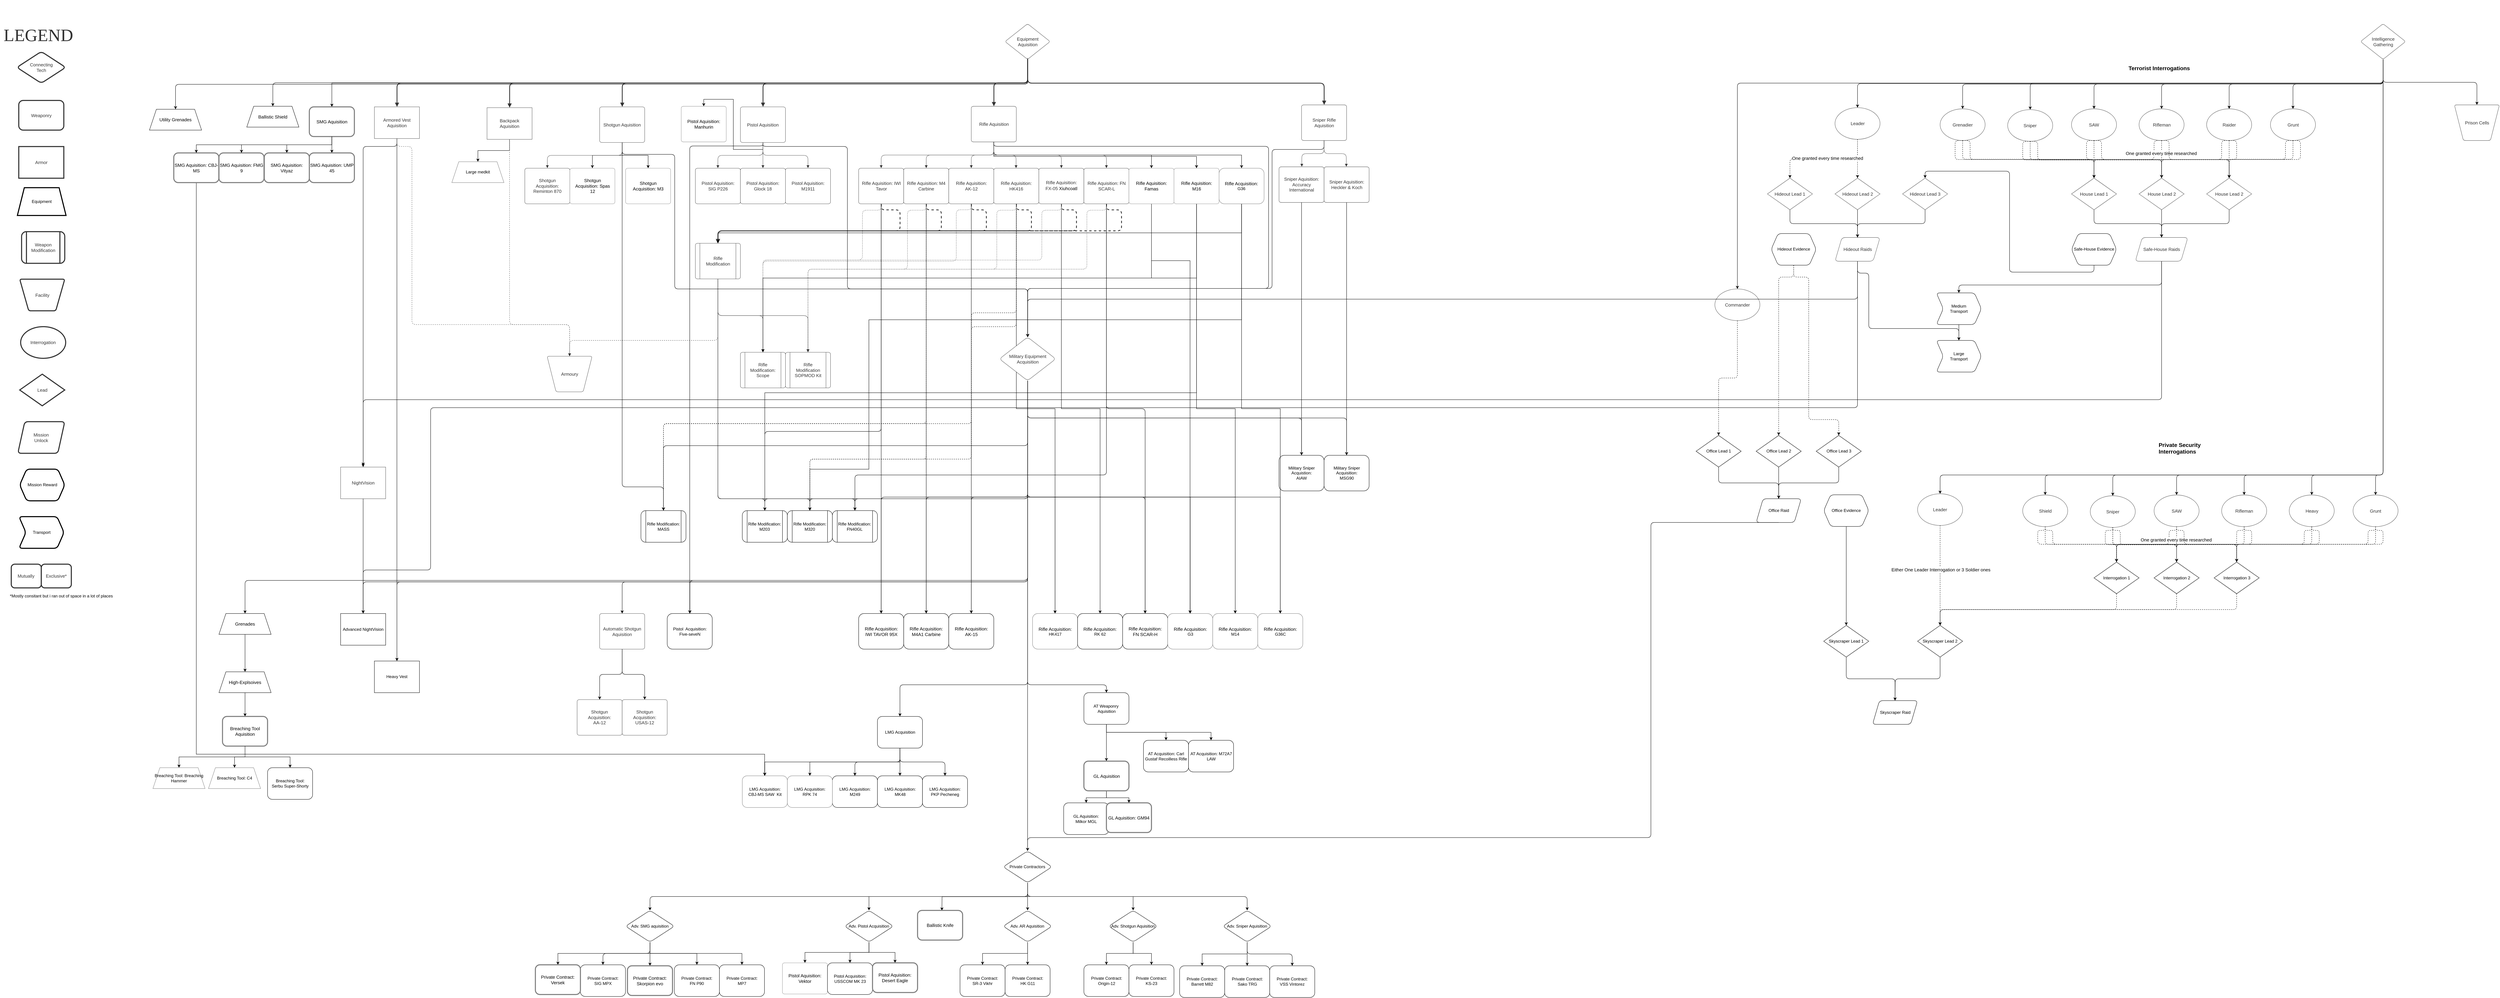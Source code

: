 <mxfile version="24.6.4" type="device">
  <diagram id="4cGTuTjY9rMHRPsiS7bT" name="Page-1">
    <mxGraphModel dx="3693" dy="1343" grid="1" gridSize="10" guides="1" tooltips="1" connect="1" arrows="1" fold="1" page="0" pageScale="1" pageWidth="827" pageHeight="1169" math="0" shadow="0">
      <root>
        <mxCell id="0" />
        <mxCell id="1" parent="0" />
        <mxCell id="SDo0XhH3Z9KrYT_JZEGo-375" value="" style="group;strokeWidth=3;fillColor=none;" parent="1" vertex="1" connectable="0">
          <mxGeometry x="-790" y="-60" width="5260" height="2870.003" as="geometry" />
        </mxCell>
        <mxCell id="SDo0XhH3Z9KrYT_JZEGo-376" style="edgeStyle=orthogonalEdgeStyle;rounded=0;orthogonalLoop=1;jettySize=auto;html=1;exitX=0.5;exitY=1;exitDx=0;exitDy=0;entryX=0.5;entryY=0;entryDx=0;entryDy=0;" parent="SDo0XhH3Z9KrYT_JZEGo-375" source="SDo0XhH3Z9KrYT_JZEGo-378" target="SDo0XhH3Z9KrYT_JZEGo-692" edge="1">
          <mxGeometry relative="1" as="geometry" />
        </mxCell>
        <mxCell id="SDo0XhH3Z9KrYT_JZEGo-377" style="edgeStyle=orthogonalEdgeStyle;rounded=0;orthogonalLoop=1;jettySize=auto;html=1;exitX=0.5;exitY=1;exitDx=0;exitDy=0;entryX=0.5;entryY=0;entryDx=0;entryDy=0;" parent="SDo0XhH3Z9KrYT_JZEGo-375" source="SDo0XhH3Z9KrYT_JZEGo-378" target="SDo0XhH3Z9KrYT_JZEGo-715" edge="1">
          <mxGeometry relative="1" as="geometry">
            <Array as="points">
              <mxPoint x="2149" y="450" />
              <mxPoint x="2733" y="450" />
            </Array>
          </mxGeometry>
        </mxCell>
        <mxCell id="dQ5w3jO5yOiNRFuh5SQ7-19" style="edgeStyle=orthogonalEdgeStyle;rounded=0;orthogonalLoop=1;jettySize=auto;html=1;exitX=0.5;exitY=1;exitDx=0;exitDy=0;entryX=0.5;entryY=0;entryDx=0;entryDy=0;" parent="SDo0XhH3Z9KrYT_JZEGo-375" source="SDo0XhH3Z9KrYT_JZEGo-378" target="SDo0XhH3Z9KrYT_JZEGo-693" edge="1">
          <mxGeometry relative="1" as="geometry" />
        </mxCell>
        <UserObject label="Rifle Aquisition" lucidchartObjectId=".nZdTzukBXGk" id="SDo0XhH3Z9KrYT_JZEGo-378">
          <mxCell style="html=1;overflow=block;blockSpacing=1;whiteSpace=wrap;;whiteSpace=wrap;fontSize=13;fontColor=#333333;align=center;spacing=9;strokeColor=#333333;strokeOpacity=100;fillOpacity=100;rounded=1;absoluteArcSize=1;arcSize=12;fillColor=#ffffff;strokeWidth=0.8;" parent="SDo0XhH3Z9KrYT_JZEGo-375" vertex="1">
            <mxGeometry x="2084.559" y="305.792" width="129.61" height="102.5" as="geometry" />
          </mxCell>
        </UserObject>
        <UserObject label="Rifle Aquisition: IWI Tavor" lucidchartObjectId="wpZdP2hJwvBx" id="SDo0XhH3Z9KrYT_JZEGo-379">
          <mxCell style="html=1;overflow=block;blockSpacing=1;whiteSpace=wrap;;whiteSpace=wrap;fontSize=13;fontColor=#333333;align=center;spacing=9;strokeColor=#333333;strokeOpacity=100;fillOpacity=100;rounded=1;absoluteArcSize=1;arcSize=12;fillColor=#ffffff;strokeWidth=0.8;" parent="SDo0XhH3Z9KrYT_JZEGo-375" vertex="1">
            <mxGeometry x="1760.534" y="484.028" width="129.61" height="102.5" as="geometry" />
          </mxCell>
        </UserObject>
        <UserObject label="Rifle Aquisition: M4 Carbine" lucidchartObjectId="ypZdUCTsFTgk" id="SDo0XhH3Z9KrYT_JZEGo-380">
          <mxCell style="html=1;overflow=block;blockSpacing=1;whiteSpace=wrap;;whiteSpace=wrap;fontSize=13;fontColor=#333333;align=center;spacing=9;strokeColor=#333333;strokeOpacity=100;fillOpacity=100;rounded=1;absoluteArcSize=1;arcSize=12;fillColor=#ffffff;strokeWidth=0.8;" parent="SDo0XhH3Z9KrYT_JZEGo-375" vertex="1">
            <mxGeometry x="1890.144" y="484.028" width="129.61" height="102.5" as="geometry" />
          </mxCell>
        </UserObject>
        <UserObject label="Rifle Aquisition: AK-12" lucidchartObjectId="DpZdWLfwVPbR" id="SDo0XhH3Z9KrYT_JZEGo-381">
          <mxCell style="html=1;overflow=block;blockSpacing=1;whiteSpace=wrap;;whiteSpace=wrap;fontSize=13;fontColor=#333333;align=center;spacing=9;strokeColor=#333333;strokeOpacity=100;fillOpacity=100;rounded=1;absoluteArcSize=1;arcSize=12;fillColor=#ffffff;strokeWidth=0.8;" parent="SDo0XhH3Z9KrYT_JZEGo-375" vertex="1">
            <mxGeometry x="2019.754" y="484.028" width="129.61" height="102.5" as="geometry" />
          </mxCell>
        </UserObject>
        <mxCell id="SDo0XhH3Z9KrYT_JZEGo-382" style="edgeStyle=orthogonalEdgeStyle;rounded=0;orthogonalLoop=1;jettySize=auto;html=1;exitX=0.5;exitY=1;exitDx=0;exitDy=0;entryX=0.5;entryY=0;entryDx=0;entryDy=0;" parent="SDo0XhH3Z9KrYT_JZEGo-375" source="SDo0XhH3Z9KrYT_JZEGo-383" target="SDo0XhH3Z9KrYT_JZEGo-685" edge="1">
          <mxGeometry relative="1" as="geometry" />
        </mxCell>
        <UserObject label="Rifle Aquisition: HK416" lucidchartObjectId="HpZdMb7RdRQD" id="SDo0XhH3Z9KrYT_JZEGo-383">
          <mxCell style="html=1;overflow=block;blockSpacing=1;whiteSpace=wrap;;whiteSpace=wrap;fontSize=13;fontColor=#333333;align=center;spacing=9;strokeColor=#333333;strokeOpacity=100;fillOpacity=100;rounded=1;absoluteArcSize=1;arcSize=12;fillColor=#ffffff;strokeWidth=0.8;" parent="SDo0XhH3Z9KrYT_JZEGo-375" vertex="1">
            <mxGeometry x="2149.363" y="484.028" width="129.61" height="102.5" as="geometry" />
          </mxCell>
        </UserObject>
        <mxCell id="04-yegm6V3c7vrdkDLmV-2" style="edgeStyle=orthogonalEdgeStyle;rounded=0;orthogonalLoop=1;jettySize=auto;html=1;exitX=0.5;exitY=1;exitDx=0;exitDy=0;" parent="SDo0XhH3Z9KrYT_JZEGo-375" source="SDo0XhH3Z9KrYT_JZEGo-385" target="04-yegm6V3c7vrdkDLmV-1" edge="1">
          <mxGeometry relative="1" as="geometry" />
        </mxCell>
        <UserObject label="&lt;div style=&quot;display: flex; justify-content: center; text-align: center; align-items: baseline; font-size: 0; line-height: 1.25;margin-top: -2px;&quot;&gt;&lt;span&gt;&lt;span style=&quot;font-size:13px;color:#333333;&quot;&gt;Rifle Aquisition: FX-05 &lt;/span&gt;&lt;span style=&quot;font-size:12.8px;color:#000000;&quot;&gt;Xiuhcoatl&lt;/span&gt;&lt;/span&gt;&lt;/div&gt;" lucidchartObjectId="KpZdOzohRT-l" id="SDo0XhH3Z9KrYT_JZEGo-385">
          <mxCell style="html=1;overflow=block;blockSpacing=1;whiteSpace=wrap;;whiteSpace=wrap;fontSize=13;spacing=9;strokeColor=#333333;strokeOpacity=100;fillOpacity=100;rounded=1;absoluteArcSize=1;arcSize=12;fillColor=#ffffff;strokeWidth=0.8;" parent="SDo0XhH3Z9KrYT_JZEGo-375" vertex="1">
            <mxGeometry x="2278.973" y="484.028" width="129.61" height="102.5" as="geometry" />
          </mxCell>
        </UserObject>
        <UserObject label="Rifle Aquisition: FN SCAR-L" lucidchartObjectId="OpZdpQtUeUHU" id="SDo0XhH3Z9KrYT_JZEGo-386">
          <mxCell style="html=1;overflow=block;blockSpacing=1;whiteSpace=wrap;;whiteSpace=wrap;fontSize=13;fontColor=#333333;align=center;spacing=9;strokeColor=#333333;strokeOpacity=100;fillOpacity=100;rounded=1;absoluteArcSize=1;arcSize=12;fillColor=#ffffff;strokeWidth=0.8;" parent="SDo0XhH3Z9KrYT_JZEGo-375" vertex="1">
            <mxGeometry x="2408.583" y="484.028" width="129.61" height="102.5" as="geometry" />
          </mxCell>
        </UserObject>
        <UserObject label="" lucidchartObjectId="QvZdIoXNtZzA" id="SDo0XhH3Z9KrYT_JZEGo-387">
          <mxCell style="html=1;jettySize=18;whiteSpace=wrap;fontSize=13;strokeColor=#333333;strokeOpacity=100;strokeWidth=0.8;rounded=1;arcSize=24;edgeStyle=orthogonalEdgeStyle;startArrow=none;;endArrow=block;endFill=1;;exitX=0.5;exitY=1.004;exitPerimeter=0;entryX=0.5;entryY=-0.004;entryPerimeter=0;" parent="SDo0XhH3Z9KrYT_JZEGo-375" source="SDo0XhH3Z9KrYT_JZEGo-378" target="SDo0XhH3Z9KrYT_JZEGo-381" edge="1">
            <mxGeometry width="100" height="100" relative="1" as="geometry">
              <Array as="points" />
            </mxGeometry>
          </mxCell>
        </UserObject>
        <UserObject label="" lucidchartObjectId="EwZdCx0tgdpZ" id="SDo0XhH3Z9KrYT_JZEGo-388">
          <mxCell style="html=1;jettySize=18;whiteSpace=wrap;fontSize=13;strokeColor=#333333;strokeOpacity=100;strokeWidth=0.8;rounded=1;arcSize=24;edgeStyle=orthogonalEdgeStyle;startArrow=none;;endArrow=block;endFill=1;;exitX=0.5;exitY=1.004;exitPerimeter=0;entryX=0.494;entryY=-0.004;entryPerimeter=0;" parent="SDo0XhH3Z9KrYT_JZEGo-375" source="SDo0XhH3Z9KrYT_JZEGo-378" target="SDo0XhH3Z9KrYT_JZEGo-383" edge="1">
            <mxGeometry width="100" height="100" relative="1" as="geometry">
              <Array as="points" />
            </mxGeometry>
          </mxCell>
        </UserObject>
        <UserObject label="" lucidchartObjectId="XwZdVSiIm4dq" id="SDo0XhH3Z9KrYT_JZEGo-389">
          <mxCell style="html=1;jettySize=18;whiteSpace=wrap;fontSize=13;strokeColor=#333333;strokeOpacity=100;strokeWidth=0.8;rounded=1;arcSize=24;edgeStyle=orthogonalEdgeStyle;startArrow=none;;endArrow=block;endFill=1;;exitX=0.5;exitY=1.004;exitPerimeter=0;entryX=0.5;entryY=-0.004;entryPerimeter=0;" parent="SDo0XhH3Z9KrYT_JZEGo-375" source="SDo0XhH3Z9KrYT_JZEGo-378" target="SDo0XhH3Z9KrYT_JZEGo-385" edge="1">
            <mxGeometry width="100" height="100" relative="1" as="geometry">
              <Array as="points" />
            </mxGeometry>
          </mxCell>
        </UserObject>
        <UserObject label="" lucidchartObjectId="nxZdc6QLQ7qf" id="SDo0XhH3Z9KrYT_JZEGo-390">
          <mxCell style="html=1;jettySize=18;whiteSpace=wrap;fontSize=13;strokeColor=#333333;strokeOpacity=100;strokeWidth=0.8;rounded=1;arcSize=24;edgeStyle=orthogonalEdgeStyle;startArrow=none;;endArrow=block;endFill=1;;exitX=0.5;exitY=1.004;exitPerimeter=0;entryX=0.5;entryY=-0.004;entryPerimeter=0;" parent="SDo0XhH3Z9KrYT_JZEGo-375" source="SDo0XhH3Z9KrYT_JZEGo-378" target="SDo0XhH3Z9KrYT_JZEGo-380" edge="1">
            <mxGeometry width="100" height="100" relative="1" as="geometry">
              <Array as="points" />
            </mxGeometry>
          </mxCell>
        </UserObject>
        <UserObject label="" lucidchartObjectId="vxZd.s7_DAgI" id="SDo0XhH3Z9KrYT_JZEGo-391">
          <mxCell style="html=1;jettySize=18;whiteSpace=wrap;fontSize=13;strokeColor=#333333;strokeOpacity=100;strokeWidth=0.8;rounded=1;arcSize=24;edgeStyle=orthogonalEdgeStyle;startArrow=none;;endArrow=block;endFill=1;;exitX=0.5;exitY=1.004;exitPerimeter=0;entryX=0.5;entryY=-0.004;entryPerimeter=0;" parent="SDo0XhH3Z9KrYT_JZEGo-375" source="SDo0XhH3Z9KrYT_JZEGo-378" target="SDo0XhH3Z9KrYT_JZEGo-386" edge="1">
            <mxGeometry width="100" height="100" relative="1" as="geometry">
              <Array as="points" />
            </mxGeometry>
          </mxCell>
        </UserObject>
        <UserObject label="" lucidchartObjectId="AxZd3iUiCq7C" id="SDo0XhH3Z9KrYT_JZEGo-392">
          <mxCell style="html=1;jettySize=18;whiteSpace=wrap;fontSize=13;strokeColor=#333333;strokeOpacity=100;strokeWidth=0.8;rounded=1;arcSize=24;edgeStyle=orthogonalEdgeStyle;startArrow=none;;endArrow=block;endFill=1;;exitX=0.5;exitY=1.004;exitPerimeter=0;entryX=0.5;entryY=-0.004;entryPerimeter=0;" parent="SDo0XhH3Z9KrYT_JZEGo-375" source="SDo0XhH3Z9KrYT_JZEGo-378" target="SDo0XhH3Z9KrYT_JZEGo-379" edge="1">
            <mxGeometry width="100" height="100" relative="1" as="geometry">
              <Array as="points" />
            </mxGeometry>
          </mxCell>
        </UserObject>
        <mxCell id="SDo0XhH3Z9KrYT_JZEGo-393" style="edgeStyle=orthogonalEdgeStyle;rounded=1;orthogonalLoop=1;jettySize=auto;html=1;exitX=0.5;exitY=1;exitDx=0;exitDy=0;" parent="SDo0XhH3Z9KrYT_JZEGo-375" source="SDo0XhH3Z9KrYT_JZEGo-395" target="SDo0XhH3Z9KrYT_JZEGo-671" edge="1">
          <mxGeometry relative="1" as="geometry" />
        </mxCell>
        <mxCell id="SDo0XhH3Z9KrYT_JZEGo-394" style="edgeStyle=orthogonalEdgeStyle;rounded=0;orthogonalLoop=1;jettySize=auto;html=1;exitX=0.5;exitY=1;exitDx=0;exitDy=0;entryX=0.5;entryY=0;entryDx=0;entryDy=0;" parent="SDo0XhH3Z9KrYT_JZEGo-375" source="SDo0XhH3Z9KrYT_JZEGo-395" target="SDo0XhH3Z9KrYT_JZEGo-680" edge="1">
          <mxGeometry relative="1" as="geometry" />
        </mxCell>
        <UserObject label="Equipment Aquisition" lucidchartObjectId="AEZdzTns~rJW" id="SDo0XhH3Z9KrYT_JZEGo-395">
          <mxCell style="html=1;overflow=block;blockSpacing=1;whiteSpace=wrap;rhombus;whiteSpace=wrap;fontSize=13;fontColor=#333333;align=center;spacing=9;strokeColor=#333333;strokeOpacity=100;fillOpacity=100;rounded=1;absoluteArcSize=1;arcSize=12;fillColor=#ffffff;strokeWidth=0.8;" parent="SDo0XhH3Z9KrYT_JZEGo-375" vertex="1">
            <mxGeometry x="2181.766" y="68.333" width="129.61" height="102.5" as="geometry" />
          </mxCell>
        </UserObject>
        <UserObject label="" lucidchartObjectId="NEZd5W1DCkiB" id="SDo0XhH3Z9KrYT_JZEGo-396">
          <mxCell style="html=1;jettySize=18;whiteSpace=wrap;fontSize=13;strokeColor=#333333;strokeOpacity=100;strokeWidth=2.3;rounded=1;arcSize=24;edgeStyle=orthogonalEdgeStyle;startArrow=none;;endArrow=block;endFill=1;;exitX=0.5;exitY=0.98;exitPerimeter=0;entryX=0.5;entryY=-0.004;entryPerimeter=0;" parent="SDo0XhH3Z9KrYT_JZEGo-375" source="SDo0XhH3Z9KrYT_JZEGo-395" target="SDo0XhH3Z9KrYT_JZEGo-378" edge="1">
            <mxGeometry width="100" height="100" relative="1" as="geometry">
              <Array as="points" />
            </mxGeometry>
          </mxCell>
        </UserObject>
        <UserObject label="Sniper Rifle Aquisition" lucidchartObjectId="wFZdonkYxjsh" id="SDo0XhH3Z9KrYT_JZEGo-397">
          <mxCell style="html=1;overflow=block;blockSpacing=1;whiteSpace=wrap;;whiteSpace=wrap;fontSize=13;fontColor=#333333;align=center;spacing=9;strokeColor=#333333;strokeOpacity=100;fillOpacity=100;rounded=1;absoluteArcSize=1;arcSize=12;fillColor=#ffffff;strokeWidth=0.8;" parent="SDo0XhH3Z9KrYT_JZEGo-375" vertex="1">
            <mxGeometry x="3034.807" y="301.812" width="129.61" height="102.5" as="geometry" />
          </mxCell>
        </UserObject>
        <UserObject label="Sniper Aquisition:&#xa;Accuracy International" lucidchartObjectId=".FZdUtw9KJ3a" id="SDo0XhH3Z9KrYT_JZEGo-398">
          <mxCell style="html=1;overflow=block;blockSpacing=1;whiteSpace=wrap;;whiteSpace=wrap;fontSize=13;fontColor=#333333;align=center;spacing=9;strokeColor=#333333;strokeOpacity=100;fillOpacity=100;rounded=1;absoluteArcSize=1;arcSize=12;fillColor=#ffffff;strokeWidth=0.8;" parent="SDo0XhH3Z9KrYT_JZEGo-375" vertex="1">
            <mxGeometry x="2970.002" y="480.048" width="129.61" height="102.5" as="geometry" />
          </mxCell>
        </UserObject>
        <UserObject label="Sniper Aquisition: Heckler &amp; Koch" lucidchartObjectId="~HZdCM5_0xa3" id="SDo0XhH3Z9KrYT_JZEGo-399">
          <mxCell style="html=1;overflow=block;blockSpacing=1;whiteSpace=wrap;;whiteSpace=wrap;fontSize=13;fontColor=#333333;align=center;spacing=9;strokeColor=#333333;strokeOpacity=100;fillOpacity=100;rounded=1;absoluteArcSize=1;arcSize=12;fillColor=#ffffff;strokeWidth=0.8;" parent="SDo0XhH3Z9KrYT_JZEGo-375" vertex="1">
            <mxGeometry x="3099.611" y="480.048" width="129.61" height="102.5" as="geometry" />
          </mxCell>
        </UserObject>
        <UserObject label="" lucidchartObjectId="CIZdazD75ilh" id="SDo0XhH3Z9KrYT_JZEGo-400">
          <mxCell style="html=1;jettySize=18;whiteSpace=wrap;fontSize=13;strokeColor=#333333;strokeOpacity=100;strokeWidth=0.8;rounded=1;arcSize=24;edgeStyle=orthogonalEdgeStyle;startArrow=none;;endArrow=block;endFill=1;;exitX=0.5;exitY=1.004;exitPerimeter=0;entryX=0.506;entryY=-0.004;entryPerimeter=0;" parent="SDo0XhH3Z9KrYT_JZEGo-375" source="SDo0XhH3Z9KrYT_JZEGo-397" target="SDo0XhH3Z9KrYT_JZEGo-398" edge="1">
            <mxGeometry width="100" height="100" relative="1" as="geometry">
              <Array as="points" />
            </mxGeometry>
          </mxCell>
        </UserObject>
        <UserObject label="" lucidchartObjectId="ZIZdZjh2DHgJ" id="SDo0XhH3Z9KrYT_JZEGo-401">
          <mxCell style="html=1;jettySize=18;whiteSpace=wrap;fontSize=13;strokeColor=#333333;strokeOpacity=100;strokeWidth=0.8;rounded=1;arcSize=24;edgeStyle=orthogonalEdgeStyle;startArrow=none;;endArrow=block;endFill=1;;exitX=0.5;exitY=1.004;exitPerimeter=0;entryX=0.494;entryY=-0.004;entryPerimeter=0;" parent="SDo0XhH3Z9KrYT_JZEGo-375" source="SDo0XhH3Z9KrYT_JZEGo-397" target="SDo0XhH3Z9KrYT_JZEGo-399" edge="1">
            <mxGeometry width="100" height="100" relative="1" as="geometry">
              <Array as="points" />
            </mxGeometry>
          </mxCell>
        </UserObject>
        <UserObject label="" lucidchartObjectId="5IZdWXKTfCLe" id="SDo0XhH3Z9KrYT_JZEGo-402">
          <mxCell style="html=1;jettySize=18;whiteSpace=wrap;fontSize=13;strokeColor=#333333;strokeOpacity=100;strokeWidth=2.3;rounded=1;arcSize=24;edgeStyle=orthogonalEdgeStyle;startArrow=none;;endArrow=block;endFill=1;;exitX=0.5;exitY=0.98;exitPerimeter=0;entryX=0.5;entryY=-0.004;entryPerimeter=0;" parent="SDo0XhH3Z9KrYT_JZEGo-375" source="SDo0XhH3Z9KrYT_JZEGo-395" target="SDo0XhH3Z9KrYT_JZEGo-397" edge="1">
            <mxGeometry width="100" height="100" relative="1" as="geometry">
              <Array as="points">
                <mxPoint x="2246" y="239" />
                <mxPoint x="3100" y="239" />
              </Array>
            </mxGeometry>
          </mxCell>
        </UserObject>
        <mxCell id="SDo0XhH3Z9KrYT_JZEGo-403" style="edgeStyle=orthogonalEdgeStyle;rounded=0;orthogonalLoop=1;jettySize=auto;html=1;exitX=0.5;exitY=1;exitDx=0;exitDy=0;entryX=0.5;entryY=0;entryDx=0;entryDy=0;" parent="SDo0XhH3Z9KrYT_JZEGo-375" source="SDo0XhH3Z9KrYT_JZEGo-405" target="SDo0XhH3Z9KrYT_JZEGo-681" edge="1">
          <mxGeometry relative="1" as="geometry" />
        </mxCell>
        <mxCell id="SDo0XhH3Z9KrYT_JZEGo-404" style="edgeStyle=orthogonalEdgeStyle;rounded=0;orthogonalLoop=1;jettySize=auto;html=1;exitX=0.5;exitY=1;exitDx=0;exitDy=0;" parent="SDo0XhH3Z9KrYT_JZEGo-375" source="SDo0XhH3Z9KrYT_JZEGo-405" target="SDo0XhH3Z9KrYT_JZEGo-710" edge="1">
          <mxGeometry relative="1" as="geometry" />
        </mxCell>
        <UserObject label="Shotgun Aquisition" lucidchartObjectId="NJZdjia7oByf" id="SDo0XhH3Z9KrYT_JZEGo-405">
          <mxCell style="html=1;overflow=block;blockSpacing=1;whiteSpace=wrap;;whiteSpace=wrap;fontSize=13;fontColor=#333333;align=center;spacing=9;strokeColor=#333333;strokeOpacity=100;fillOpacity=100;rounded=1;absoluteArcSize=1;arcSize=12;fillColor=#ffffff;strokeWidth=0.8;" parent="SDo0XhH3Z9KrYT_JZEGo-375" vertex="1">
            <mxGeometry x="1015.277" y="307.5" width="129.61" height="102.5" as="geometry" />
          </mxCell>
        </UserObject>
        <UserObject label="Shotgun Acquisition: Reminton 870" lucidchartObjectId="aKZdjtdj7G8_" id="SDo0XhH3Z9KrYT_JZEGo-406">
          <mxCell style="html=1;overflow=block;blockSpacing=1;whiteSpace=wrap;;whiteSpace=wrap;fontSize=13;fontColor=#333333;align=center;spacing=9;strokeColor=#333333;strokeOpacity=100;fillOpacity=100;rounded=1;absoluteArcSize=1;arcSize=12;fillColor=#ffffff;strokeWidth=0.8;" parent="SDo0XhH3Z9KrYT_JZEGo-375" vertex="1">
            <mxGeometry x="799.997" y="484.028" width="129.61" height="102.5" as="geometry" />
          </mxCell>
        </UserObject>
        <UserObject label="" lucidchartObjectId="KKZd92wMXNar" id="SDo0XhH3Z9KrYT_JZEGo-407">
          <mxCell style="html=1;jettySize=18;whiteSpace=wrap;fontSize=13;strokeColor=#333333;strokeOpacity=100;strokeWidth=0.8;rounded=1;arcSize=24;edgeStyle=orthogonalEdgeStyle;startArrow=none;;endArrow=block;endFill=1;;exitX=0.5;exitY=1.004;exitPerimeter=0;entryX=0.5;entryY=-0.004;entryPerimeter=0;" parent="SDo0XhH3Z9KrYT_JZEGo-375" source="SDo0XhH3Z9KrYT_JZEGo-405" target="SDo0XhH3Z9KrYT_JZEGo-406" edge="1">
            <mxGeometry width="100" height="100" relative="1" as="geometry">
              <Array as="points" />
            </mxGeometry>
          </mxCell>
        </UserObject>
        <UserObject label="" lucidchartObjectId="MKZdWgNyRrsv" id="SDo0XhH3Z9KrYT_JZEGo-408">
          <mxCell style="html=1;jettySize=18;whiteSpace=wrap;fontSize=13;strokeColor=#333333;strokeOpacity=100;strokeWidth=2.3;rounded=1;arcSize=24;edgeStyle=orthogonalEdgeStyle;startArrow=none;;endArrow=block;endFill=1;;exitX=0.5;exitY=0.98;exitPerimeter=0;entryX=0.5;entryY=-0.004;entryPerimeter=0;" parent="SDo0XhH3Z9KrYT_JZEGo-375" source="SDo0XhH3Z9KrYT_JZEGo-395" target="SDo0XhH3Z9KrYT_JZEGo-405" edge="1">
            <mxGeometry width="100" height="100" relative="1" as="geometry">
              <Array as="points">
                <mxPoint x="2246.571" y="239.167" />
                <mxPoint x="1080.082" y="239.167" />
              </Array>
            </mxGeometry>
          </mxCell>
        </UserObject>
        <mxCell id="SDo0XhH3Z9KrYT_JZEGo-409" style="edgeStyle=orthogonalEdgeStyle;rounded=1;orthogonalLoop=1;jettySize=auto;html=1;exitX=0.5;exitY=1;exitDx=0;exitDy=0;entryX=0.5;entryY=0;entryDx=0;entryDy=0;" parent="SDo0XhH3Z9KrYT_JZEGo-375" source="SDo0XhH3Z9KrYT_JZEGo-412" target="SDo0XhH3Z9KrYT_JZEGo-676" edge="1">
          <mxGeometry relative="1" as="geometry">
            <mxPoint x="1307" y="1760" as="targetPoint" />
            <Array as="points">
              <mxPoint x="1485" y="420" />
              <mxPoint x="1274" y="420" />
            </Array>
          </mxGeometry>
        </mxCell>
        <mxCell id="SDo0XhH3Z9KrYT_JZEGo-411" style="edgeStyle=orthogonalEdgeStyle;rounded=0;orthogonalLoop=1;jettySize=auto;html=1;exitX=0.5;exitY=1;exitDx=0;exitDy=0;entryX=0.5;entryY=0;entryDx=0;entryDy=0;" parent="SDo0XhH3Z9KrYT_JZEGo-375" source="SDo0XhH3Z9KrYT_JZEGo-412" target="SDo0XhH3Z9KrYT_JZEGo-688" edge="1">
          <mxGeometry relative="1" as="geometry" />
        </mxCell>
        <UserObject label="Pistol Aquisition" lucidchartObjectId="RMZdWAIVf3ku" id="SDo0XhH3Z9KrYT_JZEGo-412">
          <mxCell style="html=1;overflow=block;blockSpacing=1;whiteSpace=wrap;;whiteSpace=wrap;fontSize=13;fontColor=#333333;align=center;spacing=9;strokeColor=#333333;strokeOpacity=100;fillOpacity=100;rounded=1;absoluteArcSize=1;arcSize=12;fillColor=#ffffff;strokeWidth=0.8;" parent="SDo0XhH3Z9KrYT_JZEGo-375" vertex="1">
            <mxGeometry x="1420.308" y="307.5" width="129.61" height="102.5" as="geometry" />
          </mxCell>
        </UserObject>
        <UserObject label="Pistol Aquisition: SIG P226" lucidchartObjectId="nNZd9yNHCWl8" id="SDo0XhH3Z9KrYT_JZEGo-413">
          <mxCell style="html=1;overflow=block;blockSpacing=1;whiteSpace=wrap;;whiteSpace=wrap;fontSize=13;fontColor=#333333;align=center;spacing=9;strokeColor=#333333;strokeOpacity=100;fillOpacity=100;rounded=1;absoluteArcSize=1;arcSize=12;fillColor=#ffffff;strokeWidth=0.8;" parent="SDo0XhH3Z9KrYT_JZEGo-375" vertex="1">
            <mxGeometry x="1290.698" y="484.028" width="129.61" height="102.5" as="geometry" />
          </mxCell>
        </UserObject>
        <UserObject label="Pistol Aquisition: Glock 18" lucidchartObjectId="qNZdaVzqVqA_" id="SDo0XhH3Z9KrYT_JZEGo-414">
          <mxCell style="html=1;overflow=block;blockSpacing=1;whiteSpace=wrap;;whiteSpace=wrap;fontSize=13;fontColor=#333333;align=center;spacing=9;strokeColor=#333333;strokeOpacity=100;fillOpacity=100;rounded=1;absoluteArcSize=1;arcSize=12;fillColor=#ffffff;strokeWidth=0.8;" parent="SDo0XhH3Z9KrYT_JZEGo-375" vertex="1">
            <mxGeometry x="1420.308" y="484.028" width="129.61" height="102.5" as="geometry" />
          </mxCell>
        </UserObject>
        <UserObject label="Pistol Aquisition: M1911" lucidchartObjectId="tNZdOS5x-khd" id="SDo0XhH3Z9KrYT_JZEGo-415">
          <mxCell style="html=1;overflow=block;blockSpacing=1;whiteSpace=wrap;;whiteSpace=wrap;fontSize=13;fontColor=#333333;align=center;spacing=9;strokeColor=#333333;strokeOpacity=100;fillOpacity=100;rounded=1;absoluteArcSize=1;arcSize=12;fillColor=#ffffff;strokeWidth=0.8;" parent="SDo0XhH3Z9KrYT_JZEGo-375" vertex="1">
            <mxGeometry x="1549.918" y="484.028" width="129.61" height="102.5" as="geometry" />
          </mxCell>
        </UserObject>
        <UserObject label="" lucidchartObjectId="oQZd2~-~Y2gs" id="SDo0XhH3Z9KrYT_JZEGo-416">
          <mxCell style="html=1;jettySize=18;whiteSpace=wrap;fontSize=13;strokeColor=#333333;strokeOpacity=100;strokeWidth=0.8;rounded=1;arcSize=24;edgeStyle=orthogonalEdgeStyle;startArrow=none;;endArrow=block;endFill=1;;exitX=0.5;exitY=1.004;exitPerimeter=0;entryX=0.5;entryY=-0.004;entryPerimeter=0;" parent="SDo0XhH3Z9KrYT_JZEGo-375" source="SDo0XhH3Z9KrYT_JZEGo-412" target="SDo0XhH3Z9KrYT_JZEGo-413" edge="1">
            <mxGeometry width="100" height="100" relative="1" as="geometry">
              <Array as="points" />
            </mxGeometry>
          </mxCell>
        </UserObject>
        <UserObject label="" lucidchartObjectId="sQZd7AvisC3r" id="SDo0XhH3Z9KrYT_JZEGo-417">
          <mxCell style="html=1;jettySize=18;whiteSpace=wrap;fontSize=13;strokeColor=#333333;strokeOpacity=100;strokeWidth=0.8;rounded=1;arcSize=24;edgeStyle=orthogonalEdgeStyle;startArrow=none;;endArrow=block;endFill=1;;exitX=0.5;exitY=1.004;exitPerimeter=0;entryX=0.5;entryY=-0.004;entryPerimeter=0;" parent="SDo0XhH3Z9KrYT_JZEGo-375" source="SDo0XhH3Z9KrYT_JZEGo-412" target="SDo0XhH3Z9KrYT_JZEGo-415" edge="1">
            <mxGeometry width="100" height="100" relative="1" as="geometry">
              <Array as="points" />
            </mxGeometry>
          </mxCell>
        </UserObject>
        <UserObject label="" lucidchartObjectId="zQZd.8prdrVg" id="SDo0XhH3Z9KrYT_JZEGo-418">
          <mxCell style="html=1;jettySize=18;whiteSpace=wrap;fontSize=13;strokeColor=#333333;strokeOpacity=100;strokeWidth=0.8;rounded=1;arcSize=24;edgeStyle=orthogonalEdgeStyle;startArrow=none;;endArrow=block;endFill=1;;exitX=0.5;exitY=1.004;exitPerimeter=0;entryX=0.5;entryY=-0.004;entryPerimeter=0;" parent="SDo0XhH3Z9KrYT_JZEGo-375" source="SDo0XhH3Z9KrYT_JZEGo-412" target="SDo0XhH3Z9KrYT_JZEGo-414" edge="1">
            <mxGeometry width="100" height="100" relative="1" as="geometry">
              <Array as="points" />
            </mxGeometry>
          </mxCell>
        </UserObject>
        <UserObject label="" lucidchartObjectId="CQZdT_c2o7pa" id="SDo0XhH3Z9KrYT_JZEGo-419">
          <mxCell style="html=1;jettySize=18;whiteSpace=wrap;fontSize=13;strokeColor=#333333;strokeOpacity=100;strokeWidth=2.3;rounded=1;arcSize=24;edgeStyle=orthogonalEdgeStyle;startArrow=none;;endArrow=block;endFill=1;;exitX=0.5;exitY=0.98;exitPerimeter=0;entryX=0.5;entryY=-0.004;entryPerimeter=0;" parent="SDo0XhH3Z9KrYT_JZEGo-375" source="SDo0XhH3Z9KrYT_JZEGo-395" target="SDo0XhH3Z9KrYT_JZEGo-412" edge="1">
            <mxGeometry width="100" height="100" relative="1" as="geometry">
              <Array as="points">
                <mxPoint x="2246.571" y="239.167" />
                <mxPoint x="1485.113" y="239.167" />
              </Array>
            </mxGeometry>
          </mxCell>
        </UserObject>
        <UserObject label="Armored Vest Aquisition" lucidchartObjectId="TSZdAv5Nu1_F" id="SDo0XhH3Z9KrYT_JZEGo-420">
          <mxCell style="html=1;overflow=block;blockSpacing=1;whiteSpace=wrap;rounded=0;arcSize=50;whiteSpace=wrap;fontSize=13;fontColor=#333333;align=center;spacing=9;strokeColor=#333333;strokeOpacity=100;fillOpacity=100;fillColor=#ffffff;strokeWidth=0.8;" parent="SDo0XhH3Z9KrYT_JZEGo-375" vertex="1">
            <mxGeometry x="367.228" y="307.5" width="129.61" height="91.111" as="geometry" />
          </mxCell>
        </UserObject>
        <mxCell id="SDo0XhH3Z9KrYT_JZEGo-421" style="edgeStyle=orthogonalEdgeStyle;rounded=0;orthogonalLoop=1;jettySize=auto;html=1;exitX=0.5;exitY=1;exitDx=0;exitDy=0;entryX=0.5;entryY=0;entryDx=0;entryDy=0;" parent="SDo0XhH3Z9KrYT_JZEGo-375" source="SDo0XhH3Z9KrYT_JZEGo-422" target="SDo0XhH3Z9KrYT_JZEGo-707" edge="1">
          <mxGeometry relative="1" as="geometry" />
        </mxCell>
        <UserObject label="Backpack Aquisition" lucidchartObjectId="iTZdZ7eJWs2a" id="SDo0XhH3Z9KrYT_JZEGo-422">
          <mxCell style="html=1;overflow=block;blockSpacing=1;whiteSpace=wrap;rounded=0;arcSize=50;whiteSpace=wrap;fontSize=13;fontColor=#333333;align=center;spacing=9;strokeColor=#333333;strokeOpacity=100;fillOpacity=100;fillColor=#ffffff;strokeWidth=0.8;" parent="SDo0XhH3Z9KrYT_JZEGo-375" vertex="1">
            <mxGeometry x="691.253" y="309.778" width="129.61" height="91.111" as="geometry" />
          </mxCell>
        </UserObject>
        <UserObject label="" lucidchartObjectId="3TZdt3lii5ES" id="SDo0XhH3Z9KrYT_JZEGo-423">
          <mxCell style="html=1;jettySize=18;whiteSpace=wrap;fontSize=13;strokeColor=#333333;strokeOpacity=100;strokeWidth=2.3;rounded=1;arcSize=24;edgeStyle=orthogonalEdgeStyle;startArrow=none;;endArrow=block;endFill=1;;exitX=0.5;exitY=0.98;exitPerimeter=0;entryX=0.5;entryY=-0.004;entryPerimeter=0;" parent="SDo0XhH3Z9KrYT_JZEGo-375" source="SDo0XhH3Z9KrYT_JZEGo-395" target="SDo0XhH3Z9KrYT_JZEGo-420" edge="1">
            <mxGeometry width="100" height="100" relative="1" as="geometry">
              <Array as="points">
                <mxPoint x="2246.571" y="239.167" />
                <mxPoint x="432.033" y="239.167" />
              </Array>
            </mxGeometry>
          </mxCell>
        </UserObject>
        <UserObject label="" lucidchartObjectId="7TZdTCwb9kuW" id="SDo0XhH3Z9KrYT_JZEGo-424">
          <mxCell style="html=1;jettySize=18;whiteSpace=wrap;fontSize=13;strokeColor=#333333;strokeOpacity=100;strokeWidth=2.3;rounded=1;arcSize=24;edgeStyle=orthogonalEdgeStyle;startArrow=none;;endArrow=block;endFill=1;;exitX=0.5;exitY=0.98;exitPerimeter=0;entryX=0.5;entryY=-0.004;entryPerimeter=0;" parent="SDo0XhH3Z9KrYT_JZEGo-375" source="SDo0XhH3Z9KrYT_JZEGo-395" target="SDo0XhH3Z9KrYT_JZEGo-422" edge="1">
            <mxGeometry width="100" height="100" relative="1" as="geometry">
              <Array as="points">
                <mxPoint x="2246.571" y="239.167" />
                <mxPoint x="756.057" y="239.167" />
              </Array>
            </mxGeometry>
          </mxCell>
        </UserObject>
        <UserObject label="" lucidchartObjectId="h6ZdRJ-4xbI6" id="SDo0XhH3Z9KrYT_JZEGo-426">
          <mxCell style="html=1;jettySize=18;whiteSpace=wrap;fontSize=13;strokeColor=#333333;strokeOpacity=100;strokeWidth=2.3;rounded=1;arcSize=24;edgeStyle=orthogonalEdgeStyle;startArrow=none;;endArrow=block;endFill=1;;exitX=0.5;exitY=1.004;exitPerimeter=0;entryX=0.5;entryY=-0.004;entryPerimeter=0;dashed=1;" parent="SDo0XhH3Z9KrYT_JZEGo-375" source="SDo0XhH3Z9KrYT_JZEGo-379" target="SDo0XhH3Z9KrYT_JZEGo-425" edge="1">
            <mxGeometry width="100" height="100" relative="1" as="geometry">
              <Array as="points">
                <mxPoint x="1825.339" y="603.611" />
                <mxPoint x="1879.343" y="603.611" />
                <mxPoint x="1879.343" y="663.972" />
                <mxPoint x="1355.503" y="663.972" />
              </Array>
            </mxGeometry>
          </mxCell>
        </UserObject>
        <UserObject label="" lucidchartObjectId="k6ZdRMltAoLC" id="SDo0XhH3Z9KrYT_JZEGo-427">
          <mxCell style="html=1;jettySize=18;whiteSpace=wrap;fontSize=13;strokeColor=#333333;strokeOpacity=100;strokeWidth=2.3;rounded=1;arcSize=24;edgeStyle=orthogonalEdgeStyle;startArrow=none;;endArrow=block;endFill=1;;exitX=0.5;exitY=1.004;exitPerimeter=0;entryX=0.5;entryY=-0.004;entryPerimeter=0;dashed=1;" parent="SDo0XhH3Z9KrYT_JZEGo-375" source="SDo0XhH3Z9KrYT_JZEGo-380" target="SDo0XhH3Z9KrYT_JZEGo-425" edge="1">
            <mxGeometry width="100" height="100" relative="1" as="geometry">
              <Array as="points">
                <mxPoint x="1954.949" y="603.611" />
                <mxPoint x="1998.152" y="603.611" />
                <mxPoint x="1998.152" y="663.972" />
                <mxPoint x="1355.503" y="663.972" />
              </Array>
            </mxGeometry>
          </mxCell>
        </UserObject>
        <UserObject label="" lucidchartObjectId="u6ZdzQbKuTCf" id="SDo0XhH3Z9KrYT_JZEGo-428">
          <mxCell style="html=1;jettySize=18;whiteSpace=wrap;fontSize=13;strokeColor=#333333;strokeOpacity=100;strokeWidth=2.3;rounded=1;arcSize=24;edgeStyle=orthogonalEdgeStyle;startArrow=none;;endArrow=block;endFill=1;;exitX=0.5;exitY=1.004;exitPerimeter=0;entryX=0.5;entryY=-0.004;entryPerimeter=0;dashed=1;" parent="SDo0XhH3Z9KrYT_JZEGo-375" source="SDo0XhH3Z9KrYT_JZEGo-381" target="SDo0XhH3Z9KrYT_JZEGo-425" edge="1">
            <mxGeometry width="100" height="100" relative="1" as="geometry">
              <Array as="points">
                <mxPoint x="2084.559" y="603.611" />
                <mxPoint x="2127.762" y="603.611" />
                <mxPoint x="2127.762" y="663.972" />
                <mxPoint x="1355.503" y="663.972" />
              </Array>
            </mxGeometry>
          </mxCell>
        </UserObject>
        <UserObject label="" lucidchartObjectId="J6ZdNk4VffnR" id="SDo0XhH3Z9KrYT_JZEGo-429">
          <mxCell style="html=1;jettySize=18;whiteSpace=wrap;fontSize=13;strokeColor=#333333;strokeOpacity=100;strokeWidth=2.3;rounded=1;arcSize=24;edgeStyle=orthogonalEdgeStyle;startArrow=none;;endArrow=block;endFill=1;;exitX=0.5;exitY=1.004;exitPerimeter=0;entryX=0.5;entryY=-0.004;entryPerimeter=0;dashed=1;" parent="SDo0XhH3Z9KrYT_JZEGo-375" source="SDo0XhH3Z9KrYT_JZEGo-383" target="SDo0XhH3Z9KrYT_JZEGo-425" edge="1">
            <mxGeometry width="100" height="100" relative="1" as="geometry">
              <Array as="points">
                <mxPoint x="2214.168" y="603.611" />
                <mxPoint x="2257.372" y="603.611" />
                <mxPoint x="2257.372" y="663.972" />
                <mxPoint x="1355.503" y="663.972" />
              </Array>
            </mxGeometry>
          </mxCell>
        </UserObject>
        <UserObject label="" lucidchartObjectId="M6ZdO0bWWrU3" id="SDo0XhH3Z9KrYT_JZEGo-430">
          <mxCell style="html=1;jettySize=18;whiteSpace=wrap;fontSize=13;strokeColor=#333333;strokeOpacity=100;strokeWidth=2.3;rounded=1;arcSize=24;edgeStyle=orthogonalEdgeStyle;startArrow=none;;endArrow=block;endFill=1;;exitX=0.5;exitY=1.004;exitPerimeter=0;entryX=0.5;entryY=-0.004;entryPerimeter=0;dashed=1;" parent="SDo0XhH3Z9KrYT_JZEGo-375" source="SDo0XhH3Z9KrYT_JZEGo-385" target="SDo0XhH3Z9KrYT_JZEGo-425" edge="1">
            <mxGeometry width="100" height="100" relative="1" as="geometry">
              <Array as="points">
                <mxPoint x="2343.778" y="603.611" />
                <mxPoint x="2386.982" y="603.611" />
                <mxPoint x="2386.982" y="663.972" />
                <mxPoint x="1355.503" y="663.972" />
              </Array>
            </mxGeometry>
          </mxCell>
        </UserObject>
        <UserObject label="" lucidchartObjectId="P6Zdv4RYhlie" id="SDo0XhH3Z9KrYT_JZEGo-431">
          <mxCell style="html=1;jettySize=18;whiteSpace=wrap;fontSize=13;strokeColor=#333333;strokeOpacity=100;strokeWidth=2.3;rounded=1;arcSize=24;edgeStyle=orthogonalEdgeStyle;startArrow=none;;endArrow=block;endFill=1;;exitX=0.5;exitY=1.004;exitPerimeter=0;entryX=0.5;entryY=-0.004;entryPerimeter=0;dashed=1;" parent="SDo0XhH3Z9KrYT_JZEGo-375" source="SDo0XhH3Z9KrYT_JZEGo-386" target="SDo0XhH3Z9KrYT_JZEGo-425" edge="1">
            <mxGeometry width="100" height="100" relative="1" as="geometry">
              <Array as="points">
                <mxPoint x="2473.388" y="603.611" />
                <mxPoint x="2516.591" y="603.611" />
                <mxPoint x="2516.591" y="663.972" />
                <mxPoint x="1355.503" y="663.972" />
              </Array>
            </mxGeometry>
          </mxCell>
        </UserObject>
        <UserObject label="Rifle Modification: Scope" lucidchartObjectId="Y9ZdiyxfP5wW" id="SDo0XhH3Z9KrYT_JZEGo-432">
          <mxCell style="html=1;overflow=block;blockSpacing=1;whiteSpace=wrap;shape=process;whiteSpace=wrap;fontSize=13;fontColor=#333333;align=center;spacing=3.8;strokeColor=#333333;strokeOpacity=100;fillOpacity=100;rounded=1;absoluteArcSize=1;arcSize=12;fillColor=#ffffff;strokeWidth=0.8;" parent="SDo0XhH3Z9KrYT_JZEGo-375" vertex="1">
            <mxGeometry x="1420.308" y="1013.611" width="129.61" height="102.5" as="geometry" />
          </mxCell>
        </UserObject>
        <UserObject label="Rifle Modification SOPMOD Kit" lucidchartObjectId="d-ZddwU1q0cq" id="SDo0XhH3Z9KrYT_JZEGo-433">
          <mxCell style="html=1;overflow=block;blockSpacing=1;whiteSpace=wrap;shape=process;whiteSpace=wrap;fontSize=13;fontColor=#333333;align=center;spacing=3.8;strokeColor=#333333;strokeOpacity=100;fillOpacity=100;rounded=1;absoluteArcSize=1;arcSize=12;fillColor=#ffffff;strokeWidth=0.8;" parent="SDo0XhH3Z9KrYT_JZEGo-375" vertex="1">
            <mxGeometry x="1549.918" y="1013.611" width="129.61" height="102.5" as="geometry" />
          </mxCell>
        </UserObject>
        <UserObject label="" lucidchartObjectId="M-ZdUwTSwu39" id="SDo0XhH3Z9KrYT_JZEGo-434">
          <mxCell style="html=1;jettySize=18;whiteSpace=wrap;fontSize=13;strokeColor=#333333;strokeOpacity=100;strokeWidth=0.8;rounded=1;arcSize=24;edgeStyle=orthogonalEdgeStyle;startArrow=none;;endArrow=block;endFill=1;;exitX=0.5;exitY=1.004;exitPerimeter=0;entryX=0.5;entryY=-0.004;entryPerimeter=0;" parent="SDo0XhH3Z9KrYT_JZEGo-375" source="SDo0XhH3Z9KrYT_JZEGo-425" target="SDo0XhH3Z9KrYT_JZEGo-432" edge="1">
            <mxGeometry width="100" height="100" relative="1" as="geometry">
              <Array as="points" />
            </mxGeometry>
          </mxCell>
        </UserObject>
        <UserObject label="" lucidchartObjectId="R-ZdDBNfb4SS" id="SDo0XhH3Z9KrYT_JZEGo-435">
          <mxCell style="html=1;jettySize=18;whiteSpace=wrap;fontSize=13;strokeColor=#333333;strokeOpacity=100;strokeWidth=0.8;rounded=1;arcSize=24;edgeStyle=orthogonalEdgeStyle;startArrow=none;;endArrow=block;endFill=1;;exitX=0.5;exitY=1.004;exitPerimeter=0;entryX=0.5;entryY=-0.004;entryPerimeter=0;" parent="SDo0XhH3Z9KrYT_JZEGo-375" source="SDo0XhH3Z9KrYT_JZEGo-425" target="SDo0XhH3Z9KrYT_JZEGo-433" edge="1">
            <mxGeometry width="100" height="100" relative="1" as="geometry">
              <Array as="points" />
            </mxGeometry>
          </mxCell>
        </UserObject>
        <UserObject label="" lucidchartObjectId="8~ZdZJWn~6jy" id="SDo0XhH3Z9KrYT_JZEGo-436">
          <mxCell style="html=1;jettySize=18;whiteSpace=wrap;fontSize=13;strokeColor=#333333;strokeOpacity=100;strokeWidth=0.8;rounded=1;arcSize=24;edgeStyle=orthogonalEdgeStyle;startArrow=none;;endArrow=block;endFill=1;;exitX=0.5;exitY=1.004;exitPerimeter=0;entryX=0.5;entryY=-0.004;entryPerimeter=0;dashed=1;" parent="SDo0XhH3Z9KrYT_JZEGo-375" source="SDo0XhH3Z9KrYT_JZEGo-385" target="SDo0XhH3Z9KrYT_JZEGo-432" edge="1">
            <mxGeometry width="100" height="100" relative="1" as="geometry">
              <Array as="points">
                <mxPoint x="2343.778" y="604.75" />
                <mxPoint x="2287.614" y="604.75" />
                <mxPoint x="2287.614" y="748.25" />
                <mxPoint x="1485.113" y="748.25" />
              </Array>
            </mxGeometry>
          </mxCell>
        </UserObject>
        <UserObject label="" lucidchartObjectId="Bb0dUiIs-Duv" id="SDo0XhH3Z9KrYT_JZEGo-437">
          <mxCell style="html=1;jettySize=18;whiteSpace=wrap;fontSize=13;strokeColor=#333333;strokeOpacity=100;strokeWidth=0.8;rounded=1;arcSize=24;edgeStyle=orthogonalEdgeStyle;startArrow=none;;endArrow=block;endFill=1;;exitX=0.5;exitY=1.004;exitPerimeter=0;entryX=0.5;entryY=-0.004;entryPerimeter=0;dashed=1;" parent="SDo0XhH3Z9KrYT_JZEGo-375" source="SDo0XhH3Z9KrYT_JZEGo-383" target="SDo0XhH3Z9KrYT_JZEGo-433" edge="1">
            <mxGeometry width="100" height="100" relative="1" as="geometry">
              <Array as="points">
                <mxPoint x="2214.168" y="604.75" />
                <mxPoint x="2158.004" y="604.75" />
                <mxPoint x="2158.004" y="774.444" />
                <mxPoint x="1614.723" y="774.444" />
              </Array>
            </mxGeometry>
          </mxCell>
        </UserObject>
        <UserObject label="" lucidchartObjectId="rc0dC78Lwz8d" id="SDo0XhH3Z9KrYT_JZEGo-438">
          <mxCell style="html=1;jettySize=18;whiteSpace=wrap;fontSize=13;strokeColor=#333333;strokeOpacity=100;strokeWidth=0.8;rounded=1;arcSize=24;edgeStyle=orthogonalEdgeStyle;startArrow=none;;endArrow=block;endFill=1;;exitX=0.5;exitY=1.004;exitPerimeter=0;entryX=0.5;entryY=-0.004;entryPerimeter=0;dashed=1;" parent="SDo0XhH3Z9KrYT_JZEGo-375" source="SDo0XhH3Z9KrYT_JZEGo-386" target="SDo0XhH3Z9KrYT_JZEGo-433" edge="1">
            <mxGeometry width="100" height="100" relative="1" as="geometry">
              <Array as="points">
                <mxPoint x="2473.388" y="604.75" />
                <mxPoint x="2417.224" y="604.75" />
                <mxPoint x="2417.224" y="774.444" />
                <mxPoint x="1614.723" y="774.444" />
              </Array>
            </mxGeometry>
          </mxCell>
        </UserObject>
        <UserObject label="Armoury" lucidchartObjectId="1g0dXQ1J5.~K" id="SDo0XhH3Z9KrYT_JZEGo-440">
          <mxCell style="html=1;overflow=block;blockSpacing=1;whiteSpace=wrap;shape=trapezoid;perimeter=trapezoidPerimeter;anchorPointDirection=0;flipV=1;whiteSpace=wrap;fontSize=13;fontColor=#333333;align=center;spacing=3.8;strokeColor=#333333;strokeOpacity=100;fillOpacity=100;rounded=1;absoluteArcSize=1;arcSize=12;fillColor=#ffffff;strokeWidth=0.8;" parent="SDo0XhH3Z9KrYT_JZEGo-375" vertex="1">
            <mxGeometry x="864.066" y="1025" width="129.61" height="102.5" as="geometry" />
          </mxCell>
        </UserObject>
        <UserObject label="" lucidchartObjectId="~i0dhqj4wzYG" id="SDo0XhH3Z9KrYT_JZEGo-441">
          <mxCell style="html=1;jettySize=18;whiteSpace=wrap;fontSize=13;strokeColor=#333333;strokeOpacity=100;dashed=1;fixDash=1;strokeWidth=0.8;rounded=1;arcSize=24;edgeStyle=orthogonalEdgeStyle;startArrow=none;;endArrow=block;endFill=1;;exitX=0.5;exitY=1.004;exitPerimeter=0;entryX=0.5;entryY=0;entryDx=0;entryDy=0;" parent="SDo0XhH3Z9KrYT_JZEGo-375" source="SDo0XhH3Z9KrYT_JZEGo-425" target="SDo0XhH3Z9KrYT_JZEGo-440" edge="1">
            <mxGeometry width="100" height="100" relative="1" as="geometry">
              <Array as="points">
                <mxPoint x="1355.503" y="979.444" />
                <mxPoint x="928.871" y="979.444" />
              </Array>
              <mxPoint x="939.671" y="1091.056" as="targetPoint" />
            </mxGeometry>
          </mxCell>
        </UserObject>
        <UserObject label="" lucidchartObjectId="fj0dUpJlIClm" id="SDo0XhH3Z9KrYT_JZEGo-442">
          <mxCell style="html=1;jettySize=18;whiteSpace=wrap;fontSize=13;strokeColor=#333333;strokeOpacity=100;dashed=1;fixDash=1;strokeWidth=0.8;rounded=1;arcSize=24;edgeStyle=orthogonalEdgeStyle;startArrow=none;;endArrow=block;endFill=1;;exitX=0.5;exitY=1.004;exitPerimeter=0;entryX=0.5;entryY=0;entryDx=0;entryDy=0;" parent="SDo0XhH3Z9KrYT_JZEGo-375" source="SDo0XhH3Z9KrYT_JZEGo-422" target="SDo0XhH3Z9KrYT_JZEGo-440" edge="1">
            <mxGeometry width="100" height="100" relative="1" as="geometry">
              <Array as="points">
                <mxPoint x="756.057" y="933.889" />
                <mxPoint x="928.871" y="933.889" />
              </Array>
            </mxGeometry>
          </mxCell>
        </UserObject>
        <UserObject label="" lucidchartObjectId="qj0dGZWE5XJo" id="SDo0XhH3Z9KrYT_JZEGo-443">
          <mxCell style="html=1;jettySize=18;whiteSpace=wrap;fontSize=13;strokeColor=#333333;strokeOpacity=100;dashed=1;fixDash=1;strokeWidth=0.8;rounded=1;arcSize=24;edgeStyle=orthogonalEdgeStyle;startArrow=none;;endArrow=block;endFill=1;;exitX=0.5;exitY=1.004;exitPerimeter=0;entryX=0.5;entryY=0;entryDx=0;entryDy=0;" parent="SDo0XhH3Z9KrYT_JZEGo-375" source="SDo0XhH3Z9KrYT_JZEGo-420" target="SDo0XhH3Z9KrYT_JZEGo-440" edge="1">
            <mxGeometry width="100" height="100" relative="1" as="geometry">
              <Array as="points">
                <mxPoint x="432.033" y="421.389" />
                <mxPoint x="475.236" y="421.389" />
                <mxPoint x="475.236" y="933.889" />
                <mxPoint x="928.871" y="933.889" />
              </Array>
            </mxGeometry>
          </mxCell>
        </UserObject>
        <UserObject label="" lucidchartObjectId="e_ZdpowuHeYt" id="SDo0XhH3Z9KrYT_JZEGo-446">
          <mxCell style="html=1;jettySize=18;whiteSpace=wrap;fontSize=13;strokeColor=#333333;strokeOpacity=100;strokeWidth=0.8;rounded=1;arcSize=24;edgeStyle=orthogonalEdgeStyle;startArrow=none;;endArrow=block;endFill=1;;exitX=0.5;exitY=1.004;exitPerimeter=0;dashed=1;" parent="SDo0XhH3Z9KrYT_JZEGo-375" edge="1">
            <mxGeometry width="100" height="100" relative="1" as="geometry">
              <Array as="points">
                <mxPoint x="1825.339" y="604.75" />
                <mxPoint x="1771.335" y="604.75" />
                <mxPoint x="1771.335" y="748.25" />
                <mxPoint x="1485.113" y="748.25" />
              </Array>
              <mxPoint x="1825.339" y="586.528" as="sourcePoint" />
              <mxPoint x="1485.113" y="1013.611" as="targetPoint" />
            </mxGeometry>
          </mxCell>
        </UserObject>
        <UserObject label="" lucidchartObjectId="E.ZdO1NicGCf" id="SDo0XhH3Z9KrYT_JZEGo-447">
          <mxCell style="html=1;jettySize=18;whiteSpace=wrap;fontSize=13;strokeColor=#333333;strokeOpacity=100;strokeWidth=0.8;rounded=1;arcSize=24;edgeStyle=orthogonalEdgeStyle;startArrow=none;;endArrow=block;endFill=1;;exitX=0.5;exitY=1.004;exitPerimeter=0;entryX=0.5;entryY=0;dashed=1;entryDx=0;entryDy=0;" parent="SDo0XhH3Z9KrYT_JZEGo-375" target="SDo0XhH3Z9KrYT_JZEGo-433" edge="1">
            <mxGeometry width="100" height="100" relative="1" as="geometry">
              <Array as="points">
                <mxPoint x="1954.949" y="604.75" />
                <mxPoint x="1900.945" y="604.75" />
                <mxPoint x="1900.945" y="774.444" />
                <mxPoint x="1614.723" y="774.444" />
              </Array>
              <mxPoint x="1954.949" y="586.528" as="sourcePoint" />
              <mxPoint x="1614.723" y="910.291" as="targetPoint" />
            </mxGeometry>
          </mxCell>
        </UserObject>
        <UserObject label="" lucidchartObjectId="I~ZdLhp9c9FH" id="SDo0XhH3Z9KrYT_JZEGo-448">
          <mxCell style="html=1;jettySize=18;whiteSpace=wrap;fontSize=13;strokeColor=#333333;strokeOpacity=100;strokeWidth=0.8;rounded=1;arcSize=24;edgeStyle=orthogonalEdgeStyle;startArrow=none;;endArrow=block;endFill=1;;exitX=0.5;exitY=1;entryX=0.5;entryY=-0.004;entryPerimeter=0;dashed=1;exitDx=0;exitDy=0;" parent="SDo0XhH3Z9KrYT_JZEGo-375" source="SDo0XhH3Z9KrYT_JZEGo-381" edge="1">
            <mxGeometry width="100" height="100" relative="1" as="geometry">
              <Array as="points">
                <mxPoint x="2084.559" y="603.611" />
                <mxPoint x="2041.355" y="603.611" />
                <mxPoint x="2041.355" y="751.667" />
                <mxPoint x="1485.113" y="751.667" />
              </Array>
              <mxPoint x="2084.559" y="689.848" as="sourcePoint" />
              <mxPoint x="1485.113" y="1013.611" as="targetPoint" />
            </mxGeometry>
          </mxCell>
        </UserObject>
        <mxCell id="SDo0XhH3Z9KrYT_JZEGo-491" value="NightVision" style="rounded=0;whiteSpace=wrap;html=1;strokeColor=#333333;strokeWidth=0.8;fontSize=13;fontColor=#333333;" parent="SDo0XhH3Z9KrYT_JZEGo-375" vertex="1">
          <mxGeometry x="270.021" y="1343.889" width="129.61" height="91.111" as="geometry" />
        </mxCell>
        <mxCell id="SDo0XhH3Z9KrYT_JZEGo-492" style="edgeStyle=orthogonalEdgeStyle;orthogonalLoop=1;jettySize=auto;html=1;exitX=0.5;exitY=1;exitDx=0;exitDy=0;fontSize=13;fontColor=#333333;" parent="SDo0XhH3Z9KrYT_JZEGo-375" source="SDo0XhH3Z9KrYT_JZEGo-420" target="SDo0XhH3Z9KrYT_JZEGo-491" edge="1">
          <mxGeometry relative="1" as="geometry">
            <Array as="points">
              <mxPoint x="432.033" y="421.389" />
              <mxPoint x="334.825" y="421.389" />
            </Array>
          </mxGeometry>
        </mxCell>
        <mxCell id="SDo0XhH3Z9KrYT_JZEGo-493" style="edgeStyle=orthogonalEdgeStyle;orthogonalLoop=1;jettySize=auto;html=1;exitX=0.5;exitY=1;exitDx=0;exitDy=0;fontSize=13;fontColor=#333333;" parent="SDo0XhH3Z9KrYT_JZEGo-375" source="SDo0XhH3Z9KrYT_JZEGo-487" edge="1">
          <mxGeometry relative="1" as="geometry">
            <Array as="points">
              <mxPoint x="5509" y="1150" />
              <mxPoint x="335" y="1150" />
            </Array>
            <mxPoint x="335" y="1340" as="targetPoint" />
          </mxGeometry>
        </mxCell>
        <mxCell id="SDo0XhH3Z9KrYT_JZEGo-505" style="edgeStyle=orthogonalEdgeStyle;rounded=1;orthogonalLoop=1;jettySize=auto;html=1;exitX=0.5;exitY=1;exitDx=0;exitDy=0;" parent="SDo0XhH3Z9KrYT_JZEGo-375" source="SDo0XhH3Z9KrYT_JZEGo-513" target="SDo0XhH3Z9KrYT_JZEGo-673" edge="1">
          <mxGeometry relative="1" as="geometry">
            <Array as="points">
              <mxPoint x="2247" y="1670" />
              <mxPoint x="-5" y="1670" />
            </Array>
          </mxGeometry>
        </mxCell>
        <mxCell id="SDo0XhH3Z9KrYT_JZEGo-506" style="edgeStyle=orthogonalEdgeStyle;rounded=1;orthogonalLoop=1;jettySize=auto;html=1;exitX=0.5;exitY=1;exitDx=0;exitDy=0;entryX=0.5;entryY=0;entryDx=0;entryDy=0;" parent="SDo0XhH3Z9KrYT_JZEGo-375" source="SDo0XhH3Z9KrYT_JZEGo-513" target="SDo0XhH3Z9KrYT_JZEGo-597" edge="1">
          <mxGeometry relative="1" as="geometry" />
        </mxCell>
        <mxCell id="SDo0XhH3Z9KrYT_JZEGo-507" style="edgeStyle=orthogonalEdgeStyle;rounded=1;orthogonalLoop=1;jettySize=auto;html=1;exitX=0.5;exitY=1;exitDx=0;exitDy=0;" parent="SDo0XhH3Z9KrYT_JZEGo-375" source="SDo0XhH3Z9KrYT_JZEGo-513" target="SDo0XhH3Z9KrYT_JZEGo-599" edge="1">
          <mxGeometry relative="1" as="geometry" />
        </mxCell>
        <mxCell id="SDo0XhH3Z9KrYT_JZEGo-508" style="edgeStyle=orthogonalEdgeStyle;rounded=1;orthogonalLoop=1;jettySize=auto;html=1;exitX=0.5;exitY=1;exitDx=0;exitDy=0;" parent="SDo0XhH3Z9KrYT_JZEGo-375" source="SDo0XhH3Z9KrYT_JZEGo-513" target="SDo0XhH3Z9KrYT_JZEGo-589" edge="1">
          <mxGeometry relative="1" as="geometry" />
        </mxCell>
        <mxCell id="SDo0XhH3Z9KrYT_JZEGo-509" style="edgeStyle=orthogonalEdgeStyle;rounded=1;orthogonalLoop=1;jettySize=auto;html=1;exitX=0.5;exitY=1;exitDx=0;exitDy=0;" parent="SDo0XhH3Z9KrYT_JZEGo-375" source="SDo0XhH3Z9KrYT_JZEGo-513" target="SDo0XhH3Z9KrYT_JZEGo-591" edge="1">
          <mxGeometry relative="1" as="geometry" />
        </mxCell>
        <mxCell id="SDo0XhH3Z9KrYT_JZEGo-510" style="edgeStyle=orthogonalEdgeStyle;rounded=1;orthogonalLoop=1;jettySize=auto;html=1;exitX=0.5;exitY=1;exitDx=0;exitDy=0;entryX=0.5;entryY=0;entryDx=0;entryDy=0;" parent="SDo0XhH3Z9KrYT_JZEGo-375" source="SDo0XhH3Z9KrYT_JZEGo-513" target="SDo0XhH3Z9KrYT_JZEGo-593" edge="1">
          <mxGeometry relative="1" as="geometry" />
        </mxCell>
        <mxCell id="SDo0XhH3Z9KrYT_JZEGo-511" style="edgeStyle=orthogonalEdgeStyle;rounded=1;orthogonalLoop=1;jettySize=auto;html=1;exitX=0.5;exitY=1;exitDx=0;exitDy=0;" parent="SDo0XhH3Z9KrYT_JZEGo-375" source="SDo0XhH3Z9KrYT_JZEGo-513" target="SDo0XhH3Z9KrYT_JZEGo-595" edge="1">
          <mxGeometry relative="1" as="geometry" />
        </mxCell>
        <mxCell id="SDo0XhH3Z9KrYT_JZEGo-512" style="edgeStyle=orthogonalEdgeStyle;rounded=1;orthogonalLoop=1;jettySize=auto;html=1;exitX=0.5;exitY=1;exitDx=0;exitDy=0;" parent="SDo0XhH3Z9KrYT_JZEGo-375" source="SDo0XhH3Z9KrYT_JZEGo-513" target="SDo0XhH3Z9KrYT_JZEGo-676" edge="1">
          <mxGeometry relative="1" as="geometry">
            <Array as="points">
              <mxPoint x="2247" y="1670" />
              <mxPoint x="1275" y="1670" />
            </Array>
          </mxGeometry>
        </mxCell>
        <mxCell id="dQ5w3jO5yOiNRFuh5SQ7-26" style="edgeStyle=orthogonalEdgeStyle;rounded=0;orthogonalLoop=1;jettySize=auto;html=1;exitX=0.5;exitY=1;exitDx=0;exitDy=0;entryX=0.5;entryY=0;entryDx=0;entryDy=0;" parent="SDo0XhH3Z9KrYT_JZEGo-375" source="SDo0XhH3Z9KrYT_JZEGo-513" target="dQ5w3jO5yOiNRFuh5SQ7-20" edge="1">
          <mxGeometry relative="1" as="geometry" />
        </mxCell>
        <mxCell id="dQ5w3jO5yOiNRFuh5SQ7-27" style="edgeStyle=orthogonalEdgeStyle;rounded=0;orthogonalLoop=1;jettySize=auto;html=1;exitX=0.5;exitY=1;exitDx=0;exitDy=0;entryX=0.5;entryY=0;entryDx=0;entryDy=0;" parent="SDo0XhH3Z9KrYT_JZEGo-375" source="SDo0XhH3Z9KrYT_JZEGo-513" target="SDo0XhH3Z9KrYT_JZEGo-716" edge="1">
          <mxGeometry relative="1" as="geometry" />
        </mxCell>
        <mxCell id="dQ5w3jO5yOiNRFuh5SQ7-28" style="edgeStyle=orthogonalEdgeStyle;rounded=0;orthogonalLoop=1;jettySize=auto;html=1;exitX=0.5;exitY=1;exitDx=0;exitDy=0;entryX=0.5;entryY=0;entryDx=0;entryDy=0;" parent="SDo0XhH3Z9KrYT_JZEGo-375" source="SDo0XhH3Z9KrYT_JZEGo-513" target="SDo0XhH3Z9KrYT_JZEGo-689" edge="1">
          <mxGeometry relative="1" as="geometry" />
        </mxCell>
        <mxCell id="dQ5w3jO5yOiNRFuh5SQ7-29" style="edgeStyle=orthogonalEdgeStyle;rounded=0;orthogonalLoop=1;jettySize=auto;html=1;exitX=0.5;exitY=1;exitDx=0;exitDy=0;entryX=0.5;entryY=0;entryDx=0;entryDy=0;" parent="SDo0XhH3Z9KrYT_JZEGo-375" source="SDo0XhH3Z9KrYT_JZEGo-513" target="SDo0XhH3Z9KrYT_JZEGo-685" edge="1">
          <mxGeometry relative="1" as="geometry" />
        </mxCell>
        <mxCell id="SDo0XhH3Z9KrYT_JZEGo-513" value="Military Equipment Acquisition" style="rhombus;whiteSpace=wrap;html=1;rounded=1;strokeColor=#333333;strokeWidth=0.8;fontSize=13;fontColor=#333333;" parent="SDo0XhH3Z9KrYT_JZEGo-375" vertex="1">
          <mxGeometry x="2165.565" y="970.002" width="162.012" height="125.278" as="geometry" />
        </mxCell>
        <mxCell id="SDo0XhH3Z9KrYT_JZEGo-514" style="edgeStyle=orthogonalEdgeStyle;orthogonalLoop=1;jettySize=auto;html=1;exitX=0.5;exitY=1;exitDx=0;exitDy=0;entryX=0.5;entryY=0;entryDx=0;entryDy=0;fontSize=13;fontColor=#333333;" parent="SDo0XhH3Z9KrYT_JZEGo-375" source="SDo0XhH3Z9KrYT_JZEGo-378" target="SDo0XhH3Z9KrYT_JZEGo-513" edge="1">
          <mxGeometry relative="1" as="geometry">
            <Array as="points">
              <mxPoint x="2149" y="421" />
              <mxPoint x="2940" y="421" />
              <mxPoint x="2940" y="830" />
              <mxPoint x="2247" y="830" />
            </Array>
          </mxGeometry>
        </mxCell>
        <mxCell id="SDo0XhH3Z9KrYT_JZEGo-515" style="edgeStyle=orthogonalEdgeStyle;orthogonalLoop=1;jettySize=auto;html=1;exitX=0.5;exitY=1;exitDx=0;exitDy=0;fontSize=13;fontColor=#333333;" parent="SDo0XhH3Z9KrYT_JZEGo-375" source="SDo0XhH3Z9KrYT_JZEGo-397" target="SDo0XhH3Z9KrYT_JZEGo-513" edge="1">
          <mxGeometry relative="1" as="geometry">
            <Array as="points">
              <mxPoint x="3100" y="430" />
              <mxPoint x="2950" y="430" />
              <mxPoint x="2950" y="830" />
              <mxPoint x="2247" y="830" />
            </Array>
          </mxGeometry>
        </mxCell>
        <mxCell id="SDo0XhH3Z9KrYT_JZEGo-516" style="edgeStyle=orthogonalEdgeStyle;orthogonalLoop=1;jettySize=auto;html=1;exitX=0.5;exitY=1;exitDx=0;exitDy=0;fontSize=13;fontColor=#333333;" parent="SDo0XhH3Z9KrYT_JZEGo-375" source="SDo0XhH3Z9KrYT_JZEGo-405" target="SDo0XhH3Z9KrYT_JZEGo-513" edge="1">
          <mxGeometry relative="1" as="geometry">
            <Array as="points">
              <mxPoint x="1080.082" y="444.167" />
              <mxPoint x="1231.294" y="444.167" />
              <mxPoint x="1231.294" y="831.389" />
              <mxPoint x="2246.571" y="831.389" />
            </Array>
          </mxGeometry>
        </mxCell>
        <mxCell id="SDo0XhH3Z9KrYT_JZEGo-517" style="edgeStyle=orthogonalEdgeStyle;orthogonalLoop=1;jettySize=auto;html=1;exitX=0.5;exitY=1;exitDx=0;exitDy=0;entryX=0.5;entryY=0;entryDx=0;entryDy=0;fontSize=13;fontColor=#333333;" parent="SDo0XhH3Z9KrYT_JZEGo-375" source="SDo0XhH3Z9KrYT_JZEGo-412" target="SDo0XhH3Z9KrYT_JZEGo-513" edge="1">
          <mxGeometry relative="1" as="geometry">
            <Array as="points">
              <mxPoint x="1485.113" y="421.389" />
              <mxPoint x="1728.131" y="421.389" />
              <mxPoint x="1728.131" y="831.389" />
              <mxPoint x="2246.571" y="831.389" />
            </Array>
          </mxGeometry>
        </mxCell>
        <mxCell id="SDo0XhH3Z9KrYT_JZEGo-589" value="&lt;div style=&quot;font-size: 13px&quot;&gt;Rifle Acquisition:&lt;/div&gt;&lt;div style=&quot;font-size: 13px&quot;&gt;IWI TAVOR 95X&lt;br&gt;&lt;/div&gt;" style="rounded=1;whiteSpace=wrap;html=1;strokeWidth=1;align=center;" parent="SDo0XhH3Z9KrYT_JZEGo-375" vertex="1">
          <mxGeometry x="1760.534" y="1765.278" width="129.61" height="102.5" as="geometry" />
        </mxCell>
        <mxCell id="SDo0XhH3Z9KrYT_JZEGo-590" style="edgeStyle=orthogonalEdgeStyle;rounded=1;orthogonalLoop=1;jettySize=auto;html=1;exitX=0.5;exitY=1;exitDx=0;exitDy=0;entryX=0.5;entryY=0;entryDx=0;entryDy=0;" parent="SDo0XhH3Z9KrYT_JZEGo-375" source="SDo0XhH3Z9KrYT_JZEGo-379" target="SDo0XhH3Z9KrYT_JZEGo-589" edge="1">
          <mxGeometry relative="1" as="geometry" />
        </mxCell>
        <mxCell id="SDo0XhH3Z9KrYT_JZEGo-591" value="&lt;div&gt;Rifle Acquisition:&lt;/div&gt;&lt;div&gt;M4A1 Carbine&lt;br&gt;&lt;/div&gt;" style="rounded=1;whiteSpace=wrap;html=1;strokeWidth=1;fontSize=13;" parent="SDo0XhH3Z9KrYT_JZEGo-375" vertex="1">
          <mxGeometry x="1890.144" y="1765.278" width="129.61" height="102.5" as="geometry" />
        </mxCell>
        <mxCell id="SDo0XhH3Z9KrYT_JZEGo-592" style="edgeStyle=orthogonalEdgeStyle;rounded=1;orthogonalLoop=1;jettySize=auto;html=1;exitX=0.5;exitY=1;exitDx=0;exitDy=0;" parent="SDo0XhH3Z9KrYT_JZEGo-375" source="SDo0XhH3Z9KrYT_JZEGo-380" target="SDo0XhH3Z9KrYT_JZEGo-591" edge="1">
          <mxGeometry relative="1" as="geometry" />
        </mxCell>
        <mxCell id="SDo0XhH3Z9KrYT_JZEGo-593" value="&lt;div style=&quot;font-size: 13px&quot;&gt;&lt;font style=&quot;font-size: 13px&quot;&gt;Rifle Acquisition:&lt;/font&gt;&lt;/div&gt;&lt;div style=&quot;font-size: 13px&quot;&gt;&lt;font style=&quot;font-size: 13px&quot;&gt;AK-15&lt;br&gt;&lt;/font&gt;&lt;/div&gt;" style="rounded=1;whiteSpace=wrap;html=1;strokeWidth=1;" parent="SDo0XhH3Z9KrYT_JZEGo-375" vertex="1">
          <mxGeometry x="2019.754" y="1765.278" width="129.61" height="102.5" as="geometry" />
        </mxCell>
        <mxCell id="SDo0XhH3Z9KrYT_JZEGo-594" style="edgeStyle=orthogonalEdgeStyle;rounded=1;orthogonalLoop=1;jettySize=auto;html=1;exitX=0.5;exitY=1;exitDx=0;exitDy=0;" parent="SDo0XhH3Z9KrYT_JZEGo-375" source="SDo0XhH3Z9KrYT_JZEGo-381" target="SDo0XhH3Z9KrYT_JZEGo-593" edge="1">
          <mxGeometry relative="1" as="geometry" />
        </mxCell>
        <mxCell id="SDo0XhH3Z9KrYT_JZEGo-595" value="&lt;div style=&quot;font-size: 13px&quot;&gt;&lt;font style=&quot;font-size: 13px&quot;&gt;Rifle Acquisition:&lt;/font&gt;&lt;/div&gt;&lt;div style=&quot;font-size: 13px&quot;&gt;&lt;font style=&quot;font-size: 13px&quot;&gt;FN SCAR-H&lt;/font&gt;&lt;br&gt;&lt;/div&gt;" style="rounded=1;whiteSpace=wrap;html=1;strokeWidth=1;" parent="SDo0XhH3Z9KrYT_JZEGo-375" vertex="1">
          <mxGeometry x="2520.003" y="1765.279" width="129.61" height="102.5" as="geometry" />
        </mxCell>
        <mxCell id="SDo0XhH3Z9KrYT_JZEGo-596" style="edgeStyle=orthogonalEdgeStyle;rounded=1;orthogonalLoop=1;jettySize=auto;html=1;exitX=0.5;exitY=1;exitDx=0;exitDy=0;" parent="SDo0XhH3Z9KrYT_JZEGo-375" source="SDo0XhH3Z9KrYT_JZEGo-386" target="SDo0XhH3Z9KrYT_JZEGo-595" edge="1">
          <mxGeometry relative="1" as="geometry" />
        </mxCell>
        <mxCell id="SDo0XhH3Z9KrYT_JZEGo-597" value="&lt;div&gt;Military Sniper&lt;/div&gt;&lt;div&gt;Acquistion:&lt;/div&gt;AIAW" style="rounded=1;whiteSpace=wrap;html=1;strokeWidth=1;" parent="SDo0XhH3Z9KrYT_JZEGo-375" vertex="1">
          <mxGeometry x="2970.002" y="1309.999" width="129.61" height="102.5" as="geometry" />
        </mxCell>
        <mxCell id="SDo0XhH3Z9KrYT_JZEGo-598" style="edgeStyle=orthogonalEdgeStyle;rounded=1;orthogonalLoop=1;jettySize=auto;html=1;exitX=0.5;exitY=1;exitDx=0;exitDy=0;" parent="SDo0XhH3Z9KrYT_JZEGo-375" source="SDo0XhH3Z9KrYT_JZEGo-398" target="SDo0XhH3Z9KrYT_JZEGo-597" edge="1">
          <mxGeometry relative="1" as="geometry" />
        </mxCell>
        <mxCell id="SDo0XhH3Z9KrYT_JZEGo-599" value="&lt;div&gt;Military Sniper&lt;/div&gt;&lt;div&gt;Acquisition:&lt;/div&gt;&lt;div&gt;MSG90&lt;br&gt;&lt;/div&gt;" style="rounded=1;whiteSpace=wrap;html=1;strokeWidth=1;" parent="SDo0XhH3Z9KrYT_JZEGo-375" vertex="1">
          <mxGeometry x="3099.611" y="1309.999" width="129.61" height="102.5" as="geometry" />
        </mxCell>
        <UserObject label="Automatic Shotgun Aquisition" lucidchartObjectId="NJZdjia7oByf" id="SDo0XhH3Z9KrYT_JZEGo-600">
          <mxCell style="html=1;overflow=block;blockSpacing=1;whiteSpace=wrap;;whiteSpace=wrap;fontSize=13;fontColor=#333333;align=center;spacing=9;strokeColor=#333333;strokeOpacity=100;fillOpacity=100;rounded=1;absoluteArcSize=1;arcSize=12;fillColor=#ffffff;strokeWidth=0.8;" parent="SDo0XhH3Z9KrYT_JZEGo-375" vertex="1">
            <mxGeometry x="1015.277" y="1765.278" width="129.61" height="102.5" as="geometry" />
          </mxCell>
        </UserObject>
        <mxCell id="SDo0XhH3Z9KrYT_JZEGo-601" style="edgeStyle=orthogonalEdgeStyle;rounded=1;orthogonalLoop=1;jettySize=auto;html=1;exitX=0.5;exitY=1;exitDx=0;exitDy=0;" parent="SDo0XhH3Z9KrYT_JZEGo-375" source="SDo0XhH3Z9KrYT_JZEGo-399" target="SDo0XhH3Z9KrYT_JZEGo-599" edge="1">
          <mxGeometry relative="1" as="geometry" />
        </mxCell>
        <mxCell id="SDo0XhH3Z9KrYT_JZEGo-602" style="edgeStyle=orthogonalEdgeStyle;rounded=1;orthogonalLoop=1;jettySize=auto;html=1;exitX=0.5;exitY=1;exitDx=0;exitDy=0;" parent="SDo0XhH3Z9KrYT_JZEGo-375" source="SDo0XhH3Z9KrYT_JZEGo-513" target="SDo0XhH3Z9KrYT_JZEGo-600" edge="1">
          <mxGeometry relative="1" as="geometry">
            <Array as="points">
              <mxPoint x="2246.571" y="1674.167" />
              <mxPoint x="1080.082" y="1674.167" />
            </Array>
          </mxGeometry>
        </mxCell>
        <UserObject label="Shotgun Acquisition:&lt;br&gt;AA-12" lucidchartObjectId="NJZdjia7oByf" id="SDo0XhH3Z9KrYT_JZEGo-603">
          <mxCell style="html=1;overflow=block;blockSpacing=1;whiteSpace=wrap;;whiteSpace=wrap;fontSize=13;fontColor=#333333;align=center;spacing=9;strokeColor=#333333;strokeOpacity=100;fillOpacity=100;rounded=1;absoluteArcSize=1;arcSize=12;fillColor=#ffffff;strokeWidth=0.8;" parent="SDo0XhH3Z9KrYT_JZEGo-375" vertex="1">
            <mxGeometry x="950.472" y="2012.986" width="129.61" height="102.5" as="geometry" />
          </mxCell>
        </UserObject>
        <UserObject label="&lt;div&gt;Shotgun Acquisition:&lt;/div&gt;&lt;div&gt;USAS-12&lt;br&gt;&lt;/div&gt;" lucidchartObjectId="NJZdjia7oByf" id="SDo0XhH3Z9KrYT_JZEGo-604">
          <mxCell style="html=1;overflow=block;blockSpacing=1;whiteSpace=wrap;;whiteSpace=wrap;fontSize=13;fontColor=#333333;align=center;spacing=9;strokeColor=#333333;strokeOpacity=100;fillOpacity=100;rounded=1;absoluteArcSize=1;arcSize=12;fillColor=#ffffff;strokeWidth=0.8;" parent="SDo0XhH3Z9KrYT_JZEGo-375" vertex="1">
            <mxGeometry x="1080.082" y="2012.986" width="129.61" height="102.5" as="geometry" />
          </mxCell>
        </UserObject>
        <mxCell id="SDo0XhH3Z9KrYT_JZEGo-605" value="Rifle Modification:&lt;br&gt;MASS" style="shape=process;whiteSpace=wrap;html=1;backgroundOutline=1;rounded=1;strokeWidth=1;" parent="SDo0XhH3Z9KrYT_JZEGo-375" vertex="1">
          <mxGeometry x="1134.086" y="1469.167" width="129.61" height="91.111" as="geometry" />
        </mxCell>
        <mxCell id="SDo0XhH3Z9KrYT_JZEGo-606" value="&lt;div&gt;Rifle Modification:&lt;/div&gt;&lt;div&gt;M203&lt;br&gt;&lt;/div&gt;" style="shape=process;whiteSpace=wrap;html=1;backgroundOutline=1;rounded=1;strokeWidth=1;" parent="SDo0XhH3Z9KrYT_JZEGo-375" vertex="1">
          <mxGeometry x="1425.708" y="1469.167" width="129.61" height="91.111" as="geometry" />
        </mxCell>
        <mxCell id="SDo0XhH3Z9KrYT_JZEGo-607" value="&lt;div&gt;Rifle Modification:&lt;/div&gt;&lt;div&gt;M320&lt;br&gt;&lt;/div&gt;" style="shape=process;whiteSpace=wrap;html=1;backgroundOutline=1;rounded=1;strokeWidth=1;" parent="SDo0XhH3Z9KrYT_JZEGo-375" vertex="1">
          <mxGeometry x="1555.318" y="1469.167" width="129.61" height="91.111" as="geometry" />
        </mxCell>
        <mxCell id="SDo0XhH3Z9KrYT_JZEGo-608" value="&lt;div&gt;Rifle Modification:&lt;/div&gt;&lt;div&gt;FN40GL&lt;br&gt;&lt;/div&gt;" style="shape=process;whiteSpace=wrap;html=1;backgroundOutline=1;rounded=1;strokeWidth=1;" parent="SDo0XhH3Z9KrYT_JZEGo-375" vertex="1">
          <mxGeometry x="1684.928" y="1469.167" width="129.61" height="91.111" as="geometry" />
        </mxCell>
        <mxCell id="SDo0XhH3Z9KrYT_JZEGo-609" value="Advanced NightVision" style="rounded=0;whiteSpace=wrap;html=1;strokeWidth=1;" parent="SDo0XhH3Z9KrYT_JZEGo-375" vertex="1">
          <mxGeometry x="270.021" y="1765.278" width="129.61" height="91.111" as="geometry" />
        </mxCell>
        <mxCell id="SDo0XhH3Z9KrYT_JZEGo-610" value="Heavy Vest" style="rounded=0;whiteSpace=wrap;html=1;strokeWidth=1;" parent="SDo0XhH3Z9KrYT_JZEGo-375" vertex="1">
          <mxGeometry x="367.228" y="1901.944" width="129.61" height="91.111" as="geometry" />
        </mxCell>
        <mxCell id="SDo0XhH3Z9KrYT_JZEGo-611" style="edgeStyle=orthogonalEdgeStyle;rounded=0;orthogonalLoop=1;jettySize=auto;html=1;exitX=0.5;exitY=1;exitDx=0;exitDy=0;entryX=0.5;entryY=0;entryDx=0;entryDy=0;" parent="SDo0XhH3Z9KrYT_JZEGo-375" source="SDo0XhH3Z9KrYT_JZEGo-613" target="SDo0XhH3Z9KrYT_JZEGo-686" edge="1">
          <mxGeometry relative="1" as="geometry" />
        </mxCell>
        <mxCell id="SDo0XhH3Z9KrYT_JZEGo-612" style="edgeStyle=orthogonalEdgeStyle;rounded=0;orthogonalLoop=1;jettySize=auto;html=1;exitX=0.5;exitY=1;exitDx=0;exitDy=0;" parent="SDo0XhH3Z9KrYT_JZEGo-375" source="SDo0XhH3Z9KrYT_JZEGo-613" target="SDo0XhH3Z9KrYT_JZEGo-723" edge="1">
          <mxGeometry relative="1" as="geometry" />
        </mxCell>
        <mxCell id="SDo0XhH3Z9KrYT_JZEGo-613" value="LMG Acquisition" style="rounded=1;whiteSpace=wrap;html=1;strokeWidth=1;" parent="SDo0XhH3Z9KrYT_JZEGo-375" vertex="1">
          <mxGeometry x="1814.538" y="2061.389" width="129.61" height="91.111" as="geometry" />
        </mxCell>
        <mxCell id="SDo0XhH3Z9KrYT_JZEGo-614" style="edgeStyle=orthogonalEdgeStyle;rounded=1;orthogonalLoop=1;jettySize=auto;html=1;exitX=0.5;exitY=1;exitDx=0;exitDy=0;" parent="SDo0XhH3Z9KrYT_JZEGo-375" source="SDo0XhH3Z9KrYT_JZEGo-600" target="SDo0XhH3Z9KrYT_JZEGo-603" edge="1">
          <mxGeometry relative="1" as="geometry" />
        </mxCell>
        <mxCell id="SDo0XhH3Z9KrYT_JZEGo-615" style="edgeStyle=orthogonalEdgeStyle;rounded=1;orthogonalLoop=1;jettySize=auto;html=1;exitX=0.5;exitY=1;exitDx=0;exitDy=0;" parent="SDo0XhH3Z9KrYT_JZEGo-375" source="SDo0XhH3Z9KrYT_JZEGo-600" target="SDo0XhH3Z9KrYT_JZEGo-604" edge="1">
          <mxGeometry relative="1" as="geometry" />
        </mxCell>
        <mxCell id="SDo0XhH3Z9KrYT_JZEGo-616" style="edgeStyle=orthogonalEdgeStyle;rounded=1;orthogonalLoop=1;jettySize=auto;html=1;exitX=0.5;exitY=1;exitDx=0;exitDy=0;dashed=1;" parent="SDo0XhH3Z9KrYT_JZEGo-375" source="SDo0XhH3Z9KrYT_JZEGo-380" target="SDo0XhH3Z9KrYT_JZEGo-605" edge="1">
          <mxGeometry relative="1" as="geometry">
            <Array as="points">
              <mxPoint x="1954.949" y="1218.611" />
              <mxPoint x="1198.891" y="1218.611" />
            </Array>
          </mxGeometry>
        </mxCell>
        <mxCell id="SDo0XhH3Z9KrYT_JZEGo-617" value="&lt;div&gt;LMG Acquisition:&lt;/div&gt;&lt;div&gt;M249&lt;br&gt;&lt;/div&gt;" style="rounded=1;whiteSpace=wrap;html=1;strokeWidth=1;" parent="SDo0XhH3Z9KrYT_JZEGo-375" vertex="1">
          <mxGeometry x="1684.928" y="2232.222" width="129.61" height="91.111" as="geometry" />
        </mxCell>
        <mxCell id="SDo0XhH3Z9KrYT_JZEGo-618" value="&lt;div&gt;LMG Acquisition:&lt;/div&gt;&lt;div&gt;MK48&lt;br&gt;&lt;/div&gt;" style="rounded=1;whiteSpace=wrap;html=1;strokeWidth=1;" parent="SDo0XhH3Z9KrYT_JZEGo-375" vertex="1">
          <mxGeometry x="1814.538" y="2232.222" width="129.61" height="91.111" as="geometry" />
        </mxCell>
        <mxCell id="SDo0XhH3Z9KrYT_JZEGo-619" value="&lt;div&gt;LMG Acquisition:&lt;/div&gt;&lt;div&gt;PKP Pecheneg&lt;br&gt;&lt;/div&gt;" style="rounded=1;whiteSpace=wrap;html=1;strokeWidth=1;" parent="SDo0XhH3Z9KrYT_JZEGo-375" vertex="1">
          <mxGeometry x="1944.148" y="2232.222" width="129.61" height="91.111" as="geometry" />
        </mxCell>
        <mxCell id="SDo0XhH3Z9KrYT_JZEGo-620" style="edgeStyle=orthogonalEdgeStyle;rounded=0;orthogonalLoop=1;jettySize=auto;html=1;exitX=0.5;exitY=1;exitDx=0;exitDy=0;entryX=0.5;entryY=0;entryDx=0;entryDy=0;" parent="SDo0XhH3Z9KrYT_JZEGo-375" source="SDo0XhH3Z9KrYT_JZEGo-621" target="SDo0XhH3Z9KrYT_JZEGo-699" edge="1">
          <mxGeometry relative="1" as="geometry" />
        </mxCell>
        <mxCell id="sYhwee1glX5-phspQz2G-2" style="edgeStyle=orthogonalEdgeStyle;rounded=0;orthogonalLoop=1;jettySize=auto;html=1;exitX=0.5;exitY=1;exitDx=0;exitDy=0;entryX=0.5;entryY=0;entryDx=0;entryDy=0;" edge="1" parent="SDo0XhH3Z9KrYT_JZEGo-375" source="SDo0XhH3Z9KrYT_JZEGo-621" target="sYhwee1glX5-phspQz2G-1">
          <mxGeometry relative="1" as="geometry" />
        </mxCell>
        <mxCell id="sYhwee1glX5-phspQz2G-240" style="edgeStyle=orthogonalEdgeStyle;rounded=0;orthogonalLoop=1;jettySize=auto;html=1;exitX=0.5;exitY=1;exitDx=0;exitDy=0;entryX=0.5;entryY=0;entryDx=0;entryDy=0;" edge="1" parent="SDo0XhH3Z9KrYT_JZEGo-375" source="SDo0XhH3Z9KrYT_JZEGo-621" target="sYhwee1glX5-phspQz2G-239">
          <mxGeometry relative="1" as="geometry" />
        </mxCell>
        <mxCell id="SDo0XhH3Z9KrYT_JZEGo-621" value="AT Weaponry&amp;nbsp; Aquisition" style="rounded=1;whiteSpace=wrap;html=1;strokeWidth=1;" parent="SDo0XhH3Z9KrYT_JZEGo-375" vertex="1">
          <mxGeometry x="2408.583" y="1993.059" width="129.61" height="91.111" as="geometry" />
        </mxCell>
        <mxCell id="SDo0XhH3Z9KrYT_JZEGo-622" style="edgeStyle=orthogonalEdgeStyle;rounded=0;orthogonalLoop=1;jettySize=auto;html=1;exitX=0.5;exitY=1;exitDx=0;exitDy=0;" parent="SDo0XhH3Z9KrYT_JZEGo-375" source="SDo0XhH3Z9KrYT_JZEGo-624" target="SDo0XhH3Z9KrYT_JZEGo-703" edge="1">
          <mxGeometry relative="1" as="geometry" />
        </mxCell>
        <mxCell id="SDo0XhH3Z9KrYT_JZEGo-623" style="edgeStyle=orthogonalEdgeStyle;rounded=0;orthogonalLoop=1;jettySize=auto;html=1;exitX=0.5;exitY=1;exitDx=0;exitDy=0;entryX=0.5;entryY=0;entryDx=0;entryDy=0;" parent="SDo0XhH3Z9KrYT_JZEGo-375" source="SDo0XhH3Z9KrYT_JZEGo-624" target="SDo0XhH3Z9KrYT_JZEGo-720" edge="1">
          <mxGeometry relative="1" as="geometry" />
        </mxCell>
        <mxCell id="SDo0XhH3Z9KrYT_JZEGo-751" style="edgeStyle=orthogonalEdgeStyle;rounded=0;orthogonalLoop=1;jettySize=auto;html=1;exitX=0.5;exitY=1;exitDx=0;exitDy=0;" parent="SDo0XhH3Z9KrYT_JZEGo-375" source="SDo0XhH3Z9KrYT_JZEGo-624" edge="1">
          <mxGeometry relative="1" as="geometry">
            <mxPoint x="2000" y="2620" as="targetPoint" />
          </mxGeometry>
        </mxCell>
        <mxCell id="SDo0XhH3Z9KrYT_JZEGo-624" value="Private Contractors" style="rhombus;whiteSpace=wrap;html=1;rounded=1;strokeWidth=1;" parent="SDo0XhH3Z9KrYT_JZEGo-375" vertex="1">
          <mxGeometry x="2176.366" y="2448.611" width="140.411" height="91.111" as="geometry" />
        </mxCell>
        <mxCell id="SDo0XhH3Z9KrYT_JZEGo-625" style="edgeStyle=orthogonalEdgeStyle;rounded=1;orthogonalLoop=1;jettySize=auto;html=1;exitX=0.5;exitY=1;exitDx=0;exitDy=0;dashed=1;" parent="SDo0XhH3Z9KrYT_JZEGo-375" source="SDo0XhH3Z9KrYT_JZEGo-383" target="SDo0XhH3Z9KrYT_JZEGo-605" edge="1">
          <mxGeometry relative="1" as="geometry">
            <Array as="points">
              <mxPoint x="2214" y="940" />
              <mxPoint x="2085" y="940" />
              <mxPoint x="2085" y="1219" />
              <mxPoint x="1199" y="1219" />
            </Array>
          </mxGeometry>
        </mxCell>
        <mxCell id="SDo0XhH3Z9KrYT_JZEGo-626" style="edgeStyle=orthogonalEdgeStyle;rounded=1;orthogonalLoop=1;jettySize=auto;html=1;exitX=0.5;exitY=1;exitDx=0;exitDy=0;" parent="SDo0XhH3Z9KrYT_JZEGo-375" source="SDo0XhH3Z9KrYT_JZEGo-405" target="SDo0XhH3Z9KrYT_JZEGo-605" edge="1">
          <mxGeometry relative="1" as="geometry">
            <Array as="points">
              <mxPoint x="1080.082" y="1400.833" />
              <mxPoint x="1198.891" y="1400.833" />
            </Array>
          </mxGeometry>
        </mxCell>
        <mxCell id="SDo0XhH3Z9KrYT_JZEGo-627" style="edgeStyle=orthogonalEdgeStyle;rounded=1;orthogonalLoop=1;jettySize=auto;html=1;exitX=0.5;exitY=1;exitDx=0;exitDy=0;" parent="SDo0XhH3Z9KrYT_JZEGo-375" source="SDo0XhH3Z9KrYT_JZEGo-513" target="SDo0XhH3Z9KrYT_JZEGo-605" edge="1">
          <mxGeometry relative="1" as="geometry" />
        </mxCell>
        <mxCell id="SDo0XhH3Z9KrYT_JZEGo-628" style="edgeStyle=orthogonalEdgeStyle;rounded=0;orthogonalLoop=1;jettySize=auto;html=1;exitX=0.5;exitY=1;exitDx=0;exitDy=0;entryX=0.5;entryY=0;entryDx=0;entryDy=0;" parent="SDo0XhH3Z9KrYT_JZEGo-375" source="SDo0XhH3Z9KrYT_JZEGo-630" target="SDo0XhH3Z9KrYT_JZEGo-649" edge="1">
          <mxGeometry relative="1" as="geometry" />
        </mxCell>
        <mxCell id="SDo0XhH3Z9KrYT_JZEGo-629" style="edgeStyle=orthogonalEdgeStyle;rounded=0;orthogonalLoop=1;jettySize=auto;html=1;exitX=0.5;exitY=1;exitDx=0;exitDy=0;entryX=0.5;entryY=0;entryDx=0;entryDy=0;" parent="SDo0XhH3Z9KrYT_JZEGo-375" source="SDo0XhH3Z9KrYT_JZEGo-630" target="SDo0XhH3Z9KrYT_JZEGo-683" edge="1">
          <mxGeometry relative="1" as="geometry" />
        </mxCell>
        <mxCell id="dQ5w3jO5yOiNRFuh5SQ7-2" style="edgeStyle=orthogonalEdgeStyle;rounded=0;orthogonalLoop=1;jettySize=auto;html=1;exitX=0.5;exitY=1;exitDx=0;exitDy=0;entryX=0.5;entryY=0;entryDx=0;entryDy=0;" parent="SDo0XhH3Z9KrYT_JZEGo-375" source="SDo0XhH3Z9KrYT_JZEGo-630" target="dQ5w3jO5yOiNRFuh5SQ7-1" edge="1">
          <mxGeometry relative="1" as="geometry" />
        </mxCell>
        <mxCell id="aZlZ1vKmJzquajNngCHb-1" style="edgeStyle=orthogonalEdgeStyle;rounded=0;orthogonalLoop=1;jettySize=auto;html=1;exitX=0.5;exitY=1;exitDx=0;exitDy=0;entryX=0.5;entryY=0;entryDx=0;entryDy=0;" parent="SDo0XhH3Z9KrYT_JZEGo-375" source="SDo0XhH3Z9KrYT_JZEGo-630" target="SDo0XhH3Z9KrYT_JZEGo-708" edge="1">
          <mxGeometry relative="1" as="geometry" />
        </mxCell>
        <mxCell id="SDo0XhH3Z9KrYT_JZEGo-630" value="Adv. SMG aquisition" style="rhombus;whiteSpace=wrap;html=1;rounded=1;strokeWidth=1;" parent="SDo0XhH3Z9KrYT_JZEGo-375" vertex="1">
          <mxGeometry x="1089.918" y="2619.444" width="140.411" height="91.111" as="geometry" />
        </mxCell>
        <mxCell id="SDo0XhH3Z9KrYT_JZEGo-631" style="edgeStyle=orthogonalEdgeStyle;rounded=1;orthogonalLoop=1;jettySize=auto;html=1;exitX=0.5;exitY=1;exitDx=0;exitDy=0;" parent="SDo0XhH3Z9KrYT_JZEGo-375" source="SDo0XhH3Z9KrYT_JZEGo-379" target="SDo0XhH3Z9KrYT_JZEGo-606" edge="1">
          <mxGeometry relative="1" as="geometry">
            <Array as="points">
              <mxPoint x="1825.339" y="1241.389" />
              <mxPoint x="1490.513" y="1241.389" />
            </Array>
          </mxGeometry>
        </mxCell>
        <mxCell id="SDo0XhH3Z9KrYT_JZEGo-632" style="edgeStyle=orthogonalEdgeStyle;rounded=1;orthogonalLoop=1;jettySize=auto;html=1;exitX=0.5;exitY=1;exitDx=0;exitDy=0;entryX=0.5;entryY=0;entryDx=0;entryDy=0;" parent="SDo0XhH3Z9KrYT_JZEGo-375" source="SDo0XhH3Z9KrYT_JZEGo-425" target="SDo0XhH3Z9KrYT_JZEGo-606" edge="1">
          <mxGeometry relative="1" as="geometry">
            <Array as="points">
              <mxPoint x="1355.503" y="1435" />
              <mxPoint x="1490.513" y="1435" />
            </Array>
          </mxGeometry>
        </mxCell>
        <mxCell id="SDo0XhH3Z9KrYT_JZEGo-633" style="edgeStyle=orthogonalEdgeStyle;rounded=1;orthogonalLoop=1;jettySize=auto;html=1;exitX=0.5;exitY=1;exitDx=0;exitDy=0;entryX=0.5;entryY=0;entryDx=0;entryDy=0;" parent="SDo0XhH3Z9KrYT_JZEGo-375" source="SDo0XhH3Z9KrYT_JZEGo-513" target="SDo0XhH3Z9KrYT_JZEGo-606" edge="1">
          <mxGeometry relative="1" as="geometry">
            <Array as="points">
              <mxPoint x="2246.571" y="1435" />
              <mxPoint x="1490.513" y="1435" />
            </Array>
          </mxGeometry>
        </mxCell>
        <mxCell id="SDo0XhH3Z9KrYT_JZEGo-634" style="edgeStyle=orthogonalEdgeStyle;rounded=1;orthogonalLoop=1;jettySize=auto;html=1;exitX=0.5;exitY=1;exitDx=0;exitDy=0;entryX=0.5;entryY=0;entryDx=0;entryDy=0;dashed=1;" parent="SDo0XhH3Z9KrYT_JZEGo-375" source="SDo0XhH3Z9KrYT_JZEGo-380" target="SDo0XhH3Z9KrYT_JZEGo-607" edge="1">
          <mxGeometry relative="1" as="geometry">
            <Array as="points">
              <mxPoint x="1954.949" y="1321.111" />
              <mxPoint x="1620.123" y="1321.111" />
            </Array>
          </mxGeometry>
        </mxCell>
        <mxCell id="SDo0XhH3Z9KrYT_JZEGo-635" style="edgeStyle=orthogonalEdgeStyle;rounded=0;orthogonalLoop=1;jettySize=auto;html=1;exitX=0.5;exitY=1;exitDx=0;exitDy=0;entryX=0.5;entryY=0;entryDx=0;entryDy=0;" parent="SDo0XhH3Z9KrYT_JZEGo-375" source="SDo0XhH3Z9KrYT_JZEGo-636" target="SDo0XhH3Z9KrYT_JZEGo-652" edge="1">
          <mxGeometry relative="1" as="geometry" />
        </mxCell>
        <mxCell id="SDo0XhH3Z9KrYT_JZEGo-636" value="Adv. AR Aquisition" style="rhombus;whiteSpace=wrap;html=1;rounded=1;strokeWidth=1;" parent="SDo0XhH3Z9KrYT_JZEGo-375" vertex="1">
          <mxGeometry x="2176.366" y="2619.444" width="140.411" height="91.111" as="geometry" />
        </mxCell>
        <mxCell id="SDo0XhH3Z9KrYT_JZEGo-637" style="edgeStyle=orthogonalEdgeStyle;rounded=1;orthogonalLoop=1;jettySize=auto;html=1;exitX=0.5;exitY=1;exitDx=0;exitDy=0;entryX=0.5;entryY=0;entryDx=0;entryDy=0;dashed=1;" parent="SDo0XhH3Z9KrYT_JZEGo-375" source="SDo0XhH3Z9KrYT_JZEGo-383" target="SDo0XhH3Z9KrYT_JZEGo-607" edge="1">
          <mxGeometry relative="1" as="geometry">
            <Array as="points">
              <mxPoint x="2214" y="900" />
              <mxPoint x="2085" y="900" />
              <mxPoint x="2085" y="1321" />
              <mxPoint x="1620" y="1321" />
            </Array>
          </mxGeometry>
        </mxCell>
        <mxCell id="SDo0XhH3Z9KrYT_JZEGo-638" style="edgeStyle=orthogonalEdgeStyle;rounded=1;orthogonalLoop=1;jettySize=auto;html=1;exitX=0.5;exitY=1;exitDx=0;exitDy=0;" parent="SDo0XhH3Z9KrYT_JZEGo-375" source="SDo0XhH3Z9KrYT_JZEGo-425" target="SDo0XhH3Z9KrYT_JZEGo-607" edge="1">
          <mxGeometry relative="1" as="geometry">
            <Array as="points">
              <mxPoint x="1355.503" y="1435" />
              <mxPoint x="1620.123" y="1435" />
            </Array>
          </mxGeometry>
        </mxCell>
        <mxCell id="SDo0XhH3Z9KrYT_JZEGo-639" style="edgeStyle=orthogonalEdgeStyle;rounded=1;orthogonalLoop=1;jettySize=auto;html=1;exitX=0.5;exitY=1;exitDx=0;exitDy=0;entryX=0.5;entryY=0;entryDx=0;entryDy=0;" parent="SDo0XhH3Z9KrYT_JZEGo-375" source="SDo0XhH3Z9KrYT_JZEGo-513" target="SDo0XhH3Z9KrYT_JZEGo-607" edge="1">
          <mxGeometry relative="1" as="geometry">
            <Array as="points">
              <mxPoint x="2246.571" y="1435" />
              <mxPoint x="1620.123" y="1435" />
            </Array>
          </mxGeometry>
        </mxCell>
        <mxCell id="SDo0XhH3Z9KrYT_JZEGo-640" style="edgeStyle=orthogonalEdgeStyle;rounded=1;orthogonalLoop=1;jettySize=auto;html=1;exitX=0.5;exitY=1;exitDx=0;exitDy=0;" parent="SDo0XhH3Z9KrYT_JZEGo-375" source="SDo0XhH3Z9KrYT_JZEGo-386" target="SDo0XhH3Z9KrYT_JZEGo-608" edge="1">
          <mxGeometry relative="1" as="geometry">
            <Array as="points">
              <mxPoint x="2473.388" y="1366.667" />
              <mxPoint x="1749.733" y="1366.667" />
            </Array>
          </mxGeometry>
        </mxCell>
        <mxCell id="SDo0XhH3Z9KrYT_JZEGo-641" style="edgeStyle=orthogonalEdgeStyle;rounded=0;orthogonalLoop=1;jettySize=auto;html=1;exitX=0.5;exitY=1;exitDx=0;exitDy=0;entryX=0.5;entryY=0;entryDx=0;entryDy=0;" parent="SDo0XhH3Z9KrYT_JZEGo-375" source="SDo0XhH3Z9KrYT_JZEGo-643" target="SDo0XhH3Z9KrYT_JZEGo-651" edge="1">
          <mxGeometry relative="1" as="geometry" />
        </mxCell>
        <mxCell id="SDo0XhH3Z9KrYT_JZEGo-642" style="edgeStyle=orthogonalEdgeStyle;rounded=0;orthogonalLoop=1;jettySize=auto;html=1;exitX=0.5;exitY=1;exitDx=0;exitDy=0;entryX=0.5;entryY=0;entryDx=0;entryDy=0;" parent="SDo0XhH3Z9KrYT_JZEGo-375" source="SDo0XhH3Z9KrYT_JZEGo-643" target="SDo0XhH3Z9KrYT_JZEGo-700" edge="1">
          <mxGeometry relative="1" as="geometry" />
        </mxCell>
        <mxCell id="SDo0XhH3Z9KrYT_JZEGo-643" value="Adv. Sniper Aquisition" style="rhombus;whiteSpace=wrap;html=1;rounded=1;strokeWidth=1;" parent="SDo0XhH3Z9KrYT_JZEGo-375" vertex="1">
          <mxGeometry x="2808.214" y="2619.444" width="140.411" height="91.111" as="geometry" />
        </mxCell>
        <mxCell id="SDo0XhH3Z9KrYT_JZEGo-644" style="edgeStyle=orthogonalEdgeStyle;rounded=1;orthogonalLoop=1;jettySize=auto;html=1;exitX=0.5;exitY=1;exitDx=0;exitDy=0;" parent="SDo0XhH3Z9KrYT_JZEGo-375" source="SDo0XhH3Z9KrYT_JZEGo-425" target="SDo0XhH3Z9KrYT_JZEGo-608" edge="1">
          <mxGeometry relative="1" as="geometry">
            <Array as="points">
              <mxPoint x="1355.503" y="1435" />
              <mxPoint x="1749.733" y="1435" />
            </Array>
          </mxGeometry>
        </mxCell>
        <mxCell id="SDo0XhH3Z9KrYT_JZEGo-645" style="edgeStyle=orthogonalEdgeStyle;rounded=1;orthogonalLoop=1;jettySize=auto;html=1;exitX=0.5;exitY=1;exitDx=0;exitDy=0;" parent="SDo0XhH3Z9KrYT_JZEGo-375" source="SDo0XhH3Z9KrYT_JZEGo-513" target="SDo0XhH3Z9KrYT_JZEGo-608" edge="1">
          <mxGeometry relative="1" as="geometry">
            <Array as="points">
              <mxPoint x="2246.571" y="1435" />
              <mxPoint x="1749.733" y="1435" />
            </Array>
          </mxGeometry>
        </mxCell>
        <mxCell id="SDo0XhH3Z9KrYT_JZEGo-646" style="edgeStyle=orthogonalEdgeStyle;rounded=1;orthogonalLoop=1;jettySize=auto;html=1;exitX=0.5;exitY=1;exitDx=0;exitDy=0;entryX=0.5;entryY=0;entryDx=0;entryDy=0;" parent="SDo0XhH3Z9KrYT_JZEGo-375" source="SDo0XhH3Z9KrYT_JZEGo-491" target="SDo0XhH3Z9KrYT_JZEGo-609" edge="1">
          <mxGeometry relative="1" as="geometry" />
        </mxCell>
        <mxCell id="SDo0XhH3Z9KrYT_JZEGo-648" value="&lt;div&gt;Private Contract:&lt;/div&gt;&lt;div&gt;SIG MPX&lt;br&gt;&lt;/div&gt;" style="rounded=1;whiteSpace=wrap;html=1;strokeWidth=1;" parent="SDo0XhH3Z9KrYT_JZEGo-375" vertex="1">
          <mxGeometry x="959.999" y="2776.039" width="129.61" height="91.111" as="geometry" />
        </mxCell>
        <mxCell id="SDo0XhH3Z9KrYT_JZEGo-649" value="&lt;div&gt;Private Contract:&lt;/div&gt;&lt;div&gt;FN P90&lt;br&gt;&lt;/div&gt;" style="rounded=1;whiteSpace=wrap;html=1;strokeWidth=1;" parent="SDo0XhH3Z9KrYT_JZEGo-375" vertex="1">
          <mxGeometry x="1230.329" y="2776.039" width="129.61" height="91.111" as="geometry" />
        </mxCell>
        <mxCell id="SDo0XhH3Z9KrYT_JZEGo-650" value="&lt;div&gt;Private Contract:&lt;/div&gt;&lt;div&gt;HK G11&lt;br&gt;&lt;/div&gt;" style="rounded=1;whiteSpace=wrap;html=1;strokeWidth=1;" parent="SDo0XhH3Z9KrYT_JZEGo-375" vertex="1">
          <mxGeometry x="2181.763" y="2776.039" width="129.61" height="91.111" as="geometry" />
        </mxCell>
        <mxCell id="SDo0XhH3Z9KrYT_JZEGo-651" value="&lt;div&gt;Private Contract:&lt;/div&gt;&lt;div&gt;Sako TRG&lt;br&gt;&lt;/div&gt;" style="rounded=1;whiteSpace=wrap;html=1;strokeWidth=1;" parent="SDo0XhH3Z9KrYT_JZEGo-375" vertex="1">
          <mxGeometry x="2813.608" y="2778.889" width="129.61" height="91.111" as="geometry" />
        </mxCell>
        <mxCell id="SDo0XhH3Z9KrYT_JZEGo-652" value="&lt;div&gt;Private Contract:&lt;/div&gt;&lt;div&gt;SR-3 Vikhr&lt;br&gt;&lt;/div&gt;" style="rounded=1;whiteSpace=wrap;html=1;strokeWidth=1;" parent="SDo0XhH3Z9KrYT_JZEGo-375" vertex="1">
          <mxGeometry x="2052.158" y="2776.039" width="129.61" height="91.111" as="geometry" />
        </mxCell>
        <mxCell id="SDo0XhH3Z9KrYT_JZEGo-653" value="&lt;div&gt;Private Contract:&lt;/div&gt;&lt;div&gt;VSS Vintorez&lt;br&gt;&lt;/div&gt;" style="rounded=1;whiteSpace=wrap;html=1;strokeWidth=1;" parent="SDo0XhH3Z9KrYT_JZEGo-375" vertex="1">
          <mxGeometry x="2943.222" y="2778.889" width="129.61" height="91.111" as="geometry" />
        </mxCell>
        <mxCell id="SDo0XhH3Z9KrYT_JZEGo-654" value="&lt;div&gt;GL Aquisition:&lt;/div&gt;&lt;div&gt;Milkor MGL&lt;br&gt;&lt;/div&gt;" style="rounded=1;whiteSpace=wrap;html=1;strokeWidth=1;" parent="SDo0XhH3Z9KrYT_JZEGo-375" vertex="1">
          <mxGeometry x="2350.397" y="2309.999" width="129.61" height="91.111" as="geometry" />
        </mxCell>
        <mxCell id="SDo0XhH3Z9KrYT_JZEGo-655" style="edgeStyle=orthogonalEdgeStyle;rounded=1;orthogonalLoop=1;jettySize=auto;html=1;exitX=0.5;exitY=1;exitDx=0;exitDy=0;" parent="SDo0XhH3Z9KrYT_JZEGo-375" source="SDo0XhH3Z9KrYT_JZEGo-513" target="SDo0XhH3Z9KrYT_JZEGo-609" edge="1">
          <mxGeometry relative="1" as="geometry">
            <Array as="points">
              <mxPoint x="2246.571" y="1674.167" />
              <mxPoint x="334.825" y="1674.167" />
            </Array>
          </mxGeometry>
        </mxCell>
        <mxCell id="SDo0XhH3Z9KrYT_JZEGo-656" style="edgeStyle=orthogonalEdgeStyle;rounded=1;orthogonalLoop=1;jettySize=auto;html=1;exitX=0.5;exitY=1;exitDx=0;exitDy=0;entryX=0.5;entryY=0;entryDx=0;entryDy=0;" parent="SDo0XhH3Z9KrYT_JZEGo-375" source="SDo0XhH3Z9KrYT_JZEGo-420" target="SDo0XhH3Z9KrYT_JZEGo-610" edge="1">
          <mxGeometry relative="1" as="geometry">
            <Array as="points">
              <mxPoint x="432.033" y="1867.778" />
              <mxPoint x="432.033" y="1867.778" />
            </Array>
          </mxGeometry>
        </mxCell>
        <mxCell id="SDo0XhH3Z9KrYT_JZEGo-657" style="edgeStyle=orthogonalEdgeStyle;rounded=1;orthogonalLoop=1;jettySize=auto;html=1;exitX=0.5;exitY=1;exitDx=0;exitDy=0;" parent="SDo0XhH3Z9KrYT_JZEGo-375" source="SDo0XhH3Z9KrYT_JZEGo-513" target="SDo0XhH3Z9KrYT_JZEGo-610" edge="1">
          <mxGeometry relative="1" as="geometry">
            <Array as="points">
              <mxPoint x="2246.571" y="1674.167" />
              <mxPoint x="432.033" y="1674.167" />
            </Array>
          </mxGeometry>
        </mxCell>
        <mxCell id="SDo0XhH3Z9KrYT_JZEGo-658" style="edgeStyle=orthogonalEdgeStyle;rounded=1;orthogonalLoop=1;jettySize=auto;html=1;exitX=0.5;exitY=1;exitDx=0;exitDy=0;" parent="SDo0XhH3Z9KrYT_JZEGo-375" source="SDo0XhH3Z9KrYT_JZEGo-513" target="SDo0XhH3Z9KrYT_JZEGo-613" edge="1">
          <mxGeometry relative="1" as="geometry">
            <Array as="points">
              <mxPoint x="2246.571" y="1970.278" />
              <mxPoint x="1879.343" y="1970.278" />
            </Array>
          </mxGeometry>
        </mxCell>
        <mxCell id="SDo0XhH3Z9KrYT_JZEGo-659" style="edgeStyle=orthogonalEdgeStyle;rounded=1;orthogonalLoop=1;jettySize=auto;html=1;exitX=0.5;exitY=1;exitDx=0;exitDy=0;" parent="SDo0XhH3Z9KrYT_JZEGo-375" source="SDo0XhH3Z9KrYT_JZEGo-613" target="SDo0XhH3Z9KrYT_JZEGo-617" edge="1">
          <mxGeometry relative="1" as="geometry" />
        </mxCell>
        <mxCell id="SDo0XhH3Z9KrYT_JZEGo-660" style="edgeStyle=orthogonalEdgeStyle;rounded=1;orthogonalLoop=1;jettySize=auto;html=1;exitX=0.5;exitY=1;exitDx=0;exitDy=0;entryX=0.5;entryY=0;entryDx=0;entryDy=0;" parent="SDo0XhH3Z9KrYT_JZEGo-375" source="SDo0XhH3Z9KrYT_JZEGo-613" target="SDo0XhH3Z9KrYT_JZEGo-618" edge="1">
          <mxGeometry relative="1" as="geometry" />
        </mxCell>
        <mxCell id="SDo0XhH3Z9KrYT_JZEGo-661" style="edgeStyle=orthogonalEdgeStyle;rounded=1;orthogonalLoop=1;jettySize=auto;html=1;exitX=0.5;exitY=1;exitDx=0;exitDy=0;entryX=0.5;entryY=0;entryDx=0;entryDy=0;" parent="SDo0XhH3Z9KrYT_JZEGo-375" source="SDo0XhH3Z9KrYT_JZEGo-613" target="SDo0XhH3Z9KrYT_JZEGo-619" edge="1">
          <mxGeometry relative="1" as="geometry" />
        </mxCell>
        <mxCell id="SDo0XhH3Z9KrYT_JZEGo-662" style="edgeStyle=orthogonalEdgeStyle;rounded=1;orthogonalLoop=1;jettySize=auto;html=1;exitX=0.5;exitY=1;exitDx=0;exitDy=0;" parent="SDo0XhH3Z9KrYT_JZEGo-375" source="SDo0XhH3Z9KrYT_JZEGo-513" target="SDo0XhH3Z9KrYT_JZEGo-621" edge="1">
          <mxGeometry relative="1" as="geometry">
            <Array as="points">
              <mxPoint x="2246.571" y="1970.278" />
              <mxPoint x="2473.388" y="1970.278" />
            </Array>
          </mxGeometry>
        </mxCell>
        <mxCell id="SDo0XhH3Z9KrYT_JZEGo-663" style="edgeStyle=orthogonalEdgeStyle;rounded=1;orthogonalLoop=1;jettySize=auto;html=1;exitX=0.5;exitY=1;exitDx=0;exitDy=0;entryX=0.5;entryY=0;entryDx=0;entryDy=0;" parent="SDo0XhH3Z9KrYT_JZEGo-375" source="SDo0XhH3Z9KrYT_JZEGo-513" target="SDo0XhH3Z9KrYT_JZEGo-624" edge="1">
          <mxGeometry relative="1" as="geometry" />
        </mxCell>
        <mxCell id="SDo0XhH3Z9KrYT_JZEGo-665" style="edgeStyle=orthogonalEdgeStyle;rounded=1;orthogonalLoop=1;jettySize=auto;html=1;exitX=0.5;exitY=1;exitDx=0;exitDy=0;" parent="SDo0XhH3Z9KrYT_JZEGo-375" source="SDo0XhH3Z9KrYT_JZEGo-624" target="SDo0XhH3Z9KrYT_JZEGo-630" edge="1">
          <mxGeometry relative="1" as="geometry" />
        </mxCell>
        <mxCell id="SDo0XhH3Z9KrYT_JZEGo-666" style="edgeStyle=orthogonalEdgeStyle;rounded=1;orthogonalLoop=1;jettySize=auto;html=1;exitX=0.5;exitY=1;exitDx=0;exitDy=0;entryX=0.5;entryY=0;entryDx=0;entryDy=0;" parent="SDo0XhH3Z9KrYT_JZEGo-375" source="SDo0XhH3Z9KrYT_JZEGo-624" target="SDo0XhH3Z9KrYT_JZEGo-636" edge="1">
          <mxGeometry relative="1" as="geometry" />
        </mxCell>
        <mxCell id="SDo0XhH3Z9KrYT_JZEGo-667" style="edgeStyle=orthogonalEdgeStyle;rounded=1;orthogonalLoop=1;jettySize=auto;html=1;exitX=0.5;exitY=1;exitDx=0;exitDy=0;" parent="SDo0XhH3Z9KrYT_JZEGo-375" source="SDo0XhH3Z9KrYT_JZEGo-624" target="SDo0XhH3Z9KrYT_JZEGo-643" edge="1">
          <mxGeometry relative="1" as="geometry" />
        </mxCell>
        <mxCell id="SDo0XhH3Z9KrYT_JZEGo-668" style="edgeStyle=orthogonalEdgeStyle;rounded=1;orthogonalLoop=1;jettySize=auto;html=1;exitX=0.5;exitY=1;exitDx=0;exitDy=0;entryX=0.5;entryY=0;entryDx=0;entryDy=0;" parent="SDo0XhH3Z9KrYT_JZEGo-375" source="SDo0XhH3Z9KrYT_JZEGo-630" target="SDo0XhH3Z9KrYT_JZEGo-648" edge="1">
          <mxGeometry relative="1" as="geometry" />
        </mxCell>
        <mxCell id="SDo0XhH3Z9KrYT_JZEGo-669" style="edgeStyle=orthogonalEdgeStyle;rounded=1;orthogonalLoop=1;jettySize=auto;html=1;exitX=0.5;exitY=1;exitDx=0;exitDy=0;" parent="SDo0XhH3Z9KrYT_JZEGo-375" source="SDo0XhH3Z9KrYT_JZEGo-636" target="SDo0XhH3Z9KrYT_JZEGo-650" edge="1">
          <mxGeometry relative="1" as="geometry" />
        </mxCell>
        <mxCell id="SDo0XhH3Z9KrYT_JZEGo-670" style="edgeStyle=orthogonalEdgeStyle;rounded=1;orthogonalLoop=1;jettySize=auto;html=1;exitX=0.5;exitY=1;exitDx=0;exitDy=0;" parent="SDo0XhH3Z9KrYT_JZEGo-375" source="SDo0XhH3Z9KrYT_JZEGo-643" target="SDo0XhH3Z9KrYT_JZEGo-653" edge="1">
          <mxGeometry relative="1" as="geometry" />
        </mxCell>
        <mxCell id="SDo0XhH3Z9KrYT_JZEGo-671" value="&lt;font style=&quot;font-size: 13px&quot;&gt;Ballistic Shield&lt;/font&gt;" style="shape=trapezoid;perimeter=trapezoidPerimeter;whiteSpace=wrap;html=1;fixedSize=1;strokeWidth=1;" parent="SDo0XhH3Z9KrYT_JZEGo-375" vertex="1">
          <mxGeometry y="305.79" width="150" height="60" as="geometry" />
        </mxCell>
        <mxCell id="SDo0XhH3Z9KrYT_JZEGo-672" style="edgeStyle=orthogonalEdgeStyle;rounded=1;orthogonalLoop=1;jettySize=auto;html=1;exitX=0.5;exitY=1;exitDx=0;exitDy=0;" parent="SDo0XhH3Z9KrYT_JZEGo-375" source="SDo0XhH3Z9KrYT_JZEGo-673" target="SDo0XhH3Z9KrYT_JZEGo-675" edge="1">
          <mxGeometry relative="1" as="geometry" />
        </mxCell>
        <mxCell id="SDo0XhH3Z9KrYT_JZEGo-673" value="&lt;font style=&quot;font-size: 13px&quot;&gt;Grenades&lt;/font&gt;" style="shape=trapezoid;perimeter=trapezoidPerimeter;whiteSpace=wrap;html=1;fixedSize=1;strokeWidth=1;" parent="SDo0XhH3Z9KrYT_JZEGo-375" vertex="1">
          <mxGeometry x="-80" y="1765.28" width="150" height="60" as="geometry" />
        </mxCell>
        <mxCell id="SDo0XhH3Z9KrYT_JZEGo-674" style="edgeStyle=orthogonalEdgeStyle;rounded=0;orthogonalLoop=1;jettySize=auto;html=1;exitX=0.5;exitY=1;exitDx=0;exitDy=0;entryX=0.5;entryY=0;entryDx=0;entryDy=0;" parent="SDo0XhH3Z9KrYT_JZEGo-375" source="SDo0XhH3Z9KrYT_JZEGo-675" target="SDo0XhH3Z9KrYT_JZEGo-696" edge="1">
          <mxGeometry relative="1" as="geometry" />
        </mxCell>
        <mxCell id="SDo0XhH3Z9KrYT_JZEGo-675" value="&lt;font style=&quot;font-size: 13px&quot;&gt;High-Explsoives&lt;/font&gt;" style="shape=trapezoid;perimeter=trapezoidPerimeter;whiteSpace=wrap;html=1;fixedSize=1;strokeWidth=1;" parent="SDo0XhH3Z9KrYT_JZEGo-375" vertex="1">
          <mxGeometry x="-80" y="1933.06" width="150" height="60" as="geometry" />
        </mxCell>
        <mxCell id="SDo0XhH3Z9KrYT_JZEGo-676" value="&lt;div&gt;Pistol&amp;nbsp; Acquisition:&lt;/div&gt;&lt;div&gt;Five-seveN&lt;br&gt;&lt;/div&gt;" style="rounded=1;whiteSpace=wrap;html=1;strokeWidth=1;align=center;" parent="SDo0XhH3Z9KrYT_JZEGo-375" vertex="1">
          <mxGeometry x="1209.694" y="1765.278" width="129.61" height="102.5" as="geometry" />
        </mxCell>
        <mxCell id="SDo0XhH3Z9KrYT_JZEGo-677" value="&lt;div&gt;Breaching Tool:&lt;/div&gt;&lt;div&gt;Serbu Super-Shorty&lt;br&gt;&lt;/div&gt;" style="rounded=1;whiteSpace=wrap;html=1;strokeWidth=1;" parent="SDo0XhH3Z9KrYT_JZEGo-375" vertex="1">
          <mxGeometry x="59.803" y="2208.889" width="129.61" height="91.111" as="geometry" />
        </mxCell>
        <mxCell id="SDo0XhH3Z9KrYT_JZEGo-678" style="edgeStyle=orthogonalEdgeStyle;rounded=0;orthogonalLoop=1;jettySize=auto;html=1;exitX=0.5;exitY=1;exitDx=0;exitDy=0;entryX=0.5;entryY=0;entryDx=0;entryDy=0;" parent="SDo0XhH3Z9KrYT_JZEGo-375" source="SDo0XhH3Z9KrYT_JZEGo-680" target="SDo0XhH3Z9KrYT_JZEGo-682" edge="1">
          <mxGeometry relative="1" as="geometry" />
        </mxCell>
        <mxCell id="SDo0XhH3Z9KrYT_JZEGo-679" style="edgeStyle=orthogonalEdgeStyle;rounded=0;orthogonalLoop=1;jettySize=auto;html=1;exitX=0.5;exitY=1;exitDx=0;exitDy=0;entryX=0.5;entryY=0;entryDx=0;entryDy=0;" parent="SDo0XhH3Z9KrYT_JZEGo-375" source="SDo0XhH3Z9KrYT_JZEGo-680" target="SDo0XhH3Z9KrYT_JZEGo-684" edge="1">
          <mxGeometry relative="1" as="geometry" />
        </mxCell>
        <mxCell id="SDo0XhH3Z9KrYT_JZEGo-680" value="SMG Aquisition" style="rounded=1;whiteSpace=wrap;html=1;strokeColor=#808080;strokeWidth=3;fontSize=13;fillColor=#FFFFFF;" parent="SDo0XhH3Z9KrYT_JZEGo-375" vertex="1">
          <mxGeometry x="180.004" y="307.496" width="129.61" height="85.417" as="geometry" />
        </mxCell>
        <UserObject label="Shotgun Acquisition: Spas 12" lucidchartObjectId="aKZdjtdj7G8_" id="SDo0XhH3Z9KrYT_JZEGo-681">
          <mxCell style="html=1;overflow=block;blockSpacing=1;whiteSpace=wrap;;whiteSpace=wrap;fontSize=13;align=center;spacing=9;strokeColor=#808080;strokeOpacity=100;fillOpacity=100;rounded=1;absoluteArcSize=1;arcSize=12;fillColor=#FFFFFF;strokeWidth=0.8;" parent="SDo0XhH3Z9KrYT_JZEGo-375" vertex="1">
            <mxGeometry x="929.607" y="484.028" width="129.61" height="102.5" as="geometry" />
          </mxCell>
        </UserObject>
        <mxCell id="SDo0XhH3Z9KrYT_JZEGo-682" value="SMG Aquisition: UMP 45" style="rounded=1;whiteSpace=wrap;html=1;strokeColor=#808080;strokeWidth=3;fontSize=13;fillColor=#FFFFFF;" parent="SDo0XhH3Z9KrYT_JZEGo-375" vertex="1">
          <mxGeometry x="180.004" y="439.996" width="129.61" height="85.417" as="geometry" />
        </mxCell>
        <mxCell id="SDo0XhH3Z9KrYT_JZEGo-683" value="Private Contract: Skorpion evo" style="rounded=1;whiteSpace=wrap;html=1;strokeColor=#808080;strokeWidth=3;fontSize=13;fillColor=#FFFFFF;" parent="SDo0XhH3Z9KrYT_JZEGo-375" vertex="1">
          <mxGeometry x="1095.314" y="2778.886" width="129.61" height="85.417" as="geometry" />
        </mxCell>
        <mxCell id="SDo0XhH3Z9KrYT_JZEGo-684" value="SMG Aquisition: Vityaz" style="rounded=1;whiteSpace=wrap;html=1;strokeColor=#808080;strokeWidth=3;fontSize=13;fillColor=#FFFFFF;" parent="SDo0XhH3Z9KrYT_JZEGo-375" vertex="1">
          <mxGeometry x="50.394" y="439.996" width="129.61" height="85.417" as="geometry" />
        </mxCell>
        <mxCell id="SDo0XhH3Z9KrYT_JZEGo-685" value="&lt;div style=&quot;font-size: 13px&quot;&gt;&lt;font style=&quot;font-size: 13px&quot;&gt;Rifle Acquisition:&lt;/font&gt;&lt;/div&gt;HK417" style="rounded=1;whiteSpace=wrap;html=1;strokeWidth=1;fillColor=#FFFFFF;strokeColor=#808080;" parent="SDo0XhH3Z9KrYT_JZEGo-375" vertex="1">
          <mxGeometry x="2260.784" y="1765.278" width="129.61" height="102.5" as="geometry" />
        </mxCell>
        <mxCell id="SDo0XhH3Z9KrYT_JZEGo-686" value="&lt;div&gt;LMG Acquisition:&lt;/div&gt;&lt;div&gt;RPK 74&lt;br&gt;&lt;/div&gt;" style="rounded=1;whiteSpace=wrap;html=1;strokeWidth=1;fillColor=#FFFFFF;strokeColor=#808080;" parent="SDo0XhH3Z9KrYT_JZEGo-375" vertex="1">
          <mxGeometry x="1555.318" y="2232.222" width="129.61" height="91.111" as="geometry" />
        </mxCell>
        <UserObject label="Pistol Aquisition: Vektor" lucidchartObjectId="aKZdjtdj7G8_" id="SDo0XhH3Z9KrYT_JZEGo-687">
          <mxCell style="html=1;overflow=block;blockSpacing=1;whiteSpace=wrap;;whiteSpace=wrap;fontSize=13;align=center;spacing=9;strokeColor=#808080;strokeOpacity=100;fillOpacity=100;rounded=1;absoluteArcSize=1;arcSize=12;fillColor=#FFFFFF;strokeWidth=0.8;" parent="SDo0XhH3Z9KrYT_JZEGo-375" vertex="1">
            <mxGeometry x="1541.18" y="2770.34" width="129.61" height="89.66" as="geometry" />
          </mxCell>
        </UserObject>
        <UserObject label="Pistol Aquisition: Manhurin" lucidchartObjectId="aKZdjtdj7G8_" id="SDo0XhH3Z9KrYT_JZEGo-688">
          <mxCell style="html=1;overflow=block;blockSpacing=1;whiteSpace=wrap;;whiteSpace=wrap;fontSize=13;align=center;spacing=9;strokeColor=#808080;strokeOpacity=100;fillOpacity=100;rounded=1;absoluteArcSize=1;arcSize=12;fillColor=#FFFFFF;strokeWidth=0.8;" parent="SDo0XhH3Z9KrYT_JZEGo-375" vertex="1">
            <mxGeometry x="1249.997" y="305.788" width="129.61" height="102.5" as="geometry" />
          </mxCell>
        </UserObject>
        <mxCell id="SDo0XhH3Z9KrYT_JZEGo-689" value="&lt;div style=&quot;font-size: 13px&quot;&gt;&lt;font style=&quot;font-size: 13px&quot;&gt;Rifle Acquisition:&lt;/font&gt;&lt;/div&gt;G3" style="rounded=1;whiteSpace=wrap;html=1;strokeWidth=1;fillColor=#FFFFFF;strokeColor=#808080;" parent="SDo0XhH3Z9KrYT_JZEGo-375" vertex="1">
          <mxGeometry x="2649.614" y="1765.278" width="129.61" height="102.5" as="geometry" />
        </mxCell>
        <mxCell id="SDo0XhH3Z9KrYT_JZEGo-690" style="edgeStyle=orthogonalEdgeStyle;rounded=0;orthogonalLoop=1;jettySize=auto;html=1;exitX=0.5;exitY=1;exitDx=0;exitDy=0;" parent="SDo0XhH3Z9KrYT_JZEGo-375" source="SDo0XhH3Z9KrYT_JZEGo-692" target="SDo0XhH3Z9KrYT_JZEGo-689" edge="1">
          <mxGeometry relative="1" as="geometry">
            <Array as="points">
              <mxPoint x="2603" y="750" />
              <mxPoint x="2714" y="750" />
            </Array>
          </mxGeometry>
        </mxCell>
        <mxCell id="SDo0XhH3Z9KrYT_JZEGo-691" style="edgeStyle=orthogonalEdgeStyle;rounded=0;orthogonalLoop=1;jettySize=auto;html=1;exitX=0.5;exitY=1;exitDx=0;exitDy=0;entryX=0.5;entryY=0;entryDx=0;entryDy=0;" parent="SDo0XhH3Z9KrYT_JZEGo-375" source="SDo0XhH3Z9KrYT_JZEGo-692" target="SDo0XhH3Z9KrYT_JZEGo-432" edge="1">
          <mxGeometry relative="1" as="geometry" />
        </mxCell>
        <UserObject label="Rifle Aquisition: Famas" lucidchartObjectId="OpZdpQtUeUHU" id="SDo0XhH3Z9KrYT_JZEGo-692">
          <mxCell style="html=1;overflow=block;blockSpacing=1;whiteSpace=wrap;;whiteSpace=wrap;fontSize=13;align=center;spacing=9;strokeColor=#808080;strokeOpacity=100;fillOpacity=100;rounded=1;absoluteArcSize=1;arcSize=12;fillColor=#FFFFFF;strokeWidth=0.8;" parent="SDo0XhH3Z9KrYT_JZEGo-375" vertex="1">
            <mxGeometry x="2538.193" y="484.028" width="129.61" height="102.5" as="geometry" />
          </mxCell>
        </UserObject>
        <mxCell id="dQ5w3jO5yOiNRFuh5SQ7-22" style="edgeStyle=orthogonalEdgeStyle;rounded=0;orthogonalLoop=1;jettySize=auto;html=1;exitX=0.5;exitY=1;exitDx=0;exitDy=0;entryX=0.5;entryY=0;entryDx=0;entryDy=0;" parent="SDo0XhH3Z9KrYT_JZEGo-375" source="SDo0XhH3Z9KrYT_JZEGo-693" target="SDo0XhH3Z9KrYT_JZEGo-425" edge="1">
          <mxGeometry relative="1" as="geometry">
            <Array as="points">
              <mxPoint x="2862" y="670" />
              <mxPoint x="1356" y="670" />
            </Array>
          </mxGeometry>
        </mxCell>
        <mxCell id="dQ5w3jO5yOiNRFuh5SQ7-24" style="edgeStyle=orthogonalEdgeStyle;rounded=0;orthogonalLoop=1;jettySize=auto;html=1;exitX=0.5;exitY=1;exitDx=0;exitDy=0;entryX=0.5;entryY=0;entryDx=0;entryDy=0;" parent="SDo0XhH3Z9KrYT_JZEGo-375" source="SDo0XhH3Z9KrYT_JZEGo-693" target="SDo0XhH3Z9KrYT_JZEGo-607" edge="1">
          <mxGeometry relative="1" as="geometry">
            <Array as="points">
              <mxPoint x="2862" y="920" />
              <mxPoint x="1790" y="920" />
              <mxPoint x="1790" y="1350" />
              <mxPoint x="1620" y="1350" />
            </Array>
          </mxGeometry>
        </mxCell>
        <mxCell id="dQ5w3jO5yOiNRFuh5SQ7-25" style="edgeStyle=orthogonalEdgeStyle;rounded=0;orthogonalLoop=1;jettySize=auto;html=1;exitX=0.5;exitY=1;exitDx=0;exitDy=0;entryX=0.5;entryY=0;entryDx=0;entryDy=0;" parent="SDo0XhH3Z9KrYT_JZEGo-375" source="SDo0XhH3Z9KrYT_JZEGo-693" target="dQ5w3jO5yOiNRFuh5SQ7-20" edge="1">
          <mxGeometry relative="1" as="geometry" />
        </mxCell>
        <mxCell id="SDo0XhH3Z9KrYT_JZEGo-693" value="&lt;div style=&quot;font-size: 13px&quot;&gt;&lt;font style=&quot;font-size: 13px&quot;&gt;Rifle Acquisition:&lt;/font&gt;&lt;/div&gt;G36" style="rounded=1;whiteSpace=wrap;html=1;strokeWidth=1;fillColor=#FFFFFF;strokeColor=#808080;" parent="SDo0XhH3Z9KrYT_JZEGo-375" vertex="1">
          <mxGeometry x="2797.414" y="484.028" width="129.61" height="102.5" as="geometry" />
        </mxCell>
        <mxCell id="SDo0XhH3Z9KrYT_JZEGo-694" value="GL Aquisition: GM94" style="rounded=1;whiteSpace=wrap;html=1;strokeColor=#808080;strokeWidth=3;fontSize=13;fillColor=#FFFFFF;" parent="SDo0XhH3Z9KrYT_JZEGo-375" vertex="1">
          <mxGeometry x="2473.384" y="2309.996" width="129.61" height="85.417" as="geometry" />
        </mxCell>
        <mxCell id="SDo0XhH3Z9KrYT_JZEGo-695" style="edgeStyle=orthogonalEdgeStyle;rounded=0;orthogonalLoop=1;jettySize=auto;html=1;exitX=0.5;exitY=1;exitDx=0;exitDy=0;entryX=0.5;entryY=0;entryDx=0;entryDy=0;" parent="SDo0XhH3Z9KrYT_JZEGo-375" source="SDo0XhH3Z9KrYT_JZEGo-696" target="SDo0XhH3Z9KrYT_JZEGo-677" edge="1">
          <mxGeometry relative="1" as="geometry" />
        </mxCell>
        <mxCell id="SDo0XhH3Z9KrYT_JZEGo-696" value="Breaching Tool Aquisition" style="rounded=1;whiteSpace=wrap;html=1;strokeColor=#808080;strokeWidth=3;fontSize=13;fillColor=#FFFFFF;" parent="SDo0XhH3Z9KrYT_JZEGo-375" vertex="1">
          <mxGeometry x="-69.806" y="2061.386" width="129.61" height="85.417" as="geometry" />
        </mxCell>
        <mxCell id="SDo0XhH3Z9KrYT_JZEGo-697" style="edgeStyle=orthogonalEdgeStyle;rounded=0;orthogonalLoop=1;jettySize=auto;html=1;exitX=0.5;exitY=1;exitDx=0;exitDy=0;entryX=0.5;entryY=0;entryDx=0;entryDy=0;" parent="SDo0XhH3Z9KrYT_JZEGo-375" source="SDo0XhH3Z9KrYT_JZEGo-699" target="SDo0XhH3Z9KrYT_JZEGo-694" edge="1">
          <mxGeometry relative="1" as="geometry" />
        </mxCell>
        <mxCell id="SDo0XhH3Z9KrYT_JZEGo-698" style="edgeStyle=orthogonalEdgeStyle;rounded=0;orthogonalLoop=1;jettySize=auto;html=1;exitX=0.5;exitY=1;exitDx=0;exitDy=0;entryX=0.5;entryY=0;entryDx=0;entryDy=0;" parent="SDo0XhH3Z9KrYT_JZEGo-375" source="SDo0XhH3Z9KrYT_JZEGo-699" target="SDo0XhH3Z9KrYT_JZEGo-654" edge="1">
          <mxGeometry relative="1" as="geometry" />
        </mxCell>
        <mxCell id="SDo0XhH3Z9KrYT_JZEGo-699" value="GL Aquisition" style="rounded=1;whiteSpace=wrap;html=1;strokeColor=#808080;strokeWidth=3;fontSize=13;fillColor=#FFFFFF;" parent="SDo0XhH3Z9KrYT_JZEGo-375" vertex="1">
          <mxGeometry x="2408.584" y="2189.996" width="129.61" height="85.417" as="geometry" />
        </mxCell>
        <mxCell id="SDo0XhH3Z9KrYT_JZEGo-700" value="&lt;div&gt;Private Contract:&lt;/div&gt;&lt;div&gt;Barrett M82&lt;br&gt;&lt;/div&gt;" style="rounded=1;whiteSpace=wrap;html=1;strokeWidth=1;" parent="SDo0XhH3Z9KrYT_JZEGo-375" vertex="1">
          <mxGeometry x="2683.999" y="2778.889" width="129.61" height="91.111" as="geometry" />
        </mxCell>
        <mxCell id="SDo0XhH3Z9KrYT_JZEGo-701" style="edgeStyle=orthogonalEdgeStyle;rounded=0;orthogonalLoop=1;jettySize=auto;html=1;exitX=0.5;exitY=1;exitDx=0;exitDy=0;entryX=0.5;entryY=0;entryDx=0;entryDy=0;" parent="SDo0XhH3Z9KrYT_JZEGo-375" source="SDo0XhH3Z9KrYT_JZEGo-703" target="SDo0XhH3Z9KrYT_JZEGo-704" edge="1">
          <mxGeometry relative="1" as="geometry" />
        </mxCell>
        <mxCell id="SDo0XhH3Z9KrYT_JZEGo-702" style="edgeStyle=orthogonalEdgeStyle;rounded=0;orthogonalLoop=1;jettySize=auto;html=1;exitX=0.5;exitY=1;exitDx=0;exitDy=0;entryX=0.5;entryY=0;entryDx=0;entryDy=0;" parent="SDo0XhH3Z9KrYT_JZEGo-375" source="SDo0XhH3Z9KrYT_JZEGo-703" target="SDo0XhH3Z9KrYT_JZEGo-705" edge="1">
          <mxGeometry relative="1" as="geometry" />
        </mxCell>
        <mxCell id="SDo0XhH3Z9KrYT_JZEGo-703" value="Adv. Shotgun Aquisition" style="rhombus;whiteSpace=wrap;html=1;rounded=1;strokeWidth=1;" parent="SDo0XhH3Z9KrYT_JZEGo-375" vertex="1">
          <mxGeometry x="2480.004" y="2619.444" width="140.411" height="91.111" as="geometry" />
        </mxCell>
        <mxCell id="SDo0XhH3Z9KrYT_JZEGo-704" value="&lt;div&gt;Private Contract:&lt;/div&gt;&lt;div&gt;Origin-12&lt;br&gt;&lt;/div&gt;" style="rounded=1;whiteSpace=wrap;html=1;strokeWidth=1;" parent="SDo0XhH3Z9KrYT_JZEGo-375" vertex="1">
          <mxGeometry x="2408.584" y="2776.039" width="129.61" height="91.111" as="geometry" />
        </mxCell>
        <mxCell id="SDo0XhH3Z9KrYT_JZEGo-705" value="&lt;div&gt;Private Contract:&lt;/div&gt;&lt;div&gt;KS-23&lt;br&gt;&lt;/div&gt;" style="rounded=1;whiteSpace=wrap;html=1;strokeWidth=1;" parent="SDo0XhH3Z9KrYT_JZEGo-375" vertex="1">
          <mxGeometry x="2538.194" y="2776.039" width="129.61" height="91.111" as="geometry" />
        </mxCell>
        <mxCell id="SDo0XhH3Z9KrYT_JZEGo-706" value="&lt;div&gt;Pistol Acquisition:&lt;/div&gt;&lt;div&gt;USSCOM MK 23&lt;br&gt;&lt;/div&gt;" style="rounded=1;whiteSpace=wrap;html=1;strokeWidth=1;" parent="SDo0XhH3Z9KrYT_JZEGo-375" vertex="1">
          <mxGeometry x="1670.785" y="2770.339" width="129.61" height="91.111" as="geometry" />
        </mxCell>
        <mxCell id="SDo0XhH3Z9KrYT_JZEGo-707" value="Large medkit" style="shape=trapezoid;perimeter=trapezoidPerimeter;whiteSpace=wrap;html=1;fixedSize=1;strokeWidth=1;fillColor=#FFFFFF;strokeColor=#808080;" parent="SDo0XhH3Z9KrYT_JZEGo-375" vertex="1">
          <mxGeometry x="590" y="465.41" width="150" height="60" as="geometry" />
        </mxCell>
        <UserObject label="Shotgun Acquisition: M3" lucidchartObjectId="aKZdjtdj7G8_" id="SDo0XhH3Z9KrYT_JZEGo-710">
          <mxCell style="html=1;overflow=block;blockSpacing=1;whiteSpace=wrap;;whiteSpace=wrap;fontSize=13;align=center;spacing=9;strokeColor=#808080;strokeOpacity=100;fillOpacity=100;rounded=1;absoluteArcSize=1;arcSize=12;fillColor=#FFFFFF;strokeWidth=0.8;" parent="SDo0XhH3Z9KrYT_JZEGo-375" vertex="1">
            <mxGeometry x="1089.997" y="484.028" width="129.61" height="102.5" as="geometry" />
          </mxCell>
        </UserObject>
        <mxCell id="SDo0XhH3Z9KrYT_JZEGo-711" style="edgeStyle=orthogonalEdgeStyle;rounded=0;orthogonalLoop=1;jettySize=auto;html=1;exitX=0.5;exitY=1;exitDx=0;exitDy=0;" parent="SDo0XhH3Z9KrYT_JZEGo-375" source="SDo0XhH3Z9KrYT_JZEGo-715" target="SDo0XhH3Z9KrYT_JZEGo-716" edge="1">
          <mxGeometry relative="1" as="geometry" />
        </mxCell>
        <mxCell id="SDo0XhH3Z9KrYT_JZEGo-712" style="edgeStyle=orthogonalEdgeStyle;rounded=0;orthogonalLoop=1;jettySize=auto;html=1;exitX=0.5;exitY=1;exitDx=0;exitDy=0;entryX=0.5;entryY=0;entryDx=0;entryDy=0;" parent="SDo0XhH3Z9KrYT_JZEGo-375" source="SDo0XhH3Z9KrYT_JZEGo-715" target="SDo0XhH3Z9KrYT_JZEGo-425" edge="1">
          <mxGeometry relative="1" as="geometry">
            <Array as="points">
              <mxPoint x="2733" y="670" />
              <mxPoint x="1356" y="670" />
            </Array>
          </mxGeometry>
        </mxCell>
        <mxCell id="SDo0XhH3Z9KrYT_JZEGo-713" style="edgeStyle=orthogonalEdgeStyle;rounded=0;orthogonalLoop=1;jettySize=auto;html=1;exitX=0.5;exitY=1;exitDx=0;exitDy=0;entryX=0.5;entryY=0;entryDx=0;entryDy=0;" parent="SDo0XhH3Z9KrYT_JZEGo-375" source="SDo0XhH3Z9KrYT_JZEGo-715" target="SDo0XhH3Z9KrYT_JZEGo-432" edge="1">
          <mxGeometry relative="1" as="geometry" />
        </mxCell>
        <mxCell id="SDo0XhH3Z9KrYT_JZEGo-714" style="edgeStyle=orthogonalEdgeStyle;rounded=0;orthogonalLoop=1;jettySize=auto;html=1;exitX=0.5;exitY=1;exitDx=0;exitDy=0;entryX=0.5;entryY=0;entryDx=0;entryDy=0;" parent="SDo0XhH3Z9KrYT_JZEGo-375" source="SDo0XhH3Z9KrYT_JZEGo-715" target="SDo0XhH3Z9KrYT_JZEGo-606" edge="1">
          <mxGeometry relative="1" as="geometry">
            <Array as="points">
              <mxPoint x="2733" y="1130" />
              <mxPoint x="1491" y="1130" />
            </Array>
          </mxGeometry>
        </mxCell>
        <UserObject label="Rifle Aquisition: M16" lucidchartObjectId="OpZdpQtUeUHU" id="SDo0XhH3Z9KrYT_JZEGo-715">
          <mxCell style="html=1;overflow=block;blockSpacing=1;whiteSpace=wrap;;whiteSpace=wrap;fontSize=13;align=center;spacing=9;strokeColor=#808080;strokeOpacity=100;fillOpacity=100;rounded=1;absoluteArcSize=1;arcSize=12;fillColor=#FFFFFF;strokeWidth=0.8;" parent="SDo0XhH3Z9KrYT_JZEGo-375" vertex="1">
            <mxGeometry x="2667.803" y="484.028" width="129.61" height="102.5" as="geometry" />
          </mxCell>
        </UserObject>
        <mxCell id="SDo0XhH3Z9KrYT_JZEGo-716" value="&lt;div style=&quot;font-size: 13px&quot;&gt;&lt;font style=&quot;font-size: 13px&quot;&gt;Rifle Acquisition:&lt;/font&gt;&lt;/div&gt;M14" style="rounded=1;whiteSpace=wrap;html=1;strokeWidth=1;fillColor=#FFFFFF;strokeColor=#808080;" parent="SDo0XhH3Z9KrYT_JZEGo-375" vertex="1">
          <mxGeometry x="2779.224" y="1765.278" width="129.61" height="102.5" as="geometry" />
        </mxCell>
        <mxCell id="SDo0XhH3Z9KrYT_JZEGo-717" style="edgeStyle=orthogonalEdgeStyle;rounded=0;orthogonalLoop=1;jettySize=auto;html=1;exitX=0.5;exitY=1;exitDx=0;exitDy=0;entryX=0.5;entryY=0;entryDx=0;entryDy=0;" parent="SDo0XhH3Z9KrYT_JZEGo-375" source="SDo0XhH3Z9KrYT_JZEGo-720" target="SDo0XhH3Z9KrYT_JZEGo-706" edge="1">
          <mxGeometry relative="1" as="geometry" />
        </mxCell>
        <mxCell id="SDo0XhH3Z9KrYT_JZEGo-719" style="edgeStyle=orthogonalEdgeStyle;rounded=0;orthogonalLoop=1;jettySize=auto;html=1;exitX=0.5;exitY=1;exitDx=0;exitDy=0;" parent="SDo0XhH3Z9KrYT_JZEGo-375" source="SDo0XhH3Z9KrYT_JZEGo-720" target="SDo0XhH3Z9KrYT_JZEGo-722" edge="1">
          <mxGeometry relative="1" as="geometry" />
        </mxCell>
        <mxCell id="TKPys8DlfW4atzorZyt1-1" style="edgeStyle=orthogonalEdgeStyle;rounded=0;orthogonalLoop=1;jettySize=auto;html=1;exitX=0.5;exitY=1;exitDx=0;exitDy=0;" parent="SDo0XhH3Z9KrYT_JZEGo-375" source="SDo0XhH3Z9KrYT_JZEGo-720" target="SDo0XhH3Z9KrYT_JZEGo-687" edge="1">
          <mxGeometry relative="1" as="geometry" />
        </mxCell>
        <mxCell id="SDo0XhH3Z9KrYT_JZEGo-720" value="Adv. Pistol Acquisition" style="rhombus;whiteSpace=wrap;html=1;rounded=1;strokeWidth=1;" parent="SDo0XhH3Z9KrYT_JZEGo-375" vertex="1">
          <mxGeometry x="1719.996" y="2619.444" width="140.411" height="91.111" as="geometry" />
        </mxCell>
        <mxCell id="SDo0XhH3Z9KrYT_JZEGo-722" value="Pistol Aquisition: Desert Eagle" style="rounded=1;whiteSpace=wrap;html=1;strokeColor=#808080;strokeWidth=3;fontSize=13;fillColor=#FFFFFF;" parent="SDo0XhH3Z9KrYT_JZEGo-375" vertex="1">
          <mxGeometry x="1800.394" y="2770.336" width="129.61" height="85.417" as="geometry" />
        </mxCell>
        <mxCell id="SDo0XhH3Z9KrYT_JZEGo-723" value="&lt;div&gt;LMG Acquisition:&lt;/div&gt;CBJ-MS SAW&amp;nbsp; Kit" style="rounded=1;whiteSpace=wrap;html=1;strokeWidth=1;fillColor=#FFFFFF;strokeColor=#808080;" parent="SDo0XhH3Z9KrYT_JZEGo-375" vertex="1">
          <mxGeometry x="1425.708" y="2232.222" width="129.61" height="91.111" as="geometry" />
        </mxCell>
        <mxCell id="SDo0XhH3Z9KrYT_JZEGo-752" value="Ballistic Knife " style="rounded=1;whiteSpace=wrap;html=1;strokeColor=#808080;strokeWidth=3;fontSize=13;fillColor=#FFFFFF;" parent="SDo0XhH3Z9KrYT_JZEGo-375" vertex="1">
          <mxGeometry x="1930.004" y="2619.446" width="129.61" height="85.417" as="geometry" />
        </mxCell>
        <mxCell id="dQ5w3jO5yOiNRFuh5SQ7-1" value="&lt;div&gt;Private Contract:&lt;/div&gt;&lt;div&gt;MP7&lt;br&gt;&lt;/div&gt;" style="rounded=1;whiteSpace=wrap;html=1;strokeWidth=1;" parent="SDo0XhH3Z9KrYT_JZEGo-375" vertex="1">
          <mxGeometry x="1359.939" y="2776.039" width="129.61" height="91.111" as="geometry" />
        </mxCell>
        <UserObject label="Rifle Modification" lucidchartObjectId="a6ZdoMXelwi5" id="SDo0XhH3Z9KrYT_JZEGo-425">
          <mxCell style="html=1;overflow=block;blockSpacing=1;whiteSpace=wrap;shape=process;whiteSpace=wrap;fontSize=13;fontColor=#333333;align=center;spacing=3.8;strokeColor=#333333;strokeOpacity=100;fillOpacity=100;rounded=1;absoluteArcSize=1;arcSize=12;fillColor=#ffffff;strokeWidth=0.8;" parent="SDo0XhH3Z9KrYT_JZEGo-375" vertex="1">
            <mxGeometry x="1290.698" y="699.998" width="129.61" height="102.5" as="geometry" />
          </mxCell>
        </UserObject>
        <mxCell id="dQ5w3jO5yOiNRFuh5SQ7-20" value="&lt;div style=&quot;font-size: 13px&quot;&gt;&lt;font style=&quot;font-size: 13px&quot;&gt;Rifle Acquisition:&lt;/font&gt;&lt;/div&gt;G36C" style="rounded=1;whiteSpace=wrap;html=1;strokeWidth=1;fillColor=#FFFFFF;strokeColor=#808080;" parent="SDo0XhH3Z9KrYT_JZEGo-375" vertex="1">
          <mxGeometry x="2908.834" y="1765.278" width="129.61" height="102.5" as="geometry" />
        </mxCell>
        <mxCell id="SDo0XhH3Z9KrYT_JZEGo-744" value="SMG Aquisition: FMG 9" style="rounded=1;whiteSpace=wrap;html=1;strokeColor=#808080;strokeWidth=3;fontSize=13;fillColor=#FFFFFF;" parent="SDo0XhH3Z9KrYT_JZEGo-375" vertex="1">
          <mxGeometry x="-79.996" y="439.996" width="129.61" height="85.417" as="geometry" />
        </mxCell>
        <mxCell id="SDo0XhH3Z9KrYT_JZEGo-745" style="edgeStyle=orthogonalEdgeStyle;rounded=0;orthogonalLoop=1;jettySize=auto;html=1;exitX=0.5;exitY=1;exitDx=0;exitDy=0;entryX=0.5;entryY=0;entryDx=0;entryDy=0;" parent="SDo0XhH3Z9KrYT_JZEGo-375" source="SDo0XhH3Z9KrYT_JZEGo-680" target="SDo0XhH3Z9KrYT_JZEGo-744" edge="1">
          <mxGeometry relative="1" as="geometry" />
        </mxCell>
        <mxCell id="SDo0XhH3Z9KrYT_JZEGo-708" value="Private Contract: Versek" style="rounded=1;whiteSpace=wrap;html=1;strokeColor=#808080;strokeWidth=3;fontSize=13;fillColor=#FFFFFF;" parent="SDo0XhH3Z9KrYT_JZEGo-375" vertex="1">
          <mxGeometry x="830.394" y="2776.036" width="129.61" height="85.417" as="geometry" />
        </mxCell>
        <mxCell id="04-yegm6V3c7vrdkDLmV-1" value="&lt;div style=&quot;font-size: 13px&quot;&gt;&lt;font style=&quot;font-size: 13px&quot;&gt;Rifle Acquisition:&lt;/font&gt;&lt;/div&gt;RK 62" style="rounded=1;whiteSpace=wrap;html=1;strokeWidth=1;" parent="SDo0XhH3Z9KrYT_JZEGo-375" vertex="1">
          <mxGeometry x="2390.394" y="1765.278" width="129.61" height="102.5" as="geometry" />
        </mxCell>
        <mxCell id="sYhwee1glX5-phspQz2G-1" value="AT Acquisition: Carl Gustaf Recoilless Rifle" style="rounded=1;whiteSpace=wrap;html=1;strokeWidth=1;" vertex="1" parent="SDo0XhH3Z9KrYT_JZEGo-375">
          <mxGeometry x="2580.003" y="2129.999" width="129.61" height="91.111" as="geometry" />
        </mxCell>
        <mxCell id="sYhwee1glX5-phspQz2G-239" value="AT Acquisition: M72A7 LAW" style="rounded=1;whiteSpace=wrap;html=1;strokeWidth=1;" vertex="1" parent="SDo0XhH3Z9KrYT_JZEGo-375">
          <mxGeometry x="2709.613" y="2129.999" width="129.61" height="91.111" as="geometry" />
        </mxCell>
        <mxCell id="SDo0XhH3Z9KrYT_JZEGo-724" value="&lt;div&gt;Connecting&lt;/div&gt;&lt;div&gt; Tech&lt;/div&gt;" style="rhombus;whiteSpace=wrap;html=1;rounded=1;strokeColor=#333333;strokeWidth=3;fontSize=13;fontColor=#333333;" parent="1" vertex="1">
          <mxGeometry x="-1451.396" y="88.333" width="140.411" height="91.111" as="geometry" />
        </mxCell>
        <mxCell id="SDo0XhH3Z9KrYT_JZEGo-725" value="&lt;font style=&quot;font-size: 50px&quot; face=&quot;Verdana&quot;&gt;LEGEND&lt;/font&gt;" style="text;html=1;align=center;verticalAlign=middle;resizable=0;points=[];autosize=1;fontSize=13;fontColor=#333333;strokeWidth=3;" parent="1" vertex="1">
          <mxGeometry x="-1500" y="20" width="220" height="40" as="geometry" />
        </mxCell>
        <mxCell id="SDo0XhH3Z9KrYT_JZEGo-726" value="Weaponry" style="rounded=1;whiteSpace=wrap;html=1;strokeColor=#333333;strokeWidth=3;fontSize=13;fontColor=#333333;" parent="1" vertex="1">
          <mxGeometry x="-1445.996" y="228.986" width="129.61" height="85.417" as="geometry" />
        </mxCell>
        <mxCell id="SDo0XhH3Z9KrYT_JZEGo-727" value="Armor" style="rounded=0;whiteSpace=wrap;html=1;strokeColor=#333333;strokeWidth=3;fontSize=13;fontColor=#333333;" parent="1" vertex="1">
          <mxGeometry x="-1445.996" y="361.667" width="129.61" height="91.111" as="geometry" />
        </mxCell>
        <mxCell id="SDo0XhH3Z9KrYT_JZEGo-728" value="Weapon Modification" style="shape=process;whiteSpace=wrap;html=1;backgroundOutline=1;rounded=1;strokeColor=#333333;strokeWidth=3;fontSize=13;fontColor=#333333;" parent="1" vertex="1">
          <mxGeometry x="-1437.895" y="606.523" width="124.209" height="91.111" as="geometry" />
        </mxCell>
        <UserObject label="Facility" lucidchartObjectId="1g0dXQ1J5.~K" id="SDo0XhH3Z9KrYT_JZEGo-729">
          <mxCell style="html=1;overflow=block;blockSpacing=1;whiteSpace=wrap;shape=trapezoid;perimeter=trapezoidPerimeter;anchorPointDirection=0;flipV=1;whiteSpace=wrap;fontSize=13;fontColor=#333333;align=center;spacing=3.8;strokeColor=#333333;strokeOpacity=100;fillOpacity=100;rounded=1;absoluteArcSize=1;arcSize=12;fillColor=#ffffff;strokeWidth=3;" parent="1" vertex="1">
            <mxGeometry x="-1443.296" y="743.19" width="129.61" height="91.111" as="geometry" />
          </mxCell>
        </UserObject>
        <mxCell id="SDo0XhH3Z9KrYT_JZEGo-730" value="Interrogation" style="ellipse;whiteSpace=wrap;html=1;rounded=1;strokeColor=#333333;strokeWidth=3;fontSize=13;fontColor=#333333;" parent="1" vertex="1">
          <mxGeometry x="-1440.596" y="879.857" width="129.61" height="91.111" as="geometry" />
        </mxCell>
        <mxCell id="SDo0XhH3Z9KrYT_JZEGo-731" value="Lead" style="rhombus;whiteSpace=wrap;html=1;rounded=0;strokeColor=#333333;strokeWidth=3;fontSize=13;fontColor=#333333;" parent="1" vertex="1">
          <mxGeometry x="-1443.296" y="1016.523" width="129.61" height="91.111" as="geometry" />
        </mxCell>
        <mxCell id="SDo0XhH3Z9KrYT_JZEGo-732" value="&lt;div&gt;Mission&lt;/div&gt;&lt;div&gt;Unlock&lt;br&gt;&lt;/div&gt;" style="shape=parallelogram;perimeter=parallelogramPerimeter;whiteSpace=wrap;html=1;fixedSize=1;rounded=1;strokeColor=#333333;strokeWidth=3;fontSize=13;fontColor=#333333;" parent="1" vertex="1">
          <mxGeometry x="-1448.696" y="1153.19" width="135.01" height="91.111" as="geometry" />
        </mxCell>
        <mxCell id="SDo0XhH3Z9KrYT_JZEGo-733" value="Mutually" style="rounded=1;whiteSpace=wrap;html=1;strokeColor=#333333;strokeWidth=3;fontSize=13;fontColor=#333333;" parent="1" vertex="1">
          <mxGeometry x="-1467.598" y="1563.19" width="86.407" height="68.333" as="geometry" />
        </mxCell>
        <mxCell id="SDo0XhH3Z9KrYT_JZEGo-734" value="Exclusive*" style="rounded=1;whiteSpace=wrap;html=1;strokeColor=#333333;strokeWidth=3;fontSize=13;fontColor=#333333;" parent="1" vertex="1">
          <mxGeometry x="-1381.191" y="1563.19" width="86.407" height="68.333" as="geometry" />
        </mxCell>
        <mxCell id="SDo0XhH3Z9KrYT_JZEGo-735" value="Mission Reward" style="shape=hexagon;perimeter=hexagonPerimeter2;whiteSpace=wrap;html=1;fixedSize=1;rounded=1;strokeWidth=3;" parent="1" vertex="1">
          <mxGeometry x="-1443.296" y="1289.857" width="129.61" height="91.111" as="geometry" />
        </mxCell>
        <mxCell id="SDo0XhH3Z9KrYT_JZEGo-736" value="Transport" style="shape=step;perimeter=stepPerimeter;whiteSpace=wrap;html=1;fixedSize=1;rounded=1;strokeWidth=3;" parent="1" vertex="1">
          <mxGeometry x="-1445.456" y="1426.523" width="129.61" height="91.111" as="geometry" />
        </mxCell>
        <mxCell id="SDo0XhH3Z9KrYT_JZEGo-737" value="Equipment" style="shape=trapezoid;perimeter=trapezoidPerimeter;whiteSpace=wrap;html=1;fixedSize=1;strokeWidth=3;" parent="1" vertex="1">
          <mxGeometry x="-1450" y="480" width="140" height="80" as="geometry" />
        </mxCell>
        <mxCell id="SDo0XhH3Z9KrYT_JZEGo-738" value="&lt;font style=&quot;font-size: 13px&quot;&gt;Utility Grenades&lt;/font&gt;" style="shape=trapezoid;perimeter=trapezoidPerimeter;whiteSpace=wrap;html=1;fixedSize=1;strokeWidth=1;" parent="1" vertex="1">
          <mxGeometry x="-1070" y="254.4" width="150" height="60" as="geometry" />
        </mxCell>
        <mxCell id="SDo0XhH3Z9KrYT_JZEGo-739" style="edgeStyle=orthogonalEdgeStyle;rounded=1;orthogonalLoop=1;jettySize=auto;html=1;exitX=0.5;exitY=1;exitDx=0;exitDy=0;" parent="1" source="SDo0XhH3Z9KrYT_JZEGo-395" target="SDo0XhH3Z9KrYT_JZEGo-738" edge="1">
          <mxGeometry relative="1" as="geometry" />
        </mxCell>
        <mxCell id="SDo0XhH3Z9KrYT_JZEGo-741" value="Breaching Tool: C4" style="shape=trapezoid;perimeter=trapezoidPerimeter;whiteSpace=wrap;html=1;fixedSize=1;strokeWidth=1;fillColor=#FFFFFF;strokeColor=#808080;" parent="1" vertex="1">
          <mxGeometry x="-900.2" y="2148.89" width="150" height="60" as="geometry" />
        </mxCell>
        <mxCell id="SDo0XhH3Z9KrYT_JZEGo-742" style="edgeStyle=orthogonalEdgeStyle;rounded=0;orthogonalLoop=1;jettySize=auto;html=1;exitX=0.5;exitY=1;exitDx=0;exitDy=0;" parent="1" source="SDo0XhH3Z9KrYT_JZEGo-696" target="SDo0XhH3Z9KrYT_JZEGo-741" edge="1">
          <mxGeometry relative="1" as="geometry">
            <mxPoint x="-815.001" y="2154.586" as="targetPoint" />
          </mxGeometry>
        </mxCell>
        <mxCell id="SDo0XhH3Z9KrYT_JZEGo-743" value="*Mostly consitant but i ran out of space in a lot of places" style="text;html=1;align=center;verticalAlign=middle;resizable=0;points=[];autosize=1;strokeColor=none;fillColor=none;" parent="1" vertex="1">
          <mxGeometry x="-1484" y="1640" width="320" height="30" as="geometry" />
        </mxCell>
        <mxCell id="SDo0XhH3Z9KrYT_JZEGo-746" style="edgeStyle=orthogonalEdgeStyle;rounded=0;orthogonalLoop=1;jettySize=auto;html=1;exitX=0.5;exitY=1;exitDx=0;exitDy=0;" parent="1" source="SDo0XhH3Z9KrYT_JZEGo-747" target="SDo0XhH3Z9KrYT_JZEGo-723" edge="1">
          <mxGeometry relative="1" as="geometry">
            <Array as="points">
              <mxPoint x="-935" y="2110" />
              <mxPoint x="700" y="2110" />
            </Array>
          </mxGeometry>
        </mxCell>
        <mxCell id="SDo0XhH3Z9KrYT_JZEGo-747" value="SMG Aquisition: CBJ-MS" style="rounded=1;whiteSpace=wrap;html=1;strokeColor=#808080;strokeWidth=3;fontSize=13;fillColor=#FFFFFF;" parent="1" vertex="1">
          <mxGeometry x="-999.996" y="379.996" width="129.61" height="85.417" as="geometry" />
        </mxCell>
        <mxCell id="SDo0XhH3Z9KrYT_JZEGo-748" style="edgeStyle=orthogonalEdgeStyle;rounded=0;orthogonalLoop=1;jettySize=auto;html=1;exitX=0.5;exitY=1;exitDx=0;exitDy=0;entryX=0.5;entryY=0;entryDx=0;entryDy=0;" parent="1" source="SDo0XhH3Z9KrYT_JZEGo-680" target="SDo0XhH3Z9KrYT_JZEGo-747" edge="1">
          <mxGeometry relative="1" as="geometry" />
        </mxCell>
        <mxCell id="SDo0XhH3Z9KrYT_JZEGo-749" value="Breaching Tool: Breaching Hammer" style="shape=trapezoid;perimeter=trapezoidPerimeter;whiteSpace=wrap;html=1;fixedSize=1;strokeWidth=1;fillColor=#FFFFFF;strokeColor=#808080;" parent="1" vertex="1">
          <mxGeometry x="-1060" y="2148.89" width="150" height="60" as="geometry" />
        </mxCell>
        <mxCell id="SDo0XhH3Z9KrYT_JZEGo-750" style="edgeStyle=orthogonalEdgeStyle;rounded=0;orthogonalLoop=1;jettySize=auto;html=1;exitX=0.5;exitY=1;exitDx=0;exitDy=0;entryX=0.5;entryY=0;entryDx=0;entryDy=0;" parent="1" source="SDo0XhH3Z9KrYT_JZEGo-696" target="SDo0XhH3Z9KrYT_JZEGo-749" edge="1">
          <mxGeometry relative="1" as="geometry" />
        </mxCell>
        <UserObject label="Prison Cells" lucidchartObjectId="Rn0dfHhhg2u." id="SDo0XhH3Z9KrYT_JZEGo-444">
          <mxCell style="html=1;overflow=block;blockSpacing=1;whiteSpace=wrap;shape=trapezoid;perimeter=trapezoidPerimeter;anchorPointDirection=0;flipV=1;whiteSpace=wrap;fontSize=13;fontColor=#333333;align=center;spacing=3.8;strokeColor=#333333;strokeOpacity=100;fillOpacity=100;rounded=1;absoluteArcSize=1;arcSize=12;fillColor=#ffffff;strokeWidth=0.8;" parent="1" vertex="1">
            <mxGeometry x="5561.77" y="241.806" width="129.61" height="102.5" as="geometry" />
          </mxCell>
        </UserObject>
        <mxCell id="SDo0XhH3Z9KrYT_JZEGo-445" style="edgeStyle=orthogonalEdgeStyle;rounded=1;orthogonalLoop=1;jettySize=auto;html=1;entryX=0.5;entryY=0;entryDx=0;entryDy=0;exitX=0.5;exitY=1;exitDx=0;exitDy=0;" parent="1" source="SDo0XhH3Z9KrYT_JZEGo-439" target="SDo0XhH3Z9KrYT_JZEGo-444" edge="1">
          <mxGeometry relative="1" as="geometry">
            <Array as="points">
              <mxPoint x="5356.555" y="176.889" />
              <mxPoint x="5626.575" y="176.889" />
            </Array>
          </mxGeometry>
        </mxCell>
        <mxCell id="SDo0XhH3Z9KrYT_JZEGo-449" value="Sniper" style="ellipse;whiteSpace=wrap;html=1;rounded=1;strokeColor=#333333;strokeWidth=0.8;fontSize=13;fontColor=#333333;" parent="1" vertex="1">
          <mxGeometry x="4276.472" y="255.472" width="129.61" height="91.111" as="geometry" />
        </mxCell>
        <mxCell id="SDo0XhH3Z9KrYT_JZEGo-450" style="edgeStyle=orthogonalEdgeStyle;rounded=1;orthogonalLoop=1;jettySize=auto;html=1;fontSize=13;fontColor=#333333;exitX=0.5;exitY=1;exitDx=0;exitDy=0;entryX=0.5;entryY=0;entryDx=0;entryDy=0;" parent="1" source="SDo0XhH3Z9KrYT_JZEGo-439" target="SDo0XhH3Z9KrYT_JZEGo-449" edge="1">
          <mxGeometry relative="1" as="geometry">
            <Array as="points">
              <mxPoint x="5356.555" y="179.167" />
              <mxPoint x="4341.277" y="179.167" />
            </Array>
          </mxGeometry>
        </mxCell>
        <mxCell id="SDo0XhH3Z9KrYT_JZEGo-451" value="SAW" style="ellipse;whiteSpace=wrap;html=1;rounded=1;strokeColor=#333333;strokeWidth=0.8;fontSize=13;fontColor=#333333;" parent="1" vertex="1">
          <mxGeometry x="4460.086" y="253.194" width="129.61" height="91.111" as="geometry" />
        </mxCell>
        <mxCell id="SDo0XhH3Z9KrYT_JZEGo-452" style="edgeStyle=orthogonalEdgeStyle;rounded=1;orthogonalLoop=1;jettySize=auto;html=1;fontSize=13;fontColor=#333333;exitX=0.5;exitY=1;exitDx=0;exitDy=0;" parent="1" source="SDo0XhH3Z9KrYT_JZEGo-439" target="SDo0XhH3Z9KrYT_JZEGo-451" edge="1">
          <mxGeometry relative="1" as="geometry" />
        </mxCell>
        <mxCell id="SDo0XhH3Z9KrYT_JZEGo-453" value="Rifleman" style="ellipse;whiteSpace=wrap;html=1;rounded=1;strokeColor=#333333;strokeWidth=0.8;fontSize=13;fontColor=#333333;" parent="1" vertex="1">
          <mxGeometry x="4654.501" y="253.194" width="129.61" height="91.111" as="geometry" />
        </mxCell>
        <mxCell id="SDo0XhH3Z9KrYT_JZEGo-454" style="edgeStyle=orthogonalEdgeStyle;rounded=1;orthogonalLoop=1;jettySize=auto;html=1;entryX=0.5;entryY=0;entryDx=0;entryDy=0;fontSize=13;fontColor=#333333;exitX=0.5;exitY=1;exitDx=0;exitDy=0;" parent="1" source="SDo0XhH3Z9KrYT_JZEGo-439" target="SDo0XhH3Z9KrYT_JZEGo-453" edge="1">
          <mxGeometry relative="1" as="geometry" />
        </mxCell>
        <mxCell id="SDo0XhH3Z9KrYT_JZEGo-455" value="Raider" style="ellipse;whiteSpace=wrap;html=1;rounded=1;strokeColor=#333333;strokeWidth=0.8;fontSize=13;fontColor=#333333;" parent="1" vertex="1">
          <mxGeometry x="4848.916" y="253.194" width="129.61" height="91.111" as="geometry" />
        </mxCell>
        <mxCell id="SDo0XhH3Z9KrYT_JZEGo-456" style="edgeStyle=orthogonalEdgeStyle;rounded=1;orthogonalLoop=1;jettySize=auto;html=1;exitX=0.5;exitY=1;exitDx=0;exitDy=0;entryX=0.5;entryY=0;entryDx=0;entryDy=0;fontSize=13;fontColor=#333333;" parent="1" source="SDo0XhH3Z9KrYT_JZEGo-439" target="SDo0XhH3Z9KrYT_JZEGo-455" edge="1">
          <mxGeometry relative="1" as="geometry" />
        </mxCell>
        <mxCell id="SDo0XhH3Z9KrYT_JZEGo-457" value="Grunt" style="ellipse;whiteSpace=wrap;html=1;rounded=1;strokeColor=#333333;strokeWidth=0.8;fontSize=13;fontColor=#333333;" parent="1" vertex="1">
          <mxGeometry x="5032.53" y="253.194" width="129.61" height="91.111" as="geometry" />
        </mxCell>
        <mxCell id="SDo0XhH3Z9KrYT_JZEGo-458" style="edgeStyle=orthogonalEdgeStyle;rounded=1;orthogonalLoop=1;jettySize=auto;html=1;exitX=0.5;exitY=1;exitDx=0;exitDy=0;entryX=0.5;entryY=0;entryDx=0;entryDy=0;fontSize=13;fontColor=#333333;" parent="1" source="SDo0XhH3Z9KrYT_JZEGo-439" target="SDo0XhH3Z9KrYT_JZEGo-457" edge="1">
          <mxGeometry relative="1" as="geometry" />
        </mxCell>
        <mxCell id="SDo0XhH3Z9KrYT_JZEGo-459" value="Grenadier" style="ellipse;whiteSpace=wrap;html=1;rounded=1;strokeColor=#333333;strokeWidth=0.8;fontSize=13;fontColor=#333333;" parent="1" vertex="1">
          <mxGeometry x="4082.058" y="253.194" width="129.61" height="91.111" as="geometry" />
        </mxCell>
        <mxCell id="SDo0XhH3Z9KrYT_JZEGo-460" style="edgeStyle=orthogonalEdgeStyle;rounded=1;orthogonalLoop=1;jettySize=auto;html=1;exitX=0.5;exitY=1;exitDx=0;exitDy=0;fontSize=13;fontColor=#333333;" parent="1" source="SDo0XhH3Z9KrYT_JZEGo-439" target="SDo0XhH3Z9KrYT_JZEGo-459" edge="1">
          <mxGeometry relative="1" as="geometry" />
        </mxCell>
        <mxCell id="SDo0XhH3Z9KrYT_JZEGo-461" value="Leader" style="ellipse;whiteSpace=wrap;html=1;rounded=1;strokeColor=#333333;strokeWidth=0.8;fontSize=13;fontColor=#333333;" parent="1" vertex="1">
          <mxGeometry x="3779.635" y="249.778" width="129.61" height="91.111" as="geometry" />
        </mxCell>
        <mxCell id="SDo0XhH3Z9KrYT_JZEGo-462" style="edgeStyle=orthogonalEdgeStyle;rounded=1;orthogonalLoop=1;jettySize=auto;html=1;exitX=0.5;exitY=1;exitDx=0;exitDy=0;entryX=0.5;entryY=0;entryDx=0;entryDy=0;fontSize=13;fontColor=#333333;" parent="1" source="SDo0XhH3Z9KrYT_JZEGo-439" target="SDo0XhH3Z9KrYT_JZEGo-461" edge="1">
          <mxGeometry relative="1" as="geometry" />
        </mxCell>
        <mxCell id="SDo0XhH3Z9KrYT_JZEGo-463" value="Commander" style="ellipse;whiteSpace=wrap;html=1;rounded=1;strokeColor=#333333;strokeWidth=0.8;fontSize=13;fontColor=#333333;" parent="1" vertex="1">
          <mxGeometry x="3434.008" y="771.389" width="129.61" height="91.111" as="geometry" />
        </mxCell>
        <mxCell id="SDo0XhH3Z9KrYT_JZEGo-464" style="edgeStyle=orthogonalEdgeStyle;orthogonalLoop=1;jettySize=auto;html=1;exitX=0.5;exitY=1;exitDx=0;exitDy=0;entryX=0.5;entryY=0;entryDx=0;entryDy=0;fontSize=13;fontColor=#333333;rounded=1;" parent="1" source="SDo0XhH3Z9KrYT_JZEGo-439" target="SDo0XhH3Z9KrYT_JZEGo-463" edge="1">
          <mxGeometry relative="1" as="geometry">
            <Array as="points">
              <mxPoint x="5356.555" y="179.167" />
              <mxPoint x="3498.813" y="179.167" />
            </Array>
          </mxGeometry>
        </mxCell>
        <mxCell id="SDo0XhH3Z9KrYT_JZEGo-465" value="House Lead 1" style="rhombus;whiteSpace=wrap;html=1;rounded=1;strokeColor=#333333;strokeWidth=0.8;fontSize=13;fontColor=#333333;" parent="1" vertex="1">
          <mxGeometry x="4460.086" y="452.5" width="129.61" height="91.111" as="geometry" />
        </mxCell>
        <mxCell id="SDo0XhH3Z9KrYT_JZEGo-466" style="edgeStyle=orthogonalEdgeStyle;orthogonalLoop=1;jettySize=auto;html=1;exitX=0.5;exitY=1;exitDx=0;exitDy=0;entryX=0.5;entryY=0;entryDx=0;entryDy=0;fontSize=13;fontColor=#333333;dashed=1;" parent="1" source="SDo0XhH3Z9KrYT_JZEGo-449" target="SDo0XhH3Z9KrYT_JZEGo-465" edge="1">
          <mxGeometry relative="1" as="geometry">
            <Array as="points">
              <mxPoint x="4362.879" y="346.583" />
              <mxPoint x="4362.879" y="400.111" />
              <mxPoint x="4524.891" y="400.111" />
            </Array>
          </mxGeometry>
        </mxCell>
        <mxCell id="SDo0XhH3Z9KrYT_JZEGo-467" style="edgeStyle=orthogonalEdgeStyle;orthogonalLoop=1;jettySize=auto;html=1;exitX=0.5;exitY=1;exitDx=0;exitDy=0;entryX=0.5;entryY=0;entryDx=0;entryDy=0;fontSize=13;fontColor=#333333;dashed=1;" parent="1" source="SDo0XhH3Z9KrYT_JZEGo-451" target="SDo0XhH3Z9KrYT_JZEGo-465" edge="1">
          <mxGeometry relative="1" as="geometry" />
        </mxCell>
        <mxCell id="SDo0XhH3Z9KrYT_JZEGo-468" style="edgeStyle=orthogonalEdgeStyle;orthogonalLoop=1;jettySize=auto;html=1;entryX=0.5;entryY=0;entryDx=0;entryDy=0;dashed=1;fontSize=13;fontColor=#333333;exitX=0.5;exitY=1;exitDx=0;exitDy=0;" parent="1" source="SDo0XhH3Z9KrYT_JZEGo-453" target="SDo0XhH3Z9KrYT_JZEGo-465" edge="1">
          <mxGeometry relative="1" as="geometry">
            <Array as="points">
              <mxPoint x="4697.704" y="344.306" />
              <mxPoint x="4697.704" y="398.972" />
              <mxPoint x="4524.891" y="398.972" />
            </Array>
          </mxGeometry>
        </mxCell>
        <mxCell id="SDo0XhH3Z9KrYT_JZEGo-469" style="edgeStyle=orthogonalEdgeStyle;orthogonalLoop=1;jettySize=auto;html=1;exitX=0.5;exitY=1;exitDx=0;exitDy=0;entryX=0.5;entryY=0;entryDx=0;entryDy=0;fontSize=13;fontColor=#333333;dashed=1;" parent="1" source="SDo0XhH3Z9KrYT_JZEGo-455" target="SDo0XhH3Z9KrYT_JZEGo-465" edge="1">
          <mxGeometry relative="1" as="geometry">
            <Array as="points">
              <mxPoint x="4935.323" y="344.306" />
              <mxPoint x="4935.323" y="398.972" />
              <mxPoint x="4524.891" y="398.972" />
            </Array>
          </mxGeometry>
        </mxCell>
        <mxCell id="SDo0XhH3Z9KrYT_JZEGo-470" style="edgeStyle=orthogonalEdgeStyle;orthogonalLoop=1;jettySize=auto;html=1;exitX=0.5;exitY=1;exitDx=0;exitDy=0;entryX=0.5;entryY=0;entryDx=0;entryDy=0;fontSize=13;fontColor=#333333;dashed=1;" parent="1" source="SDo0XhH3Z9KrYT_JZEGo-457" target="SDo0XhH3Z9KrYT_JZEGo-465" edge="1">
          <mxGeometry relative="1" as="geometry">
            <Array as="points">
              <mxPoint x="5118.936" y="344.306" />
              <mxPoint x="5118.936" y="398.972" />
              <mxPoint x="4524.891" y="398.972" />
            </Array>
          </mxGeometry>
        </mxCell>
        <mxCell id="SDo0XhH3Z9KrYT_JZEGo-471" style="edgeStyle=orthogonalEdgeStyle;orthogonalLoop=1;jettySize=auto;html=1;exitX=0.5;exitY=1;exitDx=0;exitDy=0;entryX=0.5;entryY=0;entryDx=0;entryDy=0;dashed=1;fontSize=13;fontColor=#333333;" parent="1" source="SDo0XhH3Z9KrYT_JZEGo-459" target="SDo0XhH3Z9KrYT_JZEGo-465" edge="1">
          <mxGeometry relative="1" as="geometry" />
        </mxCell>
        <mxCell id="SDo0XhH3Z9KrYT_JZEGo-472" value="House Lead 2" style="rhombus;whiteSpace=wrap;html=1;rounded=0;strokeColor=#333333;strokeWidth=0.8;fontSize=13;fontColor=#333333;" parent="1" vertex="1">
          <mxGeometry x="4654.501" y="452.5" width="129.61" height="91.111" as="geometry" />
        </mxCell>
        <mxCell id="SDo0XhH3Z9KrYT_JZEGo-473" style="edgeStyle=orthogonalEdgeStyle;orthogonalLoop=1;jettySize=auto;html=1;exitX=0.5;exitY=1;exitDx=0;exitDy=0;entryX=0.5;entryY=0;entryDx=0;entryDy=0;fontSize=13;fontColor=#333333;dashed=1;" parent="1" source="SDo0XhH3Z9KrYT_JZEGo-449" target="SDo0XhH3Z9KrYT_JZEGo-472" edge="1">
          <mxGeometry relative="1" as="geometry">
            <Array as="points">
              <mxPoint x="4319.676" y="346.583" />
              <mxPoint x="4319.676" y="400.111" />
              <mxPoint x="4719.306" y="400.111" />
            </Array>
          </mxGeometry>
        </mxCell>
        <mxCell id="SDo0XhH3Z9KrYT_JZEGo-474" style="edgeStyle=orthogonalEdgeStyle;orthogonalLoop=1;jettySize=auto;html=1;exitX=0.5;exitY=1;exitDx=0;exitDy=0;entryX=0.5;entryY=0;entryDx=0;entryDy=0;fontSize=13;fontColor=#333333;dashed=1;" parent="1" source="SDo0XhH3Z9KrYT_JZEGo-451" target="SDo0XhH3Z9KrYT_JZEGo-472" edge="1">
          <mxGeometry relative="1" as="geometry">
            <Array as="points">
              <mxPoint x="4546.493" y="344.306" />
              <mxPoint x="4546.493" y="398.972" />
              <mxPoint x="4719.306" y="398.972" />
            </Array>
          </mxGeometry>
        </mxCell>
        <mxCell id="SDo0XhH3Z9KrYT_JZEGo-475" style="edgeStyle=orthogonalEdgeStyle;orthogonalLoop=1;jettySize=auto;html=1;exitX=0.5;exitY=1;exitDx=0;exitDy=0;entryX=0.5;entryY=0;entryDx=0;entryDy=0;fontSize=13;fontColor=#333333;dashed=1;" parent="1" source="SDo0XhH3Z9KrYT_JZEGo-453" target="SDo0XhH3Z9KrYT_JZEGo-472" edge="1">
          <mxGeometry relative="1" as="geometry" />
        </mxCell>
        <mxCell id="SDo0XhH3Z9KrYT_JZEGo-476" value="&lt;font style=&quot;font-size: 13px&quot;&gt;One granted every time researched&lt;/font&gt;" style="edgeLabel;html=1;align=center;verticalAlign=middle;resizable=0;points=[];labelBorderColor=none;" parent="SDo0XhH3Z9KrYT_JZEGo-475" vertex="1" connectable="0">
          <mxGeometry x="-0.326" y="-2" relative="1" as="geometry">
            <mxPoint as="offset" />
          </mxGeometry>
        </mxCell>
        <mxCell id="SDo0XhH3Z9KrYT_JZEGo-477" style="edgeStyle=orthogonalEdgeStyle;orthogonalLoop=1;jettySize=auto;html=1;exitX=0.5;exitY=1;exitDx=0;exitDy=0;entryX=0.5;entryY=0;entryDx=0;entryDy=0;fontSize=13;fontColor=#333333;dashed=1;" parent="1" source="SDo0XhH3Z9KrYT_JZEGo-455" target="SDo0XhH3Z9KrYT_JZEGo-472" edge="1">
          <mxGeometry relative="1" as="geometry">
            <Array as="points">
              <mxPoint x="4892.119" y="344.306" />
              <mxPoint x="4892.119" y="398.972" />
              <mxPoint x="4719.306" y="398.972" />
            </Array>
          </mxGeometry>
        </mxCell>
        <mxCell id="SDo0XhH3Z9KrYT_JZEGo-478" style="edgeStyle=orthogonalEdgeStyle;orthogonalLoop=1;jettySize=auto;html=1;exitX=0.5;exitY=1;exitDx=0;exitDy=0;entryX=0.5;entryY=0;entryDx=0;entryDy=0;fontSize=13;fontColor=#333333;dashed=1;" parent="1" source="SDo0XhH3Z9KrYT_JZEGo-457" target="SDo0XhH3Z9KrYT_JZEGo-472" edge="1">
          <mxGeometry relative="1" as="geometry">
            <Array as="points">
              <mxPoint x="5075.733" y="344.306" />
              <mxPoint x="5075.733" y="398.972" />
              <mxPoint x="4719.306" y="398.972" />
            </Array>
          </mxGeometry>
        </mxCell>
        <mxCell id="SDo0XhH3Z9KrYT_JZEGo-479" style="edgeStyle=orthogonalEdgeStyle;orthogonalLoop=1;jettySize=auto;html=1;exitX=0.5;exitY=1;exitDx=0;exitDy=0;entryX=0.5;entryY=0;entryDx=0;entryDy=0;dashed=1;fontSize=13;fontColor=#333333;" parent="1" source="SDo0XhH3Z9KrYT_JZEGo-459" target="SDo0XhH3Z9KrYT_JZEGo-472" edge="1">
          <mxGeometry relative="1" as="geometry">
            <Array as="points">
              <mxPoint x="4168.464" y="344.306" />
              <mxPoint x="4168.464" y="398.972" />
              <mxPoint x="4719.306" y="398.972" />
            </Array>
          </mxGeometry>
        </mxCell>
        <mxCell id="SDo0XhH3Z9KrYT_JZEGo-480" value="House Lead 2" style="rhombus;whiteSpace=wrap;html=1;rounded=0;strokeColor=#333333;strokeWidth=0.8;fontSize=13;fontColor=#333333;" parent="1" vertex="1">
          <mxGeometry x="4848.916" y="452.5" width="129.61" height="91.111" as="geometry" />
        </mxCell>
        <mxCell id="SDo0XhH3Z9KrYT_JZEGo-481" style="edgeStyle=orthogonalEdgeStyle;orthogonalLoop=1;jettySize=auto;html=1;exitX=0.5;exitY=1;exitDx=0;exitDy=0;entryX=0.5;entryY=0;entryDx=0;entryDy=0;fontSize=13;fontColor=#333333;dashed=1;" parent="1" source="SDo0XhH3Z9KrYT_JZEGo-449" target="SDo0XhH3Z9KrYT_JZEGo-480" edge="1">
          <mxGeometry relative="1" as="geometry" />
        </mxCell>
        <mxCell id="SDo0XhH3Z9KrYT_JZEGo-482" style="edgeStyle=orthogonalEdgeStyle;orthogonalLoop=1;jettySize=auto;html=1;exitX=0.5;exitY=1;exitDx=0;exitDy=0;entryX=0.5;entryY=0;entryDx=0;entryDy=0;fontSize=13;fontColor=#333333;dashed=1;" parent="1" source="SDo0XhH3Z9KrYT_JZEGo-451" target="SDo0XhH3Z9KrYT_JZEGo-480" edge="1">
          <mxGeometry relative="1" as="geometry">
            <Array as="points">
              <mxPoint x="4503.29" y="344.306" />
              <mxPoint x="4503.29" y="398.972" />
              <mxPoint x="4913.721" y="398.972" />
            </Array>
          </mxGeometry>
        </mxCell>
        <mxCell id="SDo0XhH3Z9KrYT_JZEGo-483" style="edgeStyle=orthogonalEdgeStyle;orthogonalLoop=1;jettySize=auto;html=1;exitX=0.5;exitY=1;exitDx=0;exitDy=0;entryX=0.5;entryY=0;entryDx=0;entryDy=0;fontSize=13;fontColor=#333333;dashed=1;" parent="1" source="SDo0XhH3Z9KrYT_JZEGo-453" target="SDo0XhH3Z9KrYT_JZEGo-480" edge="1">
          <mxGeometry relative="1" as="geometry">
            <Array as="points">
              <mxPoint x="4740.908" y="344.306" />
              <mxPoint x="4740.908" y="398.972" />
              <mxPoint x="4913.721" y="398.972" />
            </Array>
          </mxGeometry>
        </mxCell>
        <mxCell id="SDo0XhH3Z9KrYT_JZEGo-484" style="edgeStyle=orthogonalEdgeStyle;orthogonalLoop=1;jettySize=auto;html=1;exitX=0.5;exitY=1;exitDx=0;exitDy=0;entryX=0.5;entryY=0;entryDx=0;entryDy=0;fontSize=13;fontColor=#333333;dashed=1;" parent="1" source="SDo0XhH3Z9KrYT_JZEGo-455" target="SDo0XhH3Z9KrYT_JZEGo-480" edge="1">
          <mxGeometry relative="1" as="geometry" />
        </mxCell>
        <mxCell id="SDo0XhH3Z9KrYT_JZEGo-485" style="edgeStyle=orthogonalEdgeStyle;orthogonalLoop=1;jettySize=auto;html=1;exitX=0.5;exitY=1;exitDx=0;exitDy=0;entryX=0.5;entryY=0;entryDx=0;entryDy=0;fontSize=13;fontColor=#333333;dashed=1;" parent="1" source="SDo0XhH3Z9KrYT_JZEGo-457" target="SDo0XhH3Z9KrYT_JZEGo-480" edge="1">
          <mxGeometry relative="1" as="geometry" />
        </mxCell>
        <mxCell id="SDo0XhH3Z9KrYT_JZEGo-486" style="edgeStyle=orthogonalEdgeStyle;orthogonalLoop=1;jettySize=auto;html=1;exitX=0.5;exitY=1;exitDx=0;exitDy=0;entryX=0.5;entryY=0;entryDx=0;entryDy=0;dashed=1;fontSize=13;fontColor=#333333;" parent="1" source="SDo0XhH3Z9KrYT_JZEGo-459" target="SDo0XhH3Z9KrYT_JZEGo-480" edge="1">
          <mxGeometry relative="1" as="geometry">
            <Array as="points">
              <mxPoint x="4125.261" y="344.306" />
              <mxPoint x="4125.261" y="398.972" />
              <mxPoint x="4913.721" y="398.972" />
            </Array>
          </mxGeometry>
        </mxCell>
        <mxCell id="SDo0XhH3Z9KrYT_JZEGo-487" value="Safe-House Raids" style="shape=parallelogram;perimeter=parallelogramPerimeter;whiteSpace=wrap;html=1;fixedSize=1;rounded=1;strokeColor=#333333;strokeWidth=0.8;fontSize=13;fontColor=#333333;" parent="1" vertex="1">
          <mxGeometry x="4643.7" y="623.333" width="151.211" height="68.333" as="geometry" />
        </mxCell>
        <mxCell id="SDo0XhH3Z9KrYT_JZEGo-488" style="edgeStyle=orthogonalEdgeStyle;orthogonalLoop=1;jettySize=auto;html=1;exitX=0.5;exitY=1;exitDx=0;exitDy=0;fontSize=13;fontColor=#333333;" parent="1" source="SDo0XhH3Z9KrYT_JZEGo-465" target="SDo0XhH3Z9KrYT_JZEGo-487" edge="1">
          <mxGeometry relative="1" as="geometry" />
        </mxCell>
        <mxCell id="SDo0XhH3Z9KrYT_JZEGo-489" style="edgeStyle=orthogonalEdgeStyle;orthogonalLoop=1;jettySize=auto;html=1;exitX=0.5;exitY=1;exitDx=0;exitDy=0;entryX=0.5;entryY=0;entryDx=0;entryDy=0;fontSize=13;fontColor=#333333;" parent="1" source="SDo0XhH3Z9KrYT_JZEGo-472" target="SDo0XhH3Z9KrYT_JZEGo-487" edge="1">
          <mxGeometry relative="1" as="geometry" />
        </mxCell>
        <mxCell id="SDo0XhH3Z9KrYT_JZEGo-490" style="edgeStyle=orthogonalEdgeStyle;orthogonalLoop=1;jettySize=auto;html=1;exitX=0.5;exitY=1;exitDx=0;exitDy=0;entryX=0.5;entryY=0;entryDx=0;entryDy=0;fontSize=13;fontColor=#333333;" parent="1" source="SDo0XhH3Z9KrYT_JZEGo-480" target="SDo0XhH3Z9KrYT_JZEGo-487" edge="1">
          <mxGeometry relative="1" as="geometry" />
        </mxCell>
        <mxCell id="SDo0XhH3Z9KrYT_JZEGo-494" value="House Lead 1" style="rhombus;whiteSpace=wrap;html=1;rounded=0;strokeColor=#333333;strokeWidth=0.8;fontSize=13;fontColor=#333333;" parent="1" vertex="1">
          <mxGeometry x="4460.086" y="452.5" width="129.61" height="91.111" as="geometry" />
        </mxCell>
        <mxCell id="SDo0XhH3Z9KrYT_JZEGo-495" value="Hideout Lead 2" style="rhombus;whiteSpace=wrap;html=1;rounded=0;strokeColor=#333333;strokeWidth=0.8;fontSize=13;fontColor=#333333;" parent="1" vertex="1">
          <mxGeometry x="3779.635" y="452.5" width="129.61" height="91.111" as="geometry" />
        </mxCell>
        <mxCell id="SDo0XhH3Z9KrYT_JZEGo-496" style="edgeStyle=orthogonalEdgeStyle;orthogonalLoop=1;jettySize=auto;html=1;exitX=0.5;exitY=1;exitDx=0;exitDy=0;dashed=1;fontSize=13;fontColor=#333333;" parent="1" source="SDo0XhH3Z9KrYT_JZEGo-461" target="SDo0XhH3Z9KrYT_JZEGo-495" edge="1">
          <mxGeometry relative="1" as="geometry" />
        </mxCell>
        <mxCell id="SDo0XhH3Z9KrYT_JZEGo-497" value="Hideout Lead 3" style="rhombus;whiteSpace=wrap;html=1;rounded=0;strokeColor=#333333;strokeWidth=0.8;fontSize=13;fontColor=#333333;" parent="1" vertex="1">
          <mxGeometry x="3974.049" y="452.5" width="129.61" height="91.111" as="geometry" />
        </mxCell>
        <mxCell id="SDo0XhH3Z9KrYT_JZEGo-498" value="Hideout Lead 1" style="rhombus;whiteSpace=wrap;html=1;rounded=0;strokeColor=#333333;strokeWidth=0.8;fontSize=13;fontColor=#333333;" parent="1" vertex="1">
          <mxGeometry x="3585.22" y="452.5" width="129.61" height="91.111" as="geometry" />
        </mxCell>
        <mxCell id="SDo0XhH3Z9KrYT_JZEGo-499" style="edgeStyle=orthogonalEdgeStyle;orthogonalLoop=1;jettySize=auto;html=1;exitX=0.5;exitY=1;exitDx=0;exitDy=0;entryX=0.5;entryY=0;entryDx=0;entryDy=0;fontSize=13;fontColor=#333333;dashed=1;" parent="1" source="SDo0XhH3Z9KrYT_JZEGo-461" target="SDo0XhH3Z9KrYT_JZEGo-498" edge="1">
          <mxGeometry relative="1" as="geometry" />
        </mxCell>
        <mxCell id="SDo0XhH3Z9KrYT_JZEGo-500" value="&lt;font style=&quot;font-size: 13px&quot;&gt;One granted every time researched&lt;/font&gt;" style="edgeLabel;html=1;align=center;verticalAlign=middle;resizable=0;points=[];" parent="SDo0XhH3Z9KrYT_JZEGo-499" vertex="1" connectable="0">
          <mxGeometry x="-0.072" y="-2" relative="1" as="geometry">
            <mxPoint as="offset" />
          </mxGeometry>
        </mxCell>
        <mxCell id="SDo0XhH3Z9KrYT_JZEGo-501" value="Hideout Raids" style="shape=parallelogram;perimeter=parallelogramPerimeter;whiteSpace=wrap;html=1;fixedSize=1;rounded=1;strokeColor=#333333;strokeWidth=0.8;fontSize=13;fontColor=#333333;" parent="1" vertex="1">
          <mxGeometry x="3779.635" y="623.333" width="129.61" height="68.333" as="geometry" />
        </mxCell>
        <mxCell id="SDo0XhH3Z9KrYT_JZEGo-502" style="edgeStyle=orthogonalEdgeStyle;orthogonalLoop=1;jettySize=auto;html=1;exitX=0.5;exitY=1;exitDx=0;exitDy=0;entryX=0.5;entryY=0;entryDx=0;entryDy=0;fontSize=13;fontColor=#333333;" parent="1" source="SDo0XhH3Z9KrYT_JZEGo-495" target="SDo0XhH3Z9KrYT_JZEGo-501" edge="1">
          <mxGeometry relative="1" as="geometry" />
        </mxCell>
        <mxCell id="SDo0XhH3Z9KrYT_JZEGo-503" style="edgeStyle=orthogonalEdgeStyle;orthogonalLoop=1;jettySize=auto;html=1;exitX=0.5;exitY=1;exitDx=0;exitDy=0;entryX=0.5;entryY=0;entryDx=0;entryDy=0;fontSize=13;fontColor=#333333;" parent="1" source="SDo0XhH3Z9KrYT_JZEGo-497" target="SDo0XhH3Z9KrYT_JZEGo-501" edge="1">
          <mxGeometry relative="1" as="geometry" />
        </mxCell>
        <mxCell id="SDo0XhH3Z9KrYT_JZEGo-504" style="edgeStyle=orthogonalEdgeStyle;orthogonalLoop=1;jettySize=auto;html=1;exitX=0.5;exitY=1;exitDx=0;exitDy=0;entryX=0.5;entryY=0;entryDx=0;entryDy=0;fontSize=13;fontColor=#333333;" parent="1" source="SDo0XhH3Z9KrYT_JZEGo-498" target="SDo0XhH3Z9KrYT_JZEGo-501" edge="1">
          <mxGeometry relative="1" as="geometry" />
        </mxCell>
        <mxCell id="SDo0XhH3Z9KrYT_JZEGo-520" style="edgeStyle=orthogonalEdgeStyle;rounded=1;orthogonalLoop=1;jettySize=auto;html=1;exitX=0.5;exitY=1;exitDx=0;exitDy=0;entryX=0.5;entryY=0;entryDx=0;entryDy=0;" parent="1" source="SDo0XhH3Z9KrYT_JZEGo-521" target="SDo0XhH3Z9KrYT_JZEGo-497" edge="1">
          <mxGeometry relative="1" as="geometry" />
        </mxCell>
        <mxCell id="SDo0XhH3Z9KrYT_JZEGo-521" value="Safe-House Evidence" style="shape=hexagon;perimeter=hexagonPerimeter2;whiteSpace=wrap;html=1;fixedSize=1;rounded=1;strokeWidth=1;" parent="1" vertex="1">
          <mxGeometry x="4460.086" y="611.944" width="129.61" height="91.111" as="geometry" />
        </mxCell>
        <mxCell id="SDo0XhH3Z9KrYT_JZEGo-522" value="Hideout Evidence" style="shape=hexagon;perimeter=hexagonPerimeter2;whiteSpace=wrap;html=1;fixedSize=1;rounded=1;strokeWidth=1;" parent="1" vertex="1">
          <mxGeometry x="3596.021" y="611.944" width="129.61" height="91.111" as="geometry" />
        </mxCell>
        <mxCell id="SDo0XhH3Z9KrYT_JZEGo-523" value="&lt;div&gt;Large&lt;/div&gt;&lt;div&gt;Transport&lt;br&gt;&lt;/div&gt;" style="shape=step;perimeter=stepPerimeter;whiteSpace=wrap;html=1;fixedSize=1;rounded=1;strokeWidth=1;" parent="1" vertex="1">
          <mxGeometry x="4071.257" y="919.444" width="129.61" height="91.111" as="geometry" />
        </mxCell>
        <mxCell id="SDo0XhH3Z9KrYT_JZEGo-524" style="edgeStyle=orthogonalEdgeStyle;orthogonalLoop=1;jettySize=auto;html=1;exitX=0.5;exitY=1;exitDx=0;exitDy=0;entryX=0.5;entryY=0;entryDx=0;entryDy=0;" parent="1" source="SDo0XhH3Z9KrYT_JZEGo-501" target="SDo0XhH3Z9KrYT_JZEGo-523" edge="1">
          <mxGeometry relative="1" as="geometry">
            <mxPoint x="3995.651" y="930.833" as="targetPoint" />
            <Array as="points">
              <mxPoint x="3844.44" y="725.833" />
              <mxPoint x="3876.842" y="725.833" />
              <mxPoint x="3876.842" y="885.278" />
              <mxPoint x="4136.062" y="885.278" />
            </Array>
          </mxGeometry>
        </mxCell>
        <mxCell id="SDo0XhH3Z9KrYT_JZEGo-525" style="edgeStyle=orthogonalEdgeStyle;orthogonalLoop=1;jettySize=auto;html=1;exitX=0.5;exitY=1;exitDx=0;exitDy=0;entryX=0.5;entryY=0;entryDx=0;entryDy=0;" parent="1" source="SDo0XhH3Z9KrYT_JZEGo-526" target="SDo0XhH3Z9KrYT_JZEGo-523" edge="1">
          <mxGeometry relative="1" as="geometry" />
        </mxCell>
        <mxCell id="SDo0XhH3Z9KrYT_JZEGo-526" value="&lt;div&gt;Medium&lt;/div&gt;&lt;div&gt;Transport&lt;/div&gt;" style="shape=step;perimeter=stepPerimeter;whiteSpace=wrap;html=1;fixedSize=1;rounded=1;strokeWidth=1;" parent="1" vertex="1">
          <mxGeometry x="4071.257" y="782.778" width="129.61" height="91.111" as="geometry" />
        </mxCell>
        <mxCell id="SDo0XhH3Z9KrYT_JZEGo-527" style="edgeStyle=orthogonalEdgeStyle;orthogonalLoop=1;jettySize=auto;html=1;exitX=0.5;exitY=1;exitDx=0;exitDy=0;" parent="1" source="SDo0XhH3Z9KrYT_JZEGo-487" target="SDo0XhH3Z9KrYT_JZEGo-526" edge="1">
          <mxGeometry relative="1" as="geometry">
            <Array as="points">
              <mxPoint x="4719.306" y="760" />
              <mxPoint x="4136.062" y="760" />
            </Array>
          </mxGeometry>
        </mxCell>
        <mxCell id="SDo0XhH3Z9KrYT_JZEGo-528" value="Office Lead 1" style="rhombus;whiteSpace=wrap;html=1;rounded=0;strokeWidth=1;" parent="1" vertex="1">
          <mxGeometry x="3380.004" y="1192.778" width="129.61" height="91.111" as="geometry" />
        </mxCell>
        <mxCell id="SDo0XhH3Z9KrYT_JZEGo-529" style="edgeStyle=orthogonalEdgeStyle;orthogonalLoop=1;jettySize=auto;html=1;exitX=0.5;exitY=1;exitDx=0;exitDy=0;entryX=0.5;entryY=0;entryDx=0;entryDy=0;dashed=1;" parent="1" source="SDo0XhH3Z9KrYT_JZEGo-463" target="SDo0XhH3Z9KrYT_JZEGo-528" edge="1">
          <mxGeometry relative="1" as="geometry" />
        </mxCell>
        <mxCell id="SDo0XhH3Z9KrYT_JZEGo-530" value="Office Lead 2" style="rhombus;whiteSpace=wrap;html=1;rounded=0;strokeWidth=1;" parent="1" vertex="1">
          <mxGeometry x="3552.817" y="1192.778" width="129.61" height="91.111" as="geometry" />
        </mxCell>
        <mxCell id="SDo0XhH3Z9KrYT_JZEGo-531" style="edgeStyle=orthogonalEdgeStyle;orthogonalLoop=1;jettySize=auto;html=1;exitX=0.5;exitY=1;exitDx=0;exitDy=0;dashed=1;" parent="1" source="SDo0XhH3Z9KrYT_JZEGo-522" target="SDo0XhH3Z9KrYT_JZEGo-530" edge="1">
          <mxGeometry relative="1" as="geometry">
            <Array as="points">
              <mxPoint x="3660.826" y="737.222" />
              <mxPoint x="3617.622" y="737.222" />
            </Array>
          </mxGeometry>
        </mxCell>
        <mxCell id="SDo0XhH3Z9KrYT_JZEGo-532" value="Office Lead 3" style="rhombus;whiteSpace=wrap;html=1;rounded=0;strokeWidth=1;" parent="1" vertex="1">
          <mxGeometry x="3725.631" y="1192.778" width="129.61" height="91.111" as="geometry" />
        </mxCell>
        <mxCell id="SDo0XhH3Z9KrYT_JZEGo-533" style="edgeStyle=orthogonalEdgeStyle;orthogonalLoop=1;jettySize=auto;html=1;exitX=0.5;exitY=1;exitDx=0;exitDy=0;dashed=1;" parent="1" source="SDo0XhH3Z9KrYT_JZEGo-522" target="SDo0XhH3Z9KrYT_JZEGo-532" edge="1">
          <mxGeometry relative="1" as="geometry">
            <Array as="points">
              <mxPoint x="3660.826" y="737.222" />
              <mxPoint x="3704.029" y="737.222" />
              <mxPoint x="3704.029" y="1147.222" />
              <mxPoint x="3790.435" y="1147.222" />
            </Array>
          </mxGeometry>
        </mxCell>
        <mxCell id="SDo0XhH3Z9KrYT_JZEGo-534" value="Office Raid" style="shape=parallelogram;perimeter=parallelogramPerimeter;whiteSpace=wrap;html=1;fixedSize=1;rounded=1;strokeWidth=1;" parent="1" vertex="1">
          <mxGeometry x="3552.817" y="1375" width="129.61" height="68.333" as="geometry" />
        </mxCell>
        <mxCell id="SDo0XhH3Z9KrYT_JZEGo-535" style="edgeStyle=orthogonalEdgeStyle;rounded=1;orthogonalLoop=1;jettySize=auto;html=1;exitX=0.5;exitY=1;exitDx=0;exitDy=0;entryX=0.5;entryY=0;entryDx=0;entryDy=0;" parent="1" source="SDo0XhH3Z9KrYT_JZEGo-528" target="SDo0XhH3Z9KrYT_JZEGo-534" edge="1">
          <mxGeometry relative="1" as="geometry" />
        </mxCell>
        <mxCell id="SDo0XhH3Z9KrYT_JZEGo-536" style="edgeStyle=orthogonalEdgeStyle;rounded=1;orthogonalLoop=1;jettySize=auto;html=1;exitX=0.5;exitY=1;exitDx=0;exitDy=0;entryX=0.5;entryY=0;entryDx=0;entryDy=0;" parent="1" source="SDo0XhH3Z9KrYT_JZEGo-530" target="SDo0XhH3Z9KrYT_JZEGo-534" edge="1">
          <mxGeometry relative="1" as="geometry" />
        </mxCell>
        <mxCell id="SDo0XhH3Z9KrYT_JZEGo-537" style="edgeStyle=orthogonalEdgeStyle;rounded=1;orthogonalLoop=1;jettySize=auto;html=1;exitX=0.5;exitY=1;exitDx=0;exitDy=0;" parent="1" source="SDo0XhH3Z9KrYT_JZEGo-532" target="SDo0XhH3Z9KrYT_JZEGo-534" edge="1">
          <mxGeometry relative="1" as="geometry" />
        </mxCell>
        <mxCell id="SDo0XhH3Z9KrYT_JZEGo-538" value="Sniper" style="ellipse;whiteSpace=wrap;html=1;rounded=1;strokeColor=#333333;strokeWidth=0.8;fontSize=13;fontColor=#333333;" parent="1" vertex="1">
          <mxGeometry x="4514.09" y="1366.458" width="129.61" height="91.111" as="geometry" />
        </mxCell>
        <mxCell id="SDo0XhH3Z9KrYT_JZEGo-539" style="edgeStyle=orthogonalEdgeStyle;rounded=1;orthogonalLoop=1;jettySize=auto;html=1;exitX=0.5;exitY=1;exitDx=0;exitDy=0;" parent="1" source="SDo0XhH3Z9KrYT_JZEGo-439" target="SDo0XhH3Z9KrYT_JZEGo-538" edge="1">
          <mxGeometry relative="1" as="geometry">
            <Array as="points">
              <mxPoint x="5356.555" y="1306.667" />
              <mxPoint x="4578.895" y="1306.667" />
            </Array>
          </mxGeometry>
        </mxCell>
        <mxCell id="SDo0XhH3Z9KrYT_JZEGo-540" value="SAW" style="ellipse;whiteSpace=wrap;html=1;rounded=1;strokeColor=#333333;strokeWidth=0.8;fontSize=13;fontColor=#333333;" parent="1" vertex="1">
          <mxGeometry x="4697.704" y="1364.181" width="129.61" height="91.111" as="geometry" />
        </mxCell>
        <mxCell id="SDo0XhH3Z9KrYT_JZEGo-541" style="edgeStyle=orthogonalEdgeStyle;rounded=1;orthogonalLoop=1;jettySize=auto;html=1;exitX=0.5;exitY=1;exitDx=0;exitDy=0;" parent="1" source="SDo0XhH3Z9KrYT_JZEGo-439" target="SDo0XhH3Z9KrYT_JZEGo-540" edge="1">
          <mxGeometry relative="1" as="geometry">
            <Array as="points">
              <mxPoint x="5356.555" y="1306.667" />
              <mxPoint x="4762.509" y="1306.667" />
            </Array>
          </mxGeometry>
        </mxCell>
        <mxCell id="SDo0XhH3Z9KrYT_JZEGo-542" value="Rifleman" style="ellipse;whiteSpace=wrap;html=1;rounded=1;strokeColor=#333333;strokeWidth=0.8;fontSize=13;fontColor=#333333;" parent="1" vertex="1">
          <mxGeometry x="4892.119" y="1364.181" width="129.61" height="91.111" as="geometry" />
        </mxCell>
        <mxCell id="SDo0XhH3Z9KrYT_JZEGo-543" style="edgeStyle=orthogonalEdgeStyle;rounded=1;orthogonalLoop=1;jettySize=auto;html=1;exitX=0.5;exitY=1;exitDx=0;exitDy=0;entryX=0.5;entryY=0;entryDx=0;entryDy=0;" parent="1" source="SDo0XhH3Z9KrYT_JZEGo-439" target="SDo0XhH3Z9KrYT_JZEGo-542" edge="1">
          <mxGeometry relative="1" as="geometry">
            <Array as="points">
              <mxPoint x="5356.555" y="1306.667" />
              <mxPoint x="4956.924" y="1306.667" />
            </Array>
          </mxGeometry>
        </mxCell>
        <mxCell id="SDo0XhH3Z9KrYT_JZEGo-544" value="Heavy" style="ellipse;whiteSpace=wrap;html=1;rounded=1;strokeColor=#333333;strokeWidth=0.8;fontSize=13;fontColor=#333333;" parent="1" vertex="1">
          <mxGeometry x="5086.534" y="1364.181" width="129.61" height="91.111" as="geometry" />
        </mxCell>
        <mxCell id="SDo0XhH3Z9KrYT_JZEGo-545" style="edgeStyle=orthogonalEdgeStyle;rounded=1;orthogonalLoop=1;jettySize=auto;html=1;exitX=0.5;exitY=1;exitDx=0;exitDy=0;entryX=0.5;entryY=0;entryDx=0;entryDy=0;" parent="1" source="SDo0XhH3Z9KrYT_JZEGo-439" target="SDo0XhH3Z9KrYT_JZEGo-544" edge="1">
          <mxGeometry relative="1" as="geometry">
            <Array as="points">
              <mxPoint x="5356.555" y="1306.667" />
              <mxPoint x="5151.339" y="1306.667" />
            </Array>
          </mxGeometry>
        </mxCell>
        <mxCell id="SDo0XhH3Z9KrYT_JZEGo-546" value="Grunt" style="ellipse;whiteSpace=wrap;html=1;rounded=1;strokeColor=#333333;strokeWidth=0.8;fontSize=13;fontColor=#333333;" parent="1" vertex="1">
          <mxGeometry x="5270.148" y="1364.181" width="129.61" height="91.111" as="geometry" />
        </mxCell>
        <mxCell id="SDo0XhH3Z9KrYT_JZEGo-547" style="edgeStyle=orthogonalEdgeStyle;rounded=1;orthogonalLoop=1;jettySize=auto;html=1;exitX=0.5;exitY=1;exitDx=0;exitDy=0;entryX=0.5;entryY=0;entryDx=0;entryDy=0;" parent="1" source="SDo0XhH3Z9KrYT_JZEGo-439" target="SDo0XhH3Z9KrYT_JZEGo-546" edge="1">
          <mxGeometry relative="1" as="geometry">
            <Array as="points">
              <mxPoint x="5356.555" y="1306.667" />
              <mxPoint x="5334.953" y="1306.667" />
            </Array>
          </mxGeometry>
        </mxCell>
        <mxCell id="SDo0XhH3Z9KrYT_JZEGo-548" value="Shield" style="ellipse;whiteSpace=wrap;html=1;rounded=1;strokeColor=#333333;strokeWidth=0.8;fontSize=13;fontColor=#333333;" parent="1" vertex="1">
          <mxGeometry x="4319.676" y="1364.181" width="129.61" height="91.111" as="geometry" />
        </mxCell>
        <mxCell id="SDo0XhH3Z9KrYT_JZEGo-549" style="edgeStyle=orthogonalEdgeStyle;rounded=1;orthogonalLoop=1;jettySize=auto;html=1;exitX=0.5;exitY=1;exitDx=0;exitDy=0;entryX=0.5;entryY=0;entryDx=0;entryDy=0;" parent="1" source="SDo0XhH3Z9KrYT_JZEGo-439" target="SDo0XhH3Z9KrYT_JZEGo-548" edge="1">
          <mxGeometry relative="1" as="geometry">
            <Array as="points">
              <mxPoint x="5356.555" y="1306.667" />
              <mxPoint x="4384.481" y="1306.667" />
            </Array>
          </mxGeometry>
        </mxCell>
        <mxCell id="SDo0XhH3Z9KrYT_JZEGo-550" value="Leader" style="ellipse;whiteSpace=wrap;html=1;rounded=1;strokeColor=#333333;strokeWidth=0.8;fontSize=13;fontColor=#333333;" parent="1" vertex="1">
          <mxGeometry x="4017.253" y="1360.764" width="129.61" height="91.111" as="geometry" />
        </mxCell>
        <mxCell id="SDo0XhH3Z9KrYT_JZEGo-551" style="edgeStyle=orthogonalEdgeStyle;rounded=1;orthogonalLoop=1;jettySize=auto;html=1;exitX=0.5;exitY=1;exitDx=0;exitDy=0;entryX=0.5;entryY=0;entryDx=0;entryDy=0;" parent="1" source="SDo0XhH3Z9KrYT_JZEGo-439" target="SDo0XhH3Z9KrYT_JZEGo-550" edge="1">
          <mxGeometry relative="1" as="geometry">
            <Array as="points">
              <mxPoint x="5356.555" y="1306.667" />
              <mxPoint x="4082.058" y="1306.667" />
            </Array>
          </mxGeometry>
        </mxCell>
        <mxCell id="SDo0XhH3Z9KrYT_JZEGo-552" value="Office Evidence" style="shape=hexagon;perimeter=hexagonPerimeter2;whiteSpace=wrap;html=1;fixedSize=1;rounded=1;strokeWidth=1;" parent="1" vertex="1">
          <mxGeometry x="3747.232" y="1363.611" width="129.61" height="91.111" as="geometry" />
        </mxCell>
        <mxCell id="SDo0XhH3Z9KrYT_JZEGo-553" value="Skyscraper Lead 1" style="rhombus;whiteSpace=wrap;html=1;rounded=0;strokeWidth=1;" parent="1" vertex="1">
          <mxGeometry x="3747.232" y="1739.444" width="129.61" height="91.111" as="geometry" />
        </mxCell>
        <mxCell id="SDo0XhH3Z9KrYT_JZEGo-554" style="edgeStyle=orthogonalEdgeStyle;rounded=1;orthogonalLoop=1;jettySize=auto;html=1;exitX=0.5;exitY=1;exitDx=0;exitDy=0;entryX=0.5;entryY=0;entryDx=0;entryDy=0;" parent="1" source="SDo0XhH3Z9KrYT_JZEGo-552" target="SDo0XhH3Z9KrYT_JZEGo-553" edge="1">
          <mxGeometry relative="1" as="geometry" />
        </mxCell>
        <mxCell id="SDo0XhH3Z9KrYT_JZEGo-555" style="edgeStyle=orthogonalEdgeStyle;rounded=1;orthogonalLoop=1;jettySize=auto;html=1;exitX=0.5;exitY=1;exitDx=0;exitDy=0;" parent="1" source="SDo0XhH3Z9KrYT_JZEGo-556" edge="1">
          <mxGeometry relative="1" as="geometry">
            <mxPoint x="3952.448" y="1955.833" as="targetPoint" />
          </mxGeometry>
        </mxCell>
        <mxCell id="SDo0XhH3Z9KrYT_JZEGo-556" value="Skyscraper Lead 2" style="rhombus;whiteSpace=wrap;html=1;rounded=0;strokeWidth=1;" parent="1" vertex="1">
          <mxGeometry x="4017.253" y="1739.444" width="129.61" height="91.111" as="geometry" />
        </mxCell>
        <mxCell id="SDo0XhH3Z9KrYT_JZEGo-557" style="edgeStyle=orthogonalEdgeStyle;rounded=1;orthogonalLoop=1;jettySize=auto;html=1;exitX=0.5;exitY=1;exitDx=0;exitDy=0;entryX=0.5;entryY=0;entryDx=0;entryDy=0;dashed=1;" parent="1" source="SDo0XhH3Z9KrYT_JZEGo-550" target="SDo0XhH3Z9KrYT_JZEGo-556" edge="1">
          <mxGeometry relative="1" as="geometry" />
        </mxCell>
        <mxCell id="SDo0XhH3Z9KrYT_JZEGo-558" value="&lt;font style=&quot;font-size: 13px&quot;&gt;Either One Leader Interrogation or 3 Soldier ones&lt;/font&gt;" style="edgeLabel;html=1;align=center;verticalAlign=middle;resizable=0;points=[];" parent="SDo0XhH3Z9KrYT_JZEGo-557" vertex="1" connectable="0">
          <mxGeometry x="-0.117" y="2" relative="1" as="geometry">
            <mxPoint as="offset" />
          </mxGeometry>
        </mxCell>
        <mxCell id="SDo0XhH3Z9KrYT_JZEGo-559" style="edgeStyle=orthogonalEdgeStyle;rounded=1;orthogonalLoop=1;jettySize=auto;html=1;exitX=0.5;exitY=1;exitDx=0;exitDy=0;entryX=0.5;entryY=0;entryDx=0;entryDy=0;dashed=1;" parent="1" source="SDo0XhH3Z9KrYT_JZEGo-560" target="SDo0XhH3Z9KrYT_JZEGo-556" edge="1">
          <mxGeometry relative="1" as="geometry" />
        </mxCell>
        <mxCell id="SDo0XhH3Z9KrYT_JZEGo-560" value="Interrogation 1" style="rhombus;whiteSpace=wrap;html=1;rounded=0;strokeWidth=1;" parent="1" vertex="1">
          <mxGeometry x="4524.891" y="1557.222" width="129.61" height="91.111" as="geometry" />
        </mxCell>
        <mxCell id="SDo0XhH3Z9KrYT_JZEGo-561" style="edgeStyle=orthogonalEdgeStyle;rounded=1;orthogonalLoop=1;jettySize=auto;html=1;exitX=0.5;exitY=1;exitDx=0;exitDy=0;entryX=0.5;entryY=0;entryDx=0;entryDy=0;dashed=1;" parent="1" source="SDo0XhH3Z9KrYT_JZEGo-538" target="SDo0XhH3Z9KrYT_JZEGo-560" edge="1">
          <mxGeometry relative="1" as="geometry" />
        </mxCell>
        <mxCell id="SDo0XhH3Z9KrYT_JZEGo-562" style="edgeStyle=orthogonalEdgeStyle;rounded=1;orthogonalLoop=1;jettySize=auto;html=1;exitX=0.5;exitY=1;exitDx=0;exitDy=0;entryX=0.5;entryY=0;entryDx=0;entryDy=0;dashed=1;" parent="1" source="SDo0XhH3Z9KrYT_JZEGo-540" target="SDo0XhH3Z9KrYT_JZEGo-560" edge="1">
          <mxGeometry relative="1" as="geometry">
            <Array as="points">
              <mxPoint x="4762.509" y="1466.111" />
              <mxPoint x="4740.908" y="1466.111" />
              <mxPoint x="4740.908" y="1505.972" />
              <mxPoint x="4589.696" y="1505.972" />
            </Array>
          </mxGeometry>
        </mxCell>
        <mxCell id="SDo0XhH3Z9KrYT_JZEGo-563" style="edgeStyle=orthogonalEdgeStyle;rounded=1;orthogonalLoop=1;jettySize=auto;html=1;exitX=0.5;exitY=1;exitDx=0;exitDy=0;entryX=0.5;entryY=0;entryDx=0;entryDy=0;dashed=1;" parent="1" source="SDo0XhH3Z9KrYT_JZEGo-542" target="SDo0XhH3Z9KrYT_JZEGo-560" edge="1">
          <mxGeometry relative="1" as="geometry" />
        </mxCell>
        <mxCell id="SDo0XhH3Z9KrYT_JZEGo-564" style="edgeStyle=orthogonalEdgeStyle;rounded=1;orthogonalLoop=1;jettySize=auto;html=1;exitX=0.5;exitY=1;exitDx=0;exitDy=0;entryX=0.5;entryY=0;entryDx=0;entryDy=0;dashed=1;" parent="1" source="SDo0XhH3Z9KrYT_JZEGo-544" target="SDo0XhH3Z9KrYT_JZEGo-560" edge="1">
          <mxGeometry relative="1" as="geometry" />
        </mxCell>
        <mxCell id="SDo0XhH3Z9KrYT_JZEGo-565" style="edgeStyle=orthogonalEdgeStyle;rounded=1;orthogonalLoop=1;jettySize=auto;html=1;exitX=0.5;exitY=1;exitDx=0;exitDy=0;entryX=0.5;entryY=0;entryDx=0;entryDy=0;dashed=1;" parent="1" source="SDo0XhH3Z9KrYT_JZEGo-546" target="SDo0XhH3Z9KrYT_JZEGo-560" edge="1">
          <mxGeometry relative="1" as="geometry" />
        </mxCell>
        <mxCell id="SDo0XhH3Z9KrYT_JZEGo-566" style="edgeStyle=orthogonalEdgeStyle;rounded=1;orthogonalLoop=1;jettySize=auto;html=1;exitX=0.5;exitY=1;exitDx=0;exitDy=0;dashed=1;" parent="1" source="SDo0XhH3Z9KrYT_JZEGo-548" target="SDo0XhH3Z9KrYT_JZEGo-560" edge="1">
          <mxGeometry relative="1" as="geometry" />
        </mxCell>
        <mxCell id="SDo0XhH3Z9KrYT_JZEGo-567" style="edgeStyle=orthogonalEdgeStyle;rounded=1;orthogonalLoop=1;jettySize=auto;html=1;exitX=0.5;exitY=1;exitDx=0;exitDy=0;dashed=1;" parent="1" source="SDo0XhH3Z9KrYT_JZEGo-568" target="SDo0XhH3Z9KrYT_JZEGo-556" edge="1">
          <mxGeometry relative="1" as="geometry" />
        </mxCell>
        <mxCell id="SDo0XhH3Z9KrYT_JZEGo-568" value="Interrogation 2" style="rhombus;whiteSpace=wrap;html=1;rounded=0;strokeWidth=1;" parent="1" vertex="1">
          <mxGeometry x="4697.704" y="1557.222" width="129.61" height="91.111" as="geometry" />
        </mxCell>
        <mxCell id="SDo0XhH3Z9KrYT_JZEGo-569" style="edgeStyle=orthogonalEdgeStyle;rounded=1;orthogonalLoop=1;jettySize=auto;html=1;exitX=0.5;exitY=1;exitDx=0;exitDy=0;dashed=1;" parent="1" source="SDo0XhH3Z9KrYT_JZEGo-538" target="SDo0XhH3Z9KrYT_JZEGo-568" edge="1">
          <mxGeometry relative="1" as="geometry" />
        </mxCell>
        <mxCell id="SDo0XhH3Z9KrYT_JZEGo-570" style="edgeStyle=orthogonalEdgeStyle;rounded=1;orthogonalLoop=1;jettySize=auto;html=1;exitX=0.5;exitY=1;exitDx=0;exitDy=0;entryX=0.5;entryY=0;entryDx=0;entryDy=0;dashed=1;" parent="1" source="SDo0XhH3Z9KrYT_JZEGo-538" target="SDo0XhH3Z9KrYT_JZEGo-568" edge="1">
          <mxGeometry relative="1" as="geometry">
            <Array as="points">
              <mxPoint x="4578.895" y="1466.111" />
              <mxPoint x="4600.497" y="1466.111" />
              <mxPoint x="4600.497" y="1507.111" />
              <mxPoint x="4762.509" y="1507.111" />
            </Array>
          </mxGeometry>
        </mxCell>
        <mxCell id="SDo0XhH3Z9KrYT_JZEGo-571" style="edgeStyle=orthogonalEdgeStyle;rounded=1;orthogonalLoop=1;jettySize=auto;html=1;exitX=0.5;exitY=1;exitDx=0;exitDy=0;entryX=0.5;entryY=0;entryDx=0;entryDy=0;dashed=1;" parent="1" source="SDo0XhH3Z9KrYT_JZEGo-540" target="SDo0XhH3Z9KrYT_JZEGo-568" edge="1">
          <mxGeometry relative="1" as="geometry" />
        </mxCell>
        <mxCell id="SDo0XhH3Z9KrYT_JZEGo-572" value="&lt;font style=&quot;font-size: 13px&quot;&gt;One granted every time researched&lt;/font&gt;" style="edgeLabel;html=1;align=center;verticalAlign=middle;resizable=0;points=[];" parent="SDo0XhH3Z9KrYT_JZEGo-571" vertex="1" connectable="0">
          <mxGeometry x="-0.274" y="-2" relative="1" as="geometry">
            <mxPoint as="offset" />
          </mxGeometry>
        </mxCell>
        <mxCell id="SDo0XhH3Z9KrYT_JZEGo-573" style="edgeStyle=orthogonalEdgeStyle;rounded=1;orthogonalLoop=1;jettySize=auto;html=1;exitX=0.5;exitY=1;exitDx=0;exitDy=0;entryX=0.5;entryY=0;entryDx=0;entryDy=0;dashed=1;" parent="1" source="SDo0XhH3Z9KrYT_JZEGo-542" target="SDo0XhH3Z9KrYT_JZEGo-568" edge="1">
          <mxGeometry relative="1" as="geometry">
            <Array as="points">
              <mxPoint x="4956.924" y="1466.111" />
              <mxPoint x="4978.526" y="1466.111" />
              <mxPoint x="4978.526" y="1505.972" />
              <mxPoint x="4762.509" y="1505.972" />
            </Array>
          </mxGeometry>
        </mxCell>
        <mxCell id="SDo0XhH3Z9KrYT_JZEGo-574" style="edgeStyle=orthogonalEdgeStyle;rounded=1;orthogonalLoop=1;jettySize=auto;html=1;exitX=0.5;exitY=1;exitDx=0;exitDy=0;entryX=0.5;entryY=0;entryDx=0;entryDy=0;dashed=1;" parent="1" source="SDo0XhH3Z9KrYT_JZEGo-544" target="SDo0XhH3Z9KrYT_JZEGo-568" edge="1">
          <mxGeometry relative="1" as="geometry">
            <Array as="points">
              <mxPoint x="5151.339" y="1466.111" />
              <mxPoint x="5172.941" y="1466.111" />
              <mxPoint x="5172.941" y="1505.972" />
              <mxPoint x="4762.509" y="1505.972" />
            </Array>
          </mxGeometry>
        </mxCell>
        <mxCell id="SDo0XhH3Z9KrYT_JZEGo-575" style="edgeStyle=orthogonalEdgeStyle;rounded=1;orthogonalLoop=1;jettySize=auto;html=1;exitX=0.5;exitY=1;exitDx=0;exitDy=0;entryX=0.5;entryY=0;entryDx=0;entryDy=0;dashed=1;" parent="1" source="SDo0XhH3Z9KrYT_JZEGo-546" target="SDo0XhH3Z9KrYT_JZEGo-568" edge="1">
          <mxGeometry relative="1" as="geometry">
            <Array as="points">
              <mxPoint x="5334.953" y="1466.111" />
              <mxPoint x="5356.555" y="1466.111" />
              <mxPoint x="5356.555" y="1505.972" />
              <mxPoint x="4762.509" y="1505.972" />
            </Array>
          </mxGeometry>
        </mxCell>
        <mxCell id="SDo0XhH3Z9KrYT_JZEGo-576" style="edgeStyle=orthogonalEdgeStyle;rounded=1;orthogonalLoop=1;jettySize=auto;html=1;exitX=0.5;exitY=1;exitDx=0;exitDy=0;dashed=1;" parent="1" source="SDo0XhH3Z9KrYT_JZEGo-548" target="SDo0XhH3Z9KrYT_JZEGo-568" edge="1">
          <mxGeometry relative="1" as="geometry">
            <Array as="points">
              <mxPoint x="4384.481" y="1466.111" />
              <mxPoint x="4406.082" y="1466.111" />
              <mxPoint x="4406.082" y="1505.972" />
              <mxPoint x="4762.509" y="1505.972" />
            </Array>
          </mxGeometry>
        </mxCell>
        <mxCell id="SDo0XhH3Z9KrYT_JZEGo-577" style="edgeStyle=orthogonalEdgeStyle;rounded=1;orthogonalLoop=1;jettySize=auto;html=1;exitX=0.5;exitY=1;exitDx=0;exitDy=0;entryX=0.5;entryY=0;entryDx=0;entryDy=0;dashed=1;" parent="1" source="SDo0XhH3Z9KrYT_JZEGo-578" target="SDo0XhH3Z9KrYT_JZEGo-556" edge="1">
          <mxGeometry relative="1" as="geometry" />
        </mxCell>
        <mxCell id="SDo0XhH3Z9KrYT_JZEGo-578" value="Interrogation 3" style="rhombus;whiteSpace=wrap;html=1;rounded=0;strokeWidth=1;" parent="1" vertex="1">
          <mxGeometry x="4870.518" y="1557.222" width="129.61" height="91.111" as="geometry" />
        </mxCell>
        <mxCell id="SDo0XhH3Z9KrYT_JZEGo-579" style="edgeStyle=orthogonalEdgeStyle;rounded=1;orthogonalLoop=1;jettySize=auto;html=1;exitX=0.5;exitY=1;exitDx=0;exitDy=0;dashed=1;" parent="1" source="SDo0XhH3Z9KrYT_JZEGo-538" target="SDo0XhH3Z9KrYT_JZEGo-578" edge="1">
          <mxGeometry relative="1" as="geometry">
            <Array as="points">
              <mxPoint x="4578.895" y="1466.111" />
              <mxPoint x="4557.294" y="1466.111" />
              <mxPoint x="4557.294" y="1507.111" />
              <mxPoint x="4935.323" y="1507.111" />
            </Array>
          </mxGeometry>
        </mxCell>
        <mxCell id="SDo0XhH3Z9KrYT_JZEGo-580" style="edgeStyle=orthogonalEdgeStyle;rounded=1;orthogonalLoop=1;jettySize=auto;html=1;exitX=0.5;exitY=1;exitDx=0;exitDy=0;entryX=0.5;entryY=0;entryDx=0;entryDy=0;dashed=1;" parent="1" source="SDo0XhH3Z9KrYT_JZEGo-540" target="SDo0XhH3Z9KrYT_JZEGo-578" edge="1">
          <mxGeometry relative="1" as="geometry">
            <Array as="points">
              <mxPoint x="4762.509" y="1466.111" />
              <mxPoint x="4784.111" y="1466.111" />
              <mxPoint x="4784.111" y="1505.972" />
              <mxPoint x="4935.323" y="1505.972" />
            </Array>
          </mxGeometry>
        </mxCell>
        <mxCell id="SDo0XhH3Z9KrYT_JZEGo-581" style="edgeStyle=orthogonalEdgeStyle;rounded=1;orthogonalLoop=1;jettySize=auto;html=1;exitX=0.5;exitY=1;exitDx=0;exitDy=0;entryX=0.5;entryY=0;entryDx=0;entryDy=0;dashed=1;" parent="1" source="SDo0XhH3Z9KrYT_JZEGo-542" target="SDo0XhH3Z9KrYT_JZEGo-578" edge="1">
          <mxGeometry relative="1" as="geometry">
            <Array as="points">
              <mxPoint x="4956.924" y="1466.111" />
              <mxPoint x="4935.323" y="1466.111" />
            </Array>
          </mxGeometry>
        </mxCell>
        <mxCell id="SDo0XhH3Z9KrYT_JZEGo-582" style="edgeStyle=orthogonalEdgeStyle;rounded=1;orthogonalLoop=1;jettySize=auto;html=1;exitX=0.5;exitY=1;exitDx=0;exitDy=0;entryX=0.5;entryY=0;entryDx=0;entryDy=0;dashed=1;" parent="1" source="SDo0XhH3Z9KrYT_JZEGo-544" target="SDo0XhH3Z9KrYT_JZEGo-578" edge="1">
          <mxGeometry relative="1" as="geometry">
            <Array as="points">
              <mxPoint x="5151.339" y="1466.111" />
              <mxPoint x="5129.737" y="1466.111" />
              <mxPoint x="5129.737" y="1505.972" />
              <mxPoint x="4935.323" y="1505.972" />
            </Array>
          </mxGeometry>
        </mxCell>
        <mxCell id="SDo0XhH3Z9KrYT_JZEGo-583" style="edgeStyle=orthogonalEdgeStyle;rounded=1;orthogonalLoop=1;jettySize=auto;html=1;exitX=0.5;exitY=1;exitDx=0;exitDy=0;entryX=0.5;entryY=0;entryDx=0;entryDy=0;dashed=1;" parent="1" source="SDo0XhH3Z9KrYT_JZEGo-546" target="SDo0XhH3Z9KrYT_JZEGo-578" edge="1">
          <mxGeometry relative="1" as="geometry">
            <Array as="points">
              <mxPoint x="5334.953" y="1466.111" />
              <mxPoint x="5313.351" y="1466.111" />
              <mxPoint x="5313.351" y="1505.972" />
              <mxPoint x="4935.323" y="1505.972" />
            </Array>
          </mxGeometry>
        </mxCell>
        <mxCell id="SDo0XhH3Z9KrYT_JZEGo-584" style="edgeStyle=orthogonalEdgeStyle;rounded=1;orthogonalLoop=1;jettySize=auto;html=1;exitX=0.5;exitY=1;exitDx=0;exitDy=0;dashed=1;" parent="1" source="SDo0XhH3Z9KrYT_JZEGo-548" target="SDo0XhH3Z9KrYT_JZEGo-578" edge="1">
          <mxGeometry relative="1" as="geometry">
            <Array as="points">
              <mxPoint x="4384.481" y="1466.111" />
              <mxPoint x="4362.879" y="1466.111" />
              <mxPoint x="4362.879" y="1505.972" />
              <mxPoint x="4935.323" y="1505.972" />
            </Array>
          </mxGeometry>
        </mxCell>
        <mxCell id="SDo0XhH3Z9KrYT_JZEGo-585" value="&lt;b&gt;&lt;font style=&quot;font-size: 16px&quot;&gt;Terrorist Interrogations&lt;/font&gt;&lt;/b&gt;" style="text;html=1;align=center;verticalAlign=middle;resizable=0;points=[];autosize=1;" parent="1" vertex="1">
          <mxGeometry x="4616.698" y="126.208" width="190" height="20" as="geometry" />
        </mxCell>
        <mxCell id="SDo0XhH3Z9KrYT_JZEGo-586" value="&lt;b&gt;&lt;font style=&quot;font-size: 16px&quot;&gt;Private Security Interrogations&lt;/font&gt;&lt;/b&gt;" style="text;whiteSpace=wrap;html=1;" parent="1" vertex="1">
          <mxGeometry x="4708.505" y="1204.167" width="216.016" height="34.167" as="geometry" />
        </mxCell>
        <mxCell id="SDo0XhH3Z9KrYT_JZEGo-587" value="Skyscraper Raid" style="shape=parallelogram;perimeter=parallelogramPerimeter;whiteSpace=wrap;html=1;fixedSize=1;rounded=1;strokeWidth=1;" parent="1" vertex="1">
          <mxGeometry x="3887.643" y="1955.833" width="129.61" height="68.333" as="geometry" />
        </mxCell>
        <mxCell id="SDo0XhH3Z9KrYT_JZEGo-588" style="edgeStyle=orthogonalEdgeStyle;rounded=1;orthogonalLoop=1;jettySize=auto;html=1;exitX=0.5;exitY=1;exitDx=0;exitDy=0;" parent="1" source="SDo0XhH3Z9KrYT_JZEGo-553" target="SDo0XhH3Z9KrYT_JZEGo-587" edge="1">
          <mxGeometry relative="1" as="geometry" />
        </mxCell>
        <UserObject label="Intelligence Gathering" lucidchartObjectId="3d0dxhKkY.PO" id="SDo0XhH3Z9KrYT_JZEGo-439">
          <mxCell style="html=1;overflow=block;blockSpacing=1;whiteSpace=wrap;rhombus;whiteSpace=wrap;fontSize=13;fontColor=#333333;align=center;spacing=3.8;strokeColor=#333333;strokeOpacity=100;fillOpacity=100;rounded=1;absoluteArcSize=1;arcSize=12;fillColor=#ffffff;strokeWidth=0.8;" parent="1" vertex="1">
            <mxGeometry x="5291.75" y="8.333" width="129.61" height="102.5" as="geometry" />
          </mxCell>
        </UserObject>
        <mxCell id="SDo0XhH3Z9KrYT_JZEGo-647" style="edgeStyle=orthogonalEdgeStyle;orthogonalLoop=1;jettySize=auto;html=1;exitX=0.5;exitY=1;exitDx=0;exitDy=0;fontSize=13;fontColor=#333333;entryX=0.5;entryY=0;entryDx=0;entryDy=0;" parent="1" source="SDo0XhH3Z9KrYT_JZEGo-501" target="SDo0XhH3Z9KrYT_JZEGo-609" edge="1">
          <mxGeometry relative="1" as="geometry">
            <Array as="points">
              <mxPoint x="3845" y="1113" />
              <mxPoint x="-261" y="1113" />
              <mxPoint x="-261" y="1580" />
              <mxPoint x="-455" y="1580" />
            </Array>
            <mxPoint x="-260.76" y="1283.889" as="targetPoint" />
          </mxGeometry>
        </mxCell>
        <mxCell id="SDo0XhH3Z9KrYT_JZEGo-519" style="edgeStyle=orthogonalEdgeStyle;orthogonalLoop=1;jettySize=auto;html=1;exitX=0.5;exitY=1;exitDx=0;exitDy=0;entryX=0.5;entryY=0;entryDx=0;entryDy=0;fontSize=13;fontColor=#333333;" parent="1" source="SDo0XhH3Z9KrYT_JZEGo-501" target="SDo0XhH3Z9KrYT_JZEGo-513" edge="1">
          <mxGeometry relative="1" as="geometry" />
        </mxCell>
        <mxCell id="SDo0XhH3Z9KrYT_JZEGo-664" style="edgeStyle=orthogonalEdgeStyle;rounded=1;orthogonalLoop=1;jettySize=auto;html=1;exitX=0.5;exitY=1;exitDx=0;exitDy=0;entryX=0.5;entryY=0;entryDx=0;entryDy=0;" parent="1" source="SDo0XhH3Z9KrYT_JZEGo-534" target="SDo0XhH3Z9KrYT_JZEGo-624" edge="1">
          <mxGeometry relative="1" as="geometry">
            <Array as="points">
              <mxPoint x="3250" y="1443" />
              <mxPoint x="3250" y="2350" />
              <mxPoint x="1456" y="2350" />
            </Array>
          </mxGeometry>
        </mxCell>
      </root>
    </mxGraphModel>
  </diagram>
</mxfile>
